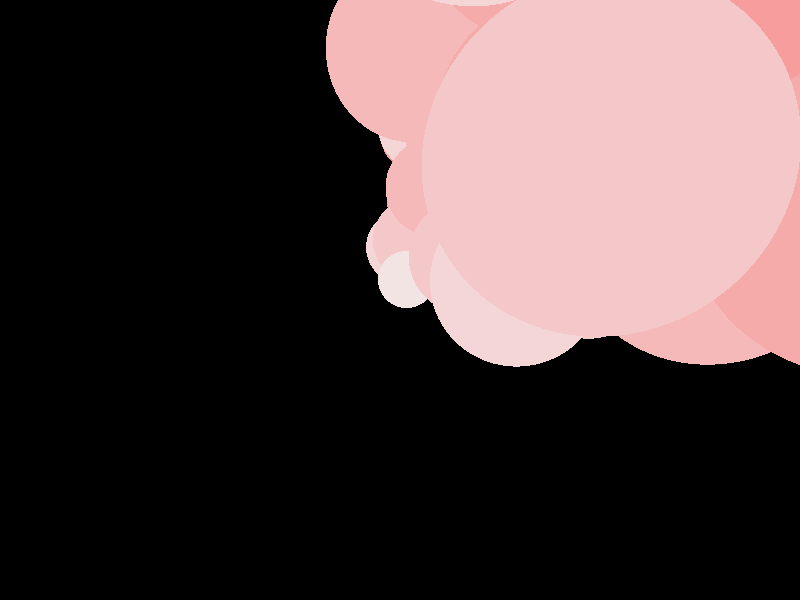 
sphere{<104.2039,148.0000,144.9922>,41.9934 pigment{rgb<0.9735,0.5029,0.5029>} finish{reflection 0.1 specular 0.3 ambient 0.42}}
 //particle 1
sphere{<112.3333,238.9961,150.0353>,45.9381 pigment{rgb<0.9706,0.5588,0.5588>} finish{reflection 0.1 specular 0.3 ambient 0.42}}
 //particle 2
sphere{<71.3804,365.9922,68.8588>,51.4024 pigment{rgb<0.9676,0.6147,0.6147>} finish{reflection 0.1 specular 0.3 ambient 0.42}}
 //particle 3
sphere{<128.0000,214.8863,1.9922>,33.8050 pigment{rgb<0.9529,0.8941,0.8941>} finish{reflection 0.1 specular 0.3 ambient 0.42}}
 //particle 4
sphere{<187.1098,366.9020,105.0039>,44.2389 pigment{rgb<0.9676,0.6147,0.6147>} finish{reflection 0.1 specular 0.3 ambient 0.42}}
 //particle 5
sphere{<116.0000,516.9961,2.0000>,39.5961 pigment{rgb<0.9676,0.6147,0.6147>} finish{reflection 0.1 specular 0.3 ambient 0.42}}
 //particle 6
sphere{<135.0588,432.5490,82.4078>,43.3238 pigment{rgb<0.9706,0.5588,0.5588>} finish{reflection 0.1 specular 0.3 ambient 0.42}}
 //particle 7
sphere{<114.1333,650.9961,1.9961>,38.0315 pigment{rgb<0.9559,0.8382,0.8382>} finish{reflection 0.1 specular 0.3 ambient 0.42}}
 //particle 8
sphere{<63.0000,517.0000,203.9412>,44.6776 pigment{rgb<0.9676,0.6147,0.6147>} finish{reflection 0.1 specular 0.3 ambient 0.42}}
 //particle 9
sphere{<81.0078,676.9922,91.0039>,42.9308 pigment{rgb<0.9706,0.5588,0.5588>} finish{reflection 0.1 specular 0.3 ambient 0.42}}
 //particle 10
sphere{<223.9922,455.0078,113.9882>,51.6143 pigment{rgb<0.9706,0.5588,0.5588>} finish{reflection 0.1 specular 0.3 ambient 0.42}}
 //particle 11
sphere{<5.9843,871.0078,158.9647>,43.8856 pigment{rgb<0.9618,0.7265,0.7265>} finish{reflection 0.1 specular 0.3 ambient 0.42}}
 //particle 12
sphere{<178.0078,703.0392,2.0000>,37.3299 pigment{rgb<0.9647,0.6706,0.6706>} finish{reflection 0.1 specular 0.3 ambient 0.42}}
 //particle 13
sphere{<217.9961,821.0039,259.1294>,41.4508 pigment{rgb<0.9706,0.5588,0.5588>} finish{reflection 0.1 specular 0.3 ambient 0.42}}
 //particle 14
sphere{<128.9922,929.0784,70.0000>,45.1322 pigment{rgb<0.9735,0.5029,0.5029>} finish{reflection 0.1 specular 0.3 ambient 0.42}}
 //particle 15
sphere{<144.8745,1023.0039,168.0392>,43.7499 pigment{rgb<0.9618,0.7265,0.7265>} finish{reflection 0.1 specular 0.3 ambient 0.42}}
 //particle 16
sphere{<251.8941,104.0000,84.3412>,42.8286 pigment{rgb<0.9618,0.7265,0.7265>} finish{reflection 0.1 specular 0.3 ambient 0.42}}
 //particle 17
sphere{<250.7333,17.9333,218.0000>,43.2145 pigment{rgb<0.9676,0.6147,0.6147>} finish{reflection 0.1 specular 0.3 ambient 0.42}}
 //particle 18
sphere{<454.0314,201.0078,111.9961>,48.0927 pigment{rgb<0.9676,0.6147,0.6147>} finish{reflection 0.1 specular 0.3 ambient 0.42}}
 //particle 19
sphere{<342.2392,9.9961,243.0000>,47.3844 pigment{rgb<0.9588,0.7824,0.7824>} finish{reflection 0.1 specular 0.3 ambient 0.42}}
 //particle 20
sphere{<243.0235,458.9922,1.9922>,38.3989 pigment{rgb<0.9706,0.5588,0.5588>} finish{reflection 0.1 specular 0.3 ambient 0.42}}
 //particle 21
sphere{<361.0000,452.9882,248.9804>,48.7799 pigment{rgb<0.9735,0.5029,0.5029>} finish{reflection 0.1 specular 0.3 ambient 0.42}}
 //particle 22
sphere{<284.9961,597.1137,66.9765>,41.9427 pigment{rgb<0.9765,0.4471,0.4471>} finish{reflection 0.1 specular 0.3 ambient 0.42}}
 //particle 23
sphere{<352.0000,560.0549,107.9961>,41.9885 pigment{rgb<0.9706,0.5588,0.5588>} finish{reflection 0.1 specular 0.3 ambient 0.42}}
 //particle 24
sphere{<311.0078,774.0000,77.9843>,42.9136 pigment{rgb<0.9647,0.6706,0.6706>} finish{reflection 0.1 specular 0.3 ambient 0.42}}
 //particle 25
sphere{<288.9922,896.0000,1.9725>,38.3937 pigment{rgb<0.9647,0.6706,0.6706>} finish{reflection 0.1 specular 0.3 ambient 0.42}}
 //particle 26
sphere{<316.9451,1008.0000,118.9765>,47.6753 pigment{rgb<0.9618,0.7265,0.7265>} finish{reflection 0.1 specular 0.3 ambient 0.42}}
 //particle 27
sphere{<355.0118,926.1921,134.8353>,44.0683 pigment{rgb<0.9706,0.5588,0.5588>} finish{reflection 0.1 specular 0.3 ambient 0.42}}
 //particle 28
sphere{<450.0000,80.9804,75.0000>,43.1908 pigment{rgb<0.9618,0.7265,0.7265>} finish{reflection 0.1 specular 0.3 ambient 0.42}}
 //particle 29
sphere{<529.6706,246.0039,81.9922>,42.3246 pigment{rgb<0.9765,0.4471,0.4471>} finish{reflection 0.1 specular 0.3 ambient 0.42}}
 //particle 30
sphere{<616.0000,134.0275,3.0000>,41.1683 pigment{rgb<0.9588,0.7824,0.7824>} finish{reflection 0.1 specular 0.3 ambient 0.42}}
 //particle 31
sphere{<581.0000,50.9961,176.7177>,43.2608 pigment{rgb<0.9676,0.6147,0.6147>} finish{reflection 0.1 specular 0.3 ambient 0.42}}
 //particle 32
sphere{<574.0078,187.9882,153.9804>,39.8948 pigment{rgb<0.9618,0.7265,0.7265>} finish{reflection 0.1 specular 0.3 ambient 0.42}}
 //particle 33
sphere{<494.3922,568.7726,7.9961>,48.0858 pigment{rgb<0.9588,0.7824,0.7824>} finish{reflection 0.1 specular 0.3 ambient 0.42}}
 //particle 34
sphere{<642.9922,561.9255,250.9804>,42.1477 pigment{rgb<0.9765,0.4471,0.4471>} finish{reflection 0.1 specular 0.3 ambient 0.42}}
 //particle 35
sphere{<596.0000,601.9882,175.9608>,42.0126 pigment{rgb<0.9735,0.5029,0.5029>} finish{reflection 0.1 specular 0.3 ambient 0.42}}
 //particle 36
sphere{<470.0000,779.0000,141.9725>,44.0091 pigment{rgb<0.9647,0.6706,0.6706>} finish{reflection 0.1 specular 0.3 ambient 0.42}}
 //particle 37
sphere{<708.0078,765.6000,1.9961>,36.7984 pigment{rgb<0.9676,0.6147,0.6147>} finish{reflection 0.1 specular 0.3 ambient 0.42}}
 //particle 38
sphere{<577.0039,959.0275,116.9255>,54.9330 pigment{rgb<0.9618,0.7265,0.7265>} finish{reflection 0.1 specular 0.3 ambient 0.42}}
 //particle 39
sphere{<739.8314,185.0235,2.0000>,37.6059 pigment{rgb<0.9588,0.7824,0.7824>} finish{reflection 0.1 specular 0.3 ambient 0.42}}
 //particle 40
sphere{<838.9922,72.4314,101.9961>,42.0465 pigment{rgb<0.9706,0.5588,0.5588>} finish{reflection 0.1 specular 0.3 ambient 0.42}}
 //particle 41
sphere{<874.9843,193.0000,177.9882>,42.0903 pigment{rgb<0.9706,0.5588,0.5588>} finish{reflection 0.1 specular 0.3 ambient 0.42}}
 //particle 42
sphere{<861.0000,373.0078,2.0000>,40.9214 pigment{rgb<0.9588,0.7824,0.7824>} finish{reflection 0.1 specular 0.3 ambient 0.42}}
 //particle 43
sphere{<806.9961,312.0941,119.0000>,45.6525 pigment{rgb<0.9618,0.7265,0.7265>} finish{reflection 0.1 specular 0.3 ambient 0.42}}
 //particle 44
sphere{<705.0078,507.9765,1.9843>,34.0401 pigment{rgb<0.9529,0.8941,0.8941>} finish{reflection 0.1 specular 0.3 ambient 0.42}}
 //particle 45
sphere{<786.9529,640.9686,88.0000>,45.9236 pigment{rgb<0.9676,0.6147,0.6147>} finish{reflection 0.1 specular 0.3 ambient 0.42}}
 //particle 46
sphere{<831.9137,536.9922,2.0000>,40.1429 pigment{rgb<0.9500,0.9500,0.9500>} finish{reflection 0.1 specular 0.3 ambient 0.42}}
 //particle 47
sphere{<773.0039,516.4196,141.9922>,43.0160 pigment{rgb<0.9735,0.5029,0.5029>} finish{reflection 0.1 specular 0.3 ambient 0.42}}
 //particle 48
sphere{<900.9882,780.5804,156.0000>,44.8709 pigment{rgb<0.9647,0.6706,0.6706>} finish{reflection 0.1 specular 0.3 ambient 0.42}}
 //particle 49
sphere{<764.0314,869.9961,147.9922>,43.2245 pigment{rgb<0.9618,0.7265,0.7265>} finish{reflection 0.1 specular 0.3 ambient 0.42}}
 //particle 50
sphere{<999.0000,75.9922,14.8510>,37.9800 pigment{rgb<0.9529,0.8941,0.8941>} finish{reflection 0.1 specular 0.3 ambient 0.42}}
 //particle 51
sphere{<965.0000,11.9961,222.8392>,43.7374 pigment{rgb<0.9588,0.7824,0.7824>} finish{reflection 0.1 specular 0.3 ambient 0.42}}
 //particle 52
sphere{<1022.0000,227.0118,96.8392>,49.5614 pigment{rgb<0.9588,0.7824,0.7824>} finish{reflection 0.1 specular 0.3 ambient 0.42}}
 //particle 53
sphere{<966.9804,348.0157,201.9922>,41.6002 pigment{rgb<0.9735,0.5029,0.5029>} finish{reflection 0.1 specular 0.3 ambient 0.42}}
 //particle 54
sphere{<998.0902,519.0000,10.9882>,42.7111 pigment{rgb<0.9559,0.8382,0.8382>} finish{reflection 0.1 specular 0.3 ambient 0.42}}
 //particle 55
sphere{<954.0000,660.9961,110.9882>,46.2791 pigment{rgb<0.9706,0.5588,0.5588>} finish{reflection 0.1 specular 0.3 ambient 0.42}}
 //particle 56
sphere{<1004.0000,666.9882,235.9765>,48.6934 pigment{rgb<0.9676,0.6147,0.6147>} finish{reflection 0.1 specular 0.3 ambient 0.42}}
 //particle 57
sphere{<964.1490,687.0314,2.0000>,43.8681 pigment{rgb<0.9588,0.7824,0.7824>} finish{reflection 0.1 specular 0.3 ambient 0.42}}
 //particle 58
sphere{<913.9961,853.9804,97.9843>,42.9972 pigment{rgb<0.9676,0.6147,0.6147>} finish{reflection 0.1 specular 0.3 ambient 0.42}}
 //particle 59
sphere{<1010.0039,746.7804,88.9922>,43.9253 pigment{rgb<0.9559,0.8382,0.8382>} finish{reflection 0.1 specular 0.3 ambient 0.42}}
 //particle 60
sphere{<998.0078,889.0980,17.9961>,45.0593 pigment{rgb<0.9559,0.8382,0.8382>} finish{reflection 0.1 specular 0.3 ambient 0.42}}
 //particle 61
sphere{<882.0000,912.7922,211.9843>,45.7922 pigment{rgb<0.9735,0.5029,0.5029>} finish{reflection 0.1 specular 0.3 ambient 0.42}}
 //particle 62
sphere{<1018.0078,874.0157,240.0000>,45.3483 pigment{rgb<0.9618,0.7265,0.7265>} finish{reflection 0.1 specular 0.3 ambient 0.42}}
 //particle 63
sphere{<1023.0000,962.9647,240.9961>,33.8429 pigment{rgb<0.9706,0.5588,0.5588>} finish{reflection 0.1 specular 0.3 ambient 0.42}}
 //particle 64
sphere{<239.8275,1023.0000,162.9569>,36.1435 pigment{rgb<0.9618,0.7265,0.7265>} finish{reflection 0.1 specular 0.3 ambient 0.42}}
 //particle 65
sphere{<65.9922,83.9529,273.9882>,49.1587 pigment{rgb<0.9647,0.6706,0.6706>} finish{reflection 0.1 specular 0.3 ambient 0.42}}
 //particle 66
sphere{<47.0039,253.0000,212.3098>,42.7354 pigment{rgb<0.9706,0.5588,0.5588>} finish{reflection 0.1 specular 0.3 ambient 0.42}}
 //particle 67
sphere{<199.8314,53.0039,280.0000>,46.0009 pigment{rgb<0.9765,0.4471,0.4471>} finish{reflection 0.1 specular 0.3 ambient 0.42}}
 //particle 68
sphere{<90.3333,87.0039,362.0000>,38.2325 pigment{rgb<0.9647,0.6706,0.6706>} finish{reflection 0.1 specular 0.3 ambient 0.42}}
 //particle 69
sphere{<13.9961,195.0000,373.9333>,42.2289 pigment{rgb<0.9676,0.6147,0.6147>} finish{reflection 0.1 specular 0.3 ambient 0.42}}
 //particle 70
sphere{<46.0039,30.0000,414.2314>,39.9822 pigment{rgb<0.9588,0.7824,0.7824>} finish{reflection 0.1 specular 0.3 ambient 0.42}}
 //particle 71
sphere{<200.0118,151.9373,345.9804>,43.8909 pigment{rgb<0.9706,0.5588,0.5588>} finish{reflection 0.1 specular 0.3 ambient 0.42}}
 //particle 72
sphere{<64.9686,398.0000,237.2314>,44.5617 pigment{rgb<0.9735,0.5029,0.5029>} finish{reflection 0.1 specular 0.3 ambient 0.42}}
 //particle 73
sphere{<215.9961,263.0353,233.9961>,47.5348 pigment{rgb<0.9706,0.5588,0.5588>} finish{reflection 0.1 specular 0.3 ambient 0.42}}
 //particle 74
sphere{<91.0000,249.5529,330.9961>,42.5467 pigment{rgb<0.9735,0.5029,0.5029>} finish{reflection 0.1 specular 0.3 ambient 0.42}}
 //particle 75
sphere{<159.0078,260.2588,412.0000>,43.0638 pigment{rgb<0.9618,0.7265,0.7265>} finish{reflection 0.1 specular 0.3 ambient 0.42}}
 //particle 76
sphere{<213.1882,627.0078,191.0000>,39.5290 pigment{rgb<0.9706,0.5588,0.5588>} finish{reflection 0.1 specular 0.3 ambient 0.42}}
 //particle 77
sphere{<35.9765,566.0157,369.9961>,45.9753 pigment{rgb<0.9647,0.6706,0.6706>} finish{reflection 0.1 specular 0.3 ambient 0.42}}
 //particle 78
sphere{<58.0000,649.4157,340.0000>,44.7002 pigment{rgb<0.9676,0.6147,0.6147>} finish{reflection 0.1 specular 0.3 ambient 0.42}}
 //particle 79
sphere{<202.0118,628.0039,373.9529>,43.7225 pigment{rgb<0.9706,0.5588,0.5588>} finish{reflection 0.1 specular 0.3 ambient 0.42}}
 //particle 80
sphere{<75.0000,827.9882,299.9804>,44.4027 pigment{rgb<0.9765,0.4471,0.4471>} finish{reflection 0.1 specular 0.3 ambient 0.42}}
 //particle 81
sphere{<207.0000,740.0157,259.0667>,42.5253 pigment{rgb<0.9765,0.4471,0.4471>} finish{reflection 0.1 specular 0.3 ambient 0.42}}
 //particle 82
sphere{<92.0000,781.9412,377.0000>,43.0130 pigment{rgb<0.9676,0.6147,0.6147>} finish{reflection 0.1 specular 0.3 ambient 0.42}}
 //particle 83
sphere{<226.2941,780.0196,342.9961>,45.6002 pigment{rgb<0.9735,0.5029,0.5029>} finish{reflection 0.1 specular 0.3 ambient 0.42}}
 //particle 84
sphere{<76.9804,873.0196,223.0000>,46.8800 pigment{rgb<0.9706,0.5588,0.5588>} finish{reflection 0.1 specular 0.3 ambient 0.42}}
 //particle 85
sphere{<31.9765,941.0000,349.7177>,47.7486 pigment{rgb<0.9647,0.6706,0.6706>} finish{reflection 0.1 specular 0.3 ambient 0.42}}
 //particle 86
sphere{<282.0000,165.0039,301.0275>,42.5773 pigment{rgb<0.9647,0.6706,0.6706>} finish{reflection 0.1 specular 0.3 ambient 0.42}}
 //particle 87
sphere{<272.7569,4.9804,314.9961>,41.5434 pigment{rgb<0.9618,0.7265,0.7265>} finish{reflection 0.1 specular 0.3 ambient 0.42}}
 //particle 88
sphere{<459.0157,121.0549,239.0039>,44.0372 pigment{rgb<0.9676,0.6147,0.6147>} finish{reflection 0.1 specular 0.3 ambient 0.42}}
 //particle 89
sphere{<442.9961,2.0000,312.2980>,38.2814 pigment{rgb<0.9529,0.8941,0.8941>} finish{reflection 0.1 specular 0.3 ambient 0.42}}
 //particle 90
sphere{<257.0000,83.0235,343.7098>,40.8089 pigment{rgb<0.9765,0.4471,0.4471>} finish{reflection 0.1 specular 0.3 ambient 0.42}}
 //particle 91
sphere{<342.9961,85.0078,341.8039>,43.0982 pigment{rgb<0.9676,0.6147,0.6147>} finish{reflection 0.1 specular 0.3 ambient 0.42}}
 //particle 92
sphere{<366.7333,170.3569,348.9020>,42.1493 pigment{rgb<0.9706,0.5588,0.5588>} finish{reflection 0.1 specular 0.3 ambient 0.42}}
 //particle 93
sphere{<260.0078,425.0118,229.0980>,43.5691 pigment{rgb<0.9676,0.6147,0.6147>} finish{reflection 0.1 specular 0.3 ambient 0.42}}
 //particle 94
sphere{<337.0078,280.0000,216.8471>,43.3376 pigment{rgb<0.9647,0.6706,0.6706>} finish{reflection 0.1 specular 0.3 ambient 0.42}}
 //particle 95
sphere{<295.9686,235.1961,459.0000>,50.2607 pigment{rgb<0.9794,0.3912,0.3912>} finish{reflection 0.1 specular 0.3 ambient 0.42}}
 //particle 96
sphere{<271.9373,353.9725,375.9961>,40.5435 pigment{rgb<0.9735,0.5029,0.5029>} finish{reflection 0.1 specular 0.3 ambient 0.42}}
 //particle 97
sphere{<321.7216,315.0000,431.0235>,40.8545 pigment{rgb<0.9706,0.5588,0.5588>} finish{reflection 0.1 specular 0.3 ambient 0.42}}
 //particle 98
sphere{<353.5922,391.1373,380.4980>,51.6625 pigment{rgb<0.9735,0.5029,0.5029>} finish{reflection 0.1 specular 0.3 ambient 0.42}}
 //particle 99
sphere{<327.7333,472.0000,334.4510>,41.4315 pigment{rgb<0.9735,0.5029,0.5029>} finish{reflection 0.1 specular 0.3 ambient 0.42}}
 //particle 100
sphere{<292.9843,507.9804,242.0000>,39.9983 pigment{rgb<0.9765,0.4471,0.4471>} finish{reflection 0.1 specular 0.3 ambient 0.42}}
 //particle 101
sphere{<420.8039,703.2118,369.0000>,42.1999 pigment{rgb<0.9735,0.5029,0.5029>} finish{reflection 0.1 specular 0.3 ambient 0.42}}
 //particle 102
sphere{<214.0196,529.0000,372.0588>,50.7110 pigment{rgb<0.9735,0.5029,0.5029>} finish{reflection 0.1 specular 0.3 ambient 0.42}}
 //particle 103
sphere{<262.0000,685.9804,409.9020>,43.5827 pigment{rgb<0.9706,0.5588,0.5588>} finish{reflection 0.1 specular 0.3 ambient 0.42}}
 //particle 104
sphere{<269.9725,688.0000,223.0000>,40.1571 pigment{rgb<0.9647,0.6706,0.6706>} finish{reflection 0.1 specular 0.3 ambient 0.42}}
 //particle 105
sphere{<409.9804,878.0039,208.9725>,40.9023 pigment{rgb<0.9676,0.6147,0.6147>} finish{reflection 0.1 specular 0.3 ambient 0.42}}
 //particle 106
sphere{<306.0235,772.0314,384.0000>,51.5807 pigment{rgb<0.9735,0.5029,0.5029>} finish{reflection 0.1 specular 0.3 ambient 0.42}}
 //particle 107
sphere{<335.0432,880.0039,347.0000>,44.7582 pigment{rgb<0.9706,0.5588,0.5588>} finish{reflection 0.1 specular 0.3 ambient 0.42}}
 //particle 108
sphere{<273.0196,941.6549,373.0000>,42.7407 pigment{rgb<0.9735,0.5029,0.5029>} finish{reflection 0.1 specular 0.3 ambient 0.42}}
 //particle 109
sphere{<415.9882,963.9216,187.0000>,41.6058 pigment{rgb<0.9647,0.6706,0.6706>} finish{reflection 0.1 specular 0.3 ambient 0.42}}
 //particle 110
sphere{<382.0000,958.9412,357.0039>,43.9731 pigment{rgb<0.9706,0.5588,0.5588>} finish{reflection 0.1 specular 0.3 ambient 0.42}}
 //particle 111
sphere{<551.9882,118.3647,251.0000>,42.4627 pigment{rgb<0.9676,0.6147,0.6147>} finish{reflection 0.1 specular 0.3 ambient 0.42}}
 //particle 112
sphere{<517.9764,190.0000,303.9922>,43.4831 pigment{rgb<0.9735,0.5029,0.5029>} finish{reflection 0.1 specular 0.3 ambient 0.42}}
 //particle 113
sphere{<574.9177,197.4392,245.0000>,36.7602 pigment{rgb<0.9647,0.6706,0.6706>} finish{reflection 0.1 specular 0.3 ambient 0.42}}
 //particle 114
sphere{<676.0000,35.9765,341.7961>,43.2438 pigment{rgb<0.9647,0.6706,0.6706>} finish{reflection 0.1 specular 0.3 ambient 0.42}}
 //particle 115
sphere{<591.0863,50.6745,356.8196>,42.0988 pigment{rgb<0.9765,0.4471,0.4471>} finish{reflection 0.1 specular 0.3 ambient 0.42}}
 //particle 116
sphere{<524.0078,22.9922,302.4000>,43.6577 pigment{rgb<0.9647,0.6706,0.6706>} finish{reflection 0.1 specular 0.3 ambient 0.42}}
 //particle 117
sphere{<702.4392,214.6392,342.0000>,43.3704 pigment{rgb<0.9735,0.5029,0.5029>} finish{reflection 0.1 specular 0.3 ambient 0.42}}
 //particle 118
sphere{<525.0039,272.0627,261.9843>,43.1117 pigment{rgb<0.9706,0.5588,0.5588>} finish{reflection 0.1 specular 0.3 ambient 0.42}}
 //particle 119
sphere{<476.3765,408.7451,366.8510>,45.0326 pigment{rgb<0.9647,0.6706,0.6706>} finish{reflection 0.1 specular 0.3 ambient 0.42}}
 //particle 120
sphere{<579.0000,518.0039,199.9843>,41.9049 pigment{rgb<0.9765,0.4471,0.4471>} finish{reflection 0.1 specular 0.3 ambient 0.42}}
 //particle 121
sphere{<478.9961,636.0471,353.0000>,46.7110 pigment{rgb<0.9794,0.3912,0.3912>} finish{reflection 0.1 specular 0.3 ambient 0.42}}
 //particle 122
sphere{<543.0118,512.0000,389.0784>,43.3982 pigment{rgb<0.9706,0.5588,0.5588>} finish{reflection 0.1 specular 0.3 ambient 0.42}}
 //particle 123
sphere{<570.2039,740.0000,330.9922>,41.6646 pigment{rgb<0.9676,0.6147,0.6147>} finish{reflection 0.1 specular 0.3 ambient 0.42}}
 //particle 124
sphere{<545.0000,883.9725,280.0000>,40.3010 pigment{rgb<0.9765,0.4471,0.4471>} finish{reflection 0.1 specular 0.3 ambient 0.42}}
 //particle 125
sphere{<659.0000,764.2432,318.0000>,41.5925 pigment{rgb<0.9676,0.6147,0.6147>} finish{reflection 0.1 specular 0.3 ambient 0.42}}
 //particle 126
sphere{<505.0510,757.0000,468.8745>,42.9859 pigment{rgb<0.9676,0.6147,0.6147>} finish{reflection 0.1 specular 0.3 ambient 0.42}}
 //particle 127
sphere{<595.4902,820.9922,348.3451>,40.3905 pigment{rgb<0.9676,0.6147,0.6147>} finish{reflection 0.1 specular 0.3 ambient 0.42}}
 //particle 128
sphere{<483.7843,933.6353,242.9922>,42.6320 pigment{rgb<0.9706,0.5588,0.5588>} finish{reflection 0.1 specular 0.3 ambient 0.42}}
 //particle 129
sphere{<626.7961,895.0078,266.9843>,41.2058 pigment{rgb<0.9735,0.5029,0.5029>} finish{reflection 0.1 specular 0.3 ambient 0.42}}
 //particle 130
sphere{<572.8431,978.0039,370.9765>,42.9158 pigment{rgb<0.9647,0.6706,0.6706>} finish{reflection 0.1 specular 0.3 ambient 0.42}}
 //particle 131
sphere{<794.0000,6.9804,389.0157>,42.5761 pigment{rgb<0.9618,0.7265,0.7265>} finish{reflection 0.1 specular 0.3 ambient 0.42}}
 //particle 132
sphere{<652.3961,188.0039,269.8000>,42.1904 pigment{rgb<0.9706,0.5588,0.5588>} finish{reflection 0.1 specular 0.3 ambient 0.42}}
 //particle 133
sphere{<710.0118,31.9882,425.9804>,45.4291 pigment{rgb<0.9618,0.7265,0.7265>} finish{reflection 0.1 specular 0.3 ambient 0.42}}
 //particle 134
sphere{<784.8666,233.0039,321.0157>,46.2561 pigment{rgb<0.9618,0.7265,0.7265>} finish{reflection 0.1 specular 0.3 ambient 0.42}}
 //particle 135
sphere{<861.0157,1.9882,321.9961>,38.1501 pigment{rgb<0.9588,0.7824,0.7824>} finish{reflection 0.1 specular 0.3 ambient 0.42}}
 //particle 136
sphere{<808.9804,355.7686,200.0000>,49.2970 pigment{rgb<0.9735,0.5029,0.5029>} finish{reflection 0.1 specular 0.3 ambient 0.42}}
 //particle 137
sphere{<686.0000,420.0235,235.7647>,41.1093 pigment{rgb<0.9676,0.6147,0.6147>} finish{reflection 0.1 specular 0.3 ambient 0.42}}
 //particle 138
sphere{<884.0196,341.5765,235.9804>,41.5319 pigment{rgb<0.9735,0.5029,0.5029>} finish{reflection 0.1 specular 0.3 ambient 0.42}}
 //particle 139
sphere{<700.9922,359.0314,409.9882>,45.4063 pigment{rgb<0.9735,0.5029,0.5029>} finish{reflection 0.1 specular 0.3 ambient 0.42}}
 //particle 140
sphere{<860.5176,420.5137,385.9922>,44.9442 pigment{rgb<0.9647,0.6706,0.6706>} finish{reflection 0.1 specular 0.3 ambient 0.42}}
 //particle 141
sphere{<762.2667,516.9961,234.9843>,45.8458 pigment{rgb<0.9676,0.6147,0.6147>} finish{reflection 0.1 specular 0.3 ambient 0.42}}
 //particle 142
sphere{<824.9843,590.0118,269.2588>,44.2956 pigment{rgb<0.9735,0.5029,0.5029>} finish{reflection 0.1 specular 0.3 ambient 0.42}}
 //particle 143
sphere{<764.8902,551.0196,312.0039>,40.4899 pigment{rgb<0.9706,0.5588,0.5588>} finish{reflection 0.1 specular 0.3 ambient 0.42}}
 //particle 144
sphere{<866.0275,553.0000,338.9804>,43.1263 pigment{rgb<0.9706,0.5588,0.5588>} finish{reflection 0.1 specular 0.3 ambient 0.42}}
 //particle 145
sphere{<705.0000,718.2471,250.9882>,48.5863 pigment{rgb<0.9765,0.4471,0.4471>} finish{reflection 0.1 specular 0.3 ambient 0.42}}
 //particle 146
sphere{<673.3608,849.0000,318.0275>,42.7750 pigment{rgb<0.9706,0.5588,0.5588>} finish{reflection 0.1 specular 0.3 ambient 0.42}}
 //particle 147
sphere{<749.6824,808.0157,217.0000>,52.7194 pigment{rgb<0.9765,0.4471,0.4471>} finish{reflection 0.1 specular 0.3 ambient 0.42}}
 //particle 148
sphere{<887.6824,706.0118,202.9961>,43.7022 pigment{rgb<0.9676,0.6147,0.6147>} finish{reflection 0.1 specular 0.3 ambient 0.42}}
 //particle 149
sphere{<739.0078,709.0000,330.0392>,41.8307 pigment{rgb<0.9647,0.6706,0.6706>} finish{reflection 0.1 specular 0.3 ambient 0.42}}
 //particle 150
sphere{<664.0902,912.0039,432.0196>,42.0662 pigment{rgb<0.9735,0.5029,0.5029>} finish{reflection 0.1 specular 0.3 ambient 0.42}}
 //particle 151
sphere{<908.0000,708.0000,327.9961>,43.7104 pigment{rgb<0.9647,0.6706,0.6706>} finish{reflection 0.1 specular 0.3 ambient 0.42}}
 //particle 152
sphere{<797.9961,838.0039,337.9568>,42.6137 pigment{rgb<0.9676,0.6147,0.6147>} finish{reflection 0.1 specular 0.3 ambient 0.42}}
 //particle 153
sphere{<709.0078,930.9764,247.6863>,51.4119 pigment{rgb<0.9676,0.6147,0.6147>} finish{reflection 0.1 specular 0.3 ambient 0.42}}
 //particle 154
sphere{<918.9529,974.0157,332.0000>,42.8683 pigment{rgb<0.9706,0.5588,0.5588>} finish{reflection 0.1 specular 0.3 ambient 0.42}}
 //particle 155
sphere{<1012.0039,258.3177,218.9882>,44.0767 pigment{rgb<0.9588,0.7824,0.7824>} finish{reflection 0.1 specular 0.3 ambient 0.42}}
 //particle 156
sphere{<910.0000,43.6431,384.0000>,42.4095 pigment{rgb<0.9706,0.5588,0.5588>} finish{reflection 0.1 specular 0.3 ambient 0.42}}
 //particle 157
sphere{<964.2823,189.0000,392.9882>,44.1090 pigment{rgb<0.9676,0.6147,0.6147>} finish{reflection 0.1 specular 0.3 ambient 0.42}}
 //particle 158
sphere{<915.0078,253.0235,232.9922>,42.4106 pigment{rgb<0.9647,0.6706,0.6706>} finish{reflection 0.1 specular 0.3 ambient 0.42}}
 //particle 159
sphere{<936.5765,406.9882,262.9961>,43.9066 pigment{rgb<0.9676,0.6147,0.6147>} finish{reflection 0.1 specular 0.3 ambient 0.42}}
 //particle 160
sphere{<1023.0000,286.0745,290.0000>,33.1212 pigment{rgb<0.9559,0.8382,0.8382>} finish{reflection 0.1 specular 0.3 ambient 0.42}}
 //particle 161
sphere{<1023.0000,431.0039,266.7804>,37.5420 pigment{rgb<0.9647,0.6706,0.6706>} finish{reflection 0.1 specular 0.3 ambient 0.42}}
 //particle 162
sphere{<978.0078,576.0000,251.0000>,50.3278 pigment{rgb<0.9735,0.5029,0.5029>} finish{reflection 0.1 specular 0.3 ambient 0.42}}
 //particle 163
sphere{<991.0196,438.2314,350.0000>,45.3581 pigment{rgb<0.9618,0.7265,0.7265>} finish{reflection 0.1 specular 0.3 ambient 0.42}}
 //particle 164
sphere{<959.8981,661.0000,426.9843>,50.0139 pigment{rgb<0.9706,0.5588,0.5588>} finish{reflection 0.1 specular 0.3 ambient 0.42}}
 //particle 165
sphere{<954.0000,744.0706,256.9922>,45.1075 pigment{rgb<0.9706,0.5588,0.5588>} finish{reflection 0.1 specular 0.3 ambient 0.42}}
 //particle 166
sphere{<996.0039,819.9177,402.0000>,41.6825 pigment{rgb<0.9647,0.6706,0.6706>} finish{reflection 0.1 specular 0.3 ambient 0.42}}
 //particle 167
sphere{<904.0000,1004.0745,235.9961>,41.5133 pigment{rgb<0.9706,0.5588,0.5588>} finish{reflection 0.1 specular 0.3 ambient 0.42}}
 //particle 168
sphere{<1021.0000,987.5608,357.0000>,35.3606 pigment{rgb<0.9618,0.7265,0.7265>} finish{reflection 0.1 specular 0.3 ambient 0.42}}
 //particle 169
sphere{<71.4824,69.6902,491.0039>,42.6782 pigment{rgb<0.9706,0.5588,0.5588>} finish{reflection 0.1 specular 0.3 ambient 0.42}}
 //particle 170
sphere{<118.2784,138.0118,489.4980>,43.6984 pigment{rgb<0.9735,0.5029,0.5029>} finish{reflection 0.1 specular 0.3 ambient 0.42}}
 //particle 171
sphere{<85.9686,215.0549,496.0000>,43.5929 pigment{rgb<0.9676,0.6147,0.6147>} finish{reflection 0.1 specular 0.3 ambient 0.42}}
 //particle 172
sphere{<89.9961,11.9961,568.9882>,44.1142 pigment{rgb<0.9676,0.6147,0.6147>} finish{reflection 0.1 specular 0.3 ambient 0.42}}
 //particle 173
sphere{<147.0039,179.5608,573.0078>,42.3326 pigment{rgb<0.9676,0.6147,0.6147>} finish{reflection 0.1 specular 0.3 ambient 0.42}}
 //particle 174
sphere{<140.9922,432.0078,516.9843>,48.5581 pigment{rgb<0.9735,0.5029,0.5029>} finish{reflection 0.1 specular 0.3 ambient 0.42}}
 //particle 175
sphere{<210.0000,302.1176,470.0941>,41.2163 pigment{rgb<0.9618,0.7265,0.7265>} finish{reflection 0.1 specular 0.3 ambient 0.42}}
 //particle 176
sphere{<65.7020,213.1020,683.0000>,46.3305 pigment{rgb<0.9706,0.5588,0.5588>} finish{reflection 0.1 specular 0.3 ambient 0.42}}
 //particle 177
sphere{<92.0000,339.3843,577.0706>,40.9780 pigment{rgb<0.9676,0.6147,0.6147>} finish{reflection 0.1 specular 0.3 ambient 0.42}}
 //particle 178
sphere{<237.9961,241.0706,538.9922>,40.4792 pigment{rgb<0.9794,0.3912,0.3912>} finish{reflection 0.1 specular 0.3 ambient 0.42}}
 //particle 179
sphere{<243.0000,341.9765,647.8157>,44.2182 pigment{rgb<0.9647,0.6706,0.6706>} finish{reflection 0.1 specular 0.3 ambient 0.42}}
 //particle 180
sphere{<226.5490,404.0000,534.0039>,41.4622 pigment{rgb<0.9735,0.5029,0.5029>} finish{reflection 0.1 specular 0.3 ambient 0.42}}
 //particle 181
sphere{<100.0000,510.7921,458.0235>,45.0812 pigment{rgb<0.9706,0.5588,0.5588>} finish{reflection 0.1 specular 0.3 ambient 0.42}}
 //particle 182
sphere{<135.4745,599.7765,593.5451>,52.1331 pigment{rgb<0.9765,0.4471,0.4471>} finish{reflection 0.1 specular 0.3 ambient 0.42}}
 //particle 183
sphere{<239.4824,651.8823,494.8275>,46.2359 pigment{rgb<0.9765,0.4471,0.4471>} finish{reflection 0.1 specular 0.3 ambient 0.42}}
 //particle 184
sphere{<90.0000,746.2745,464.5333>,46.6098 pigment{rgb<0.9676,0.6147,0.6147>} finish{reflection 0.1 specular 0.3 ambient 0.42}}
 //particle 185
sphere{<69.9922,830.0392,469.0432>,42.1154 pigment{rgb<0.9765,0.4471,0.4471>} finish{reflection 0.1 specular 0.3 ambient 0.42}}
 //particle 186
sphere{<177.0510,689.0000,439.9961>,42.3506 pigment{rgb<0.9706,0.5588,0.5588>} finish{reflection 0.1 specular 0.3 ambient 0.42}}
 //particle 187
sphere{<148.4941,915.0000,574.8588>,38.6930 pigment{rgb<0.9706,0.5588,0.5588>} finish{reflection 0.1 specular 0.3 ambient 0.42}}
 //particle 188
sphere{<60.6588,777.6431,546.0000>,43.7914 pigment{rgb<0.9706,0.5588,0.5588>} finish{reflection 0.1 specular 0.3 ambient 0.42}}
 //particle 189
sphere{<256.9882,713.3019,558.0863>,47.6012 pigment{rgb<0.9676,0.6147,0.6147>} finish{reflection 0.1 specular 0.3 ambient 0.42}}
 //particle 190
sphere{<128.9922,976.0118,438.9529>,47.9800 pigment{rgb<0.9618,0.7265,0.7265>} finish{reflection 0.1 specular 0.3 ambient 0.42}}
 //particle 191
sphere{<45.0235,940.0157,616.0000>,56.0865 pigment{rgb<0.9676,0.6147,0.6147>} finish{reflection 0.1 specular 0.3 ambient 0.42}}
 //particle 192
sphere{<229.0196,35.0000,479.7372>,44.6551 pigment{rgb<0.9706,0.5588,0.5588>} finish{reflection 0.1 specular 0.3 ambient 0.42}}
 //particle 193
sphere{<296.9804,47.9843,419.0471>,49.8515 pigment{rgb<0.9618,0.7265,0.7265>} finish{reflection 0.1 specular 0.3 ambient 0.42}}
 //particle 194
sphere{<441.4863,17.0000,464.0078>,44.7598 pigment{rgb<0.9706,0.5588,0.5588>} finish{reflection 0.1 specular 0.3 ambient 0.42}}
 //particle 195
sphere{<349.9961,159.3137,488.9922>,44.6118 pigment{rgb<0.9735,0.5029,0.5029>} finish{reflection 0.1 specular 0.3 ambient 0.42}}
 //particle 196
sphere{<227.5020,57.3059,570.9961>,42.4645 pigment{rgb<0.9706,0.5588,0.5588>} finish{reflection 0.1 specular 0.3 ambient 0.42}}
 //particle 197
sphere{<325.0471,185.9843,609.5137>,47.7567 pigment{rgb<0.9706,0.5588,0.5588>} finish{reflection 0.1 specular 0.3 ambient 0.42}}
 //particle 198
sphere{<445.1530,79.6078,614.9373>,43.9647 pigment{rgb<0.9647,0.6706,0.6706>} finish{reflection 0.1 specular 0.3 ambient 0.42}}
 //particle 199
sphere{<349.0000,111.1020,659.9647>,46.9297 pigment{rgb<0.9735,0.5029,0.5029>} finish{reflection 0.1 specular 0.3 ambient 0.42}}
 //particle 200
sphere{<346.2549,398.6157,473.9961>,48.0019 pigment{rgb<0.9618,0.7265,0.7265>} finish{reflection 0.1 specular 0.3 ambient 0.42}}
 //particle 201
sphere{<343.5255,355.9961,653.9647>,45.3303 pigment{rgb<0.9647,0.6706,0.6706>} finish{reflection 0.1 specular 0.3 ambient 0.42}}
 //particle 202
sphere{<295.8196,352.0235,575.3843>,43.9410 pigment{rgb<0.9765,0.4471,0.4471>} finish{reflection 0.1 specular 0.3 ambient 0.42}}
 //particle 203
sphere{<323.9843,491.0118,427.9804>,42.8166 pigment{rgb<0.9618,0.7265,0.7265>} finish{reflection 0.1 specular 0.3 ambient 0.42}}
 //particle 204
sphere{<390.0000,568.9608,557.3137>,45.1675 pigment{rgb<0.9706,0.5588,0.5588>} finish{reflection 0.1 specular 0.3 ambient 0.42}}
 //particle 205
sphere{<279.9961,502.0039,626.9373>,43.7422 pigment{rgb<0.9647,0.6706,0.6706>} finish{reflection 0.1 specular 0.3 ambient 0.42}}
 //particle 206
sphere{<351.0000,870.9922,558.1490>,40.6510 pigment{rgb<0.9735,0.5029,0.5029>} finish{reflection 0.1 specular 0.3 ambient 0.42}}
 //particle 207
sphere{<439.0039,707.6588,525.2549>,54.0502 pigment{rgb<0.9706,0.5588,0.5588>} finish{reflection 0.1 specular 0.3 ambient 0.42}}
 //particle 208
sphere{<224.0000,928.0392,443.5176>,47.1723 pigment{rgb<0.9735,0.5029,0.5029>} finish{reflection 0.1 specular 0.3 ambient 0.42}}
 //particle 209
sphere{<444.0000,947.0000,434.6039>,41.7471 pigment{rgb<0.9706,0.5588,0.5588>} finish{reflection 0.1 specular 0.3 ambient 0.42}}
 //particle 210
sphere{<230.3333,938.0000,592.3647>,43.9000 pigment{rgb<0.9618,0.7265,0.7265>} finish{reflection 0.1 specular 0.3 ambient 0.42}}
 //particle 211
sphere{<436.4627,992.0000,606.7020>,47.6269 pigment{rgb<0.9647,0.6706,0.6706>} finish{reflection 0.1 specular 0.3 ambient 0.42}}
 //particle 212
sphere{<510.9922,72.9922,485.6784>,43.4341 pigment{rgb<0.9676,0.6147,0.6147>} finish{reflection 0.1 specular 0.3 ambient 0.42}}
 //particle 213
sphere{<536.0196,172.0157,479.0039>,42.3580 pigment{rgb<0.9676,0.6147,0.6147>} finish{reflection 0.1 specular 0.3 ambient 0.42}}
 //particle 214
sphere{<588.4824,21.0000,446.9961>,45.8637 pigment{rgb<0.9588,0.7824,0.7824>} finish{reflection 0.1 specular 0.3 ambient 0.42}}
 //particle 215
sphere{<702.0000,75.0235,579.9961>,42.2777 pigment{rgb<0.9706,0.5588,0.5588>} finish{reflection 0.1 specular 0.3 ambient 0.42}}
 //particle 216
sphere{<616.0078,139.0000,479.5255>,43.4985 pigment{rgb<0.9735,0.5029,0.5029>} finish{reflection 0.1 specular 0.3 ambient 0.42}}
 //particle 217
sphere{<554.0000,36.9804,575.0196>,42.5976 pigment{rgb<0.9647,0.6706,0.6706>} finish{reflection 0.1 specular 0.3 ambient 0.42}}
 //particle 218
sphere{<599.6000,184.7098,619.0000>,42.8008 pigment{rgb<0.9735,0.5029,0.5029>} finish{reflection 0.1 specular 0.3 ambient 0.42}}
 //particle 219
sphere{<563.7529,341.0000,504.9882>,42.6576 pigment{rgb<0.9735,0.5029,0.5029>} finish{reflection 0.1 specular 0.3 ambient 0.42}}
 //particle 220
sphere{<525.0039,449.1098,492.8627>,42.0744 pigment{rgb<0.9735,0.5029,0.5029>} finish{reflection 0.1 specular 0.3 ambient 0.42}}
 //particle 221
sphere{<650.9020,290.0078,463.8706>,44.2107 pigment{rgb<0.9647,0.6706,0.6706>} finish{reflection 0.1 specular 0.3 ambient 0.42}}
 //particle 222
sphere{<622.0941,376.4000,448.6510>,41.7240 pigment{rgb<0.9706,0.5588,0.5588>} finish{reflection 0.1 specular 0.3 ambient 0.42}}
 //particle 223
sphere{<576.0000,272.9961,592.9098>,44.8130 pigment{rgb<0.9706,0.5588,0.5588>} finish{reflection 0.1 specular 0.3 ambient 0.42}}
 //particle 224
sphere{<529.0000,387.8784,567.4235>,42.6859 pigment{rgb<0.9765,0.4471,0.4471>} finish{reflection 0.1 specular 0.3 ambient 0.42}}
 //particle 225
sphere{<526.0236,597.9961,414.6353>,42.1769 pigment{rgb<0.9706,0.5588,0.5588>} finish{reflection 0.1 specular 0.3 ambient 0.42}}
 //particle 226
sphere{<474.0000,530.9922,562.2745>,50.0299 pigment{rgb<0.9735,0.5029,0.5029>} finish{reflection 0.1 specular 0.3 ambient 0.42}}
 //particle 227
sphere{<642.9922,595.0000,686.9608>,45.0182 pigment{rgb<0.9735,0.5029,0.5029>} finish{reflection 0.1 specular 0.3 ambient 0.42}}
 //particle 228
sphere{<585.7411,779.0706,443.7921>,45.4690 pigment{rgb<0.9676,0.6147,0.6147>} finish{reflection 0.1 specular 0.3 ambient 0.42}}
 //particle 229
sphere{<480.7647,881.5922,544.0196>,42.1380 pigment{rgb<0.9706,0.5588,0.5588>} finish{reflection 0.1 specular 0.3 ambient 0.42}}
 //particle 230
sphere{<539.0236,805.0078,609.9686>,58.0857 pigment{rgb<0.9706,0.5588,0.5588>} finish{reflection 0.1 specular 0.3 ambient 0.42}}
 //particle 231
sphere{<653.0314,760.5412,605.9804>,42.5203 pigment{rgb<0.9676,0.6147,0.6147>} finish{reflection 0.1 specular 0.3 ambient 0.42}}
 //particle 232
sphere{<606.0000,957.9294,479.0039>,44.7207 pigment{rgb<0.9735,0.5029,0.5029>} finish{reflection 0.1 specular 0.3 ambient 0.42}}
 //particle 233
sphere{<494.6314,983.0039,683.6706>,45.3585 pigment{rgb<0.9618,0.7265,0.7265>} finish{reflection 0.1 specular 0.3 ambient 0.42}}
 //particle 234
sphere{<661.0000,965.0118,633.4353>,43.7581 pigment{rgb<0.9618,0.7265,0.7265>} finish{reflection 0.1 specular 0.3 ambient 0.42}}
 //particle 235
sphere{<759.9568,131.7726,542.4980>,47.1334 pigment{rgb<0.9706,0.5588,0.5588>} finish{reflection 0.1 specular 0.3 ambient 0.42}}
 //particle 236
sphere{<809.7020,11.9961,612.0000>,45.2780 pigment{rgb<0.9588,0.7824,0.7824>} finish{reflection 0.1 specular 0.3 ambient 0.42}}
 //particle 237
sphere{<631.7059,42.5137,614.9922>,45.9370 pigment{rgb<0.9706,0.5588,0.5588>} finish{reflection 0.1 specular 0.3 ambient 0.42}}
 //particle 238
sphere{<762.0000,321.9568,464.8000>,46.0894 pigment{rgb<0.9706,0.5588,0.5588>} finish{reflection 0.1 specular 0.3 ambient 0.42}}
 //particle 239
sphere{<866.0157,387.0000,472.4745>,43.0395 pigment{rgb<0.9706,0.5588,0.5588>} finish{reflection 0.1 specular 0.3 ambient 0.42}}
 //particle 240
sphere{<723.8823,321.6000,617.4824>,42.8481 pigment{rgb<0.9706,0.5588,0.5588>} finish{reflection 0.1 specular 0.3 ambient 0.42}}
 //particle 241
sphere{<949.9686,301.9843,706.9177>,52.7766 pigment{rgb<0.9794,0.3912,0.3912>} finish{reflection 0.1 specular 0.3 ambient 0.42}}
 //particle 242
sphere{<867.9725,445.7255,661.6588>,45.6065 pigment{rgb<0.9735,0.5029,0.5029>} finish{reflection 0.1 specular 0.3 ambient 0.42}}
 //particle 243
sphere{<813.0000,482.4353,592.7059>,44.3482 pigment{rgb<0.9735,0.5029,0.5029>} finish{reflection 0.1 specular 0.3 ambient 0.42}}
 //particle 244
sphere{<723.5215,604.2471,456.8941>,43.3422 pigment{rgb<0.9706,0.5588,0.5588>} finish{reflection 0.1 specular 0.3 ambient 0.42}}
 //particle 245
sphere{<913.9882,674.0275,498.3804>,44.3463 pigment{rgb<0.9706,0.5588,0.5588>} finish{reflection 0.1 specular 0.3 ambient 0.42}}
 //particle 246
sphere{<725.9137,614.6549,660.8392>,43.9686 pigment{rgb<0.9706,0.5588,0.5588>} finish{reflection 0.1 specular 0.3 ambient 0.42}}
 //particle 247
sphere{<671.6510,754.0000,505.6745>,44.1230 pigment{rgb<0.9676,0.6147,0.6147>} finish{reflection 0.1 specular 0.3 ambient 0.42}}
 //particle 248
sphere{<734.9764,870.5961,486.9961>,53.4378 pigment{rgb<0.9765,0.4471,0.4471>} finish{reflection 0.1 specular 0.3 ambient 0.42}}
 //particle 249
sphere{<870.1334,707.5255,421.4471>,44.7545 pigment{rgb<0.9647,0.6706,0.6706>} finish{reflection 0.1 specular 0.3 ambient 0.42}}
 //particle 250
sphere{<829.4196,880.0745,486.9804>,50.0687 pigment{rgb<0.9706,0.5588,0.5588>} finish{reflection 0.1 specular 0.3 ambient 0.42}}
 //particle 251
sphere{<785.0157,722.1843,559.9451>,43.9237 pigment{rgb<0.9735,0.5029,0.5029>} finish{reflection 0.1 specular 0.3 ambient 0.42}}
 //particle 252
sphere{<906.7647,893.1882,649.4706>,43.9648 pigment{rgb<0.9706,0.5588,0.5588>} finish{reflection 0.1 specular 0.3 ambient 0.42}}
 //particle 253
sphere{<689.0000,988.6706,480.9804>,45.1053 pigment{rgb<0.9706,0.5588,0.5588>} finish{reflection 0.1 specular 0.3 ambient 0.42}}
 //particle 254
sphere{<861.7647,967.9804,523.2863>,42.6253 pigment{rgb<0.9735,0.5029,0.5029>} finish{reflection 0.1 specular 0.3 ambient 0.42}}
 //particle 255
sphere{<945.9961,93.0157,531.9490>,43.4982 pigment{rgb<0.9588,0.7824,0.7824>} finish{reflection 0.1 specular 0.3 ambient 0.42}}
 //particle 256
sphere{<945.9843,11.0000,462.0000>,43.0427 pigment{rgb<0.9618,0.7265,0.7265>} finish{reflection 0.1 specular 0.3 ambient 0.42}}
 //particle 257
sphere{<1018.0000,135.9961,505.7726>,45.6101 pigment{rgb<0.9588,0.7824,0.7824>} finish{reflection 0.1 specular 0.3 ambient 0.42}}
 //particle 258
sphere{<966.9882,2.0000,557.1804>,36.1408 pigment{rgb<0.9588,0.7824,0.7824>} finish{reflection 0.1 specular 0.3 ambient 0.42}}
 //particle 259
sphere{<1001.8470,124.9922,670.5333>,42.6566 pigment{rgb<0.9647,0.6706,0.6706>} finish{reflection 0.1 specular 0.3 ambient 0.42}}
 //particle 260
sphere{<985.0000,244.9098,561.0000>,52.5965 pigment{rgb<0.9676,0.6147,0.6147>} finish{reflection 0.1 specular 0.3 ambient 0.42}}
 //particle 261
sphere{<940.5020,369.9882,445.2510>,38.1471 pigment{rgb<0.9676,0.6147,0.6147>} finish{reflection 0.1 specular 0.3 ambient 0.42}}
 //particle 262
sphere{<923.3726,256.9490,628.3726>,42.6807 pigment{rgb<0.9735,0.5029,0.5029>} finish{reflection 0.1 specular 0.3 ambient 0.42}}
 //particle 263
sphere{<1006.0000,470.9686,557.0000>,47.3957 pigment{rgb<0.9588,0.7824,0.7824>} finish{reflection 0.1 specular 0.3 ambient 0.42}}
 //particle 264
sphere{<993.0000,551.0118,591.9216>,43.1303 pigment{rgb<0.9676,0.6147,0.6147>} finish{reflection 0.1 specular 0.3 ambient 0.42}}
 //particle 265
sphere{<1001.0157,724.8863,483.9922>,43.2275 pigment{rgb<0.9676,0.6147,0.6147>} finish{reflection 0.1 specular 0.3 ambient 0.42}}
 //particle 266
sphere{<966.0314,913.5961,491.9961>,43.1638 pigment{rgb<0.9706,0.5588,0.5588>} finish{reflection 0.1 specular 0.3 ambient 0.42}}
 //particle 267
sphere{<944.0039,1005.0000,476.9373>,47.0539 pigment{rgb<0.9618,0.7265,0.7265>} finish{reflection 0.1 specular 0.3 ambient 0.42}}
 //particle 268
sphere{<1002.0118,974.0196,542.9647>,40.4833 pigment{rgb<0.9618,0.7265,0.7265>} finish{reflection 0.1 specular 0.3 ambient 0.42}}
 //particle 269
sphere{<997.0039,935.0039,625.9059>,42.6796 pigment{rgb<0.9647,0.6706,0.6706>} finish{reflection 0.1 specular 0.3 ambient 0.42}}
 //particle 270
sphere{<134.4196,96.2000,784.1451>,44.4308 pigment{rgb<0.9706,0.5588,0.5588>} finish{reflection 0.1 specular 0.3 ambient 0.42}}
 //particle 271
sphere{<21.0000,210.7451,768.0000>,45.6054 pigment{rgb<0.9676,0.6147,0.6147>} finish{reflection 0.1 specular 0.3 ambient 0.42}}
 //particle 272
sphere{<89.9686,29.9843,659.9922>,43.7470 pigment{rgb<0.9647,0.6706,0.6706>} finish{reflection 0.1 specular 0.3 ambient 0.42}}
 //particle 273
sphere{<155.0000,64.9922,708.9922>,41.7435 pigment{rgb<0.9706,0.5588,0.5588>} finish{reflection 0.1 specular 0.3 ambient 0.42}}
 //particle 274
sphere{<174.9961,2.0000,813.8118>,35.5905 pigment{rgb<0.9588,0.7824,0.7824>} finish{reflection 0.1 specular 0.3 ambient 0.42}}
 //particle 275
sphere{<91.1765,262.8549,775.6549>,41.6949 pigment{rgb<0.9735,0.5029,0.5029>} finish{reflection 0.1 specular 0.3 ambient 0.42}}
 //particle 276
sphere{<119.5333,382.4588,672.5215>,44.4558 pigment{rgb<0.9765,0.4471,0.4471>} finish{reflection 0.1 specular 0.3 ambient 0.42}}
 //particle 277
sphere{<88.2588,478.5020,769.9529>,44.7549 pigment{rgb<0.9824,0.3353,0.3353>} finish{reflection 0.1 specular 0.3 ambient 0.42}}
 //particle 278
sphere{<71.0196,535.9725,695.9843>,48.6975 pigment{rgb<0.9824,0.3353,0.3353>} finish{reflection 0.1 specular 0.3 ambient 0.42}}
 //particle 279
sphere{<134.8863,667.0667,760.0000>,45.0396 pigment{rgb<0.9676,0.6147,0.6147>} finish{reflection 0.1 specular 0.3 ambient 0.42}}
 //particle 280
sphere{<44.9843,750.6667,689.7137>,42.4656 pigment{rgb<0.9588,0.7824,0.7824>} finish{reflection 0.1 specular 0.3 ambient 0.42}}
 //particle 281
sphere{<145.5647,876.6588,727.4117>,44.2082 pigment{rgb<0.9706,0.5588,0.5588>} finish{reflection 0.1 specular 0.3 ambient 0.42}}
 //particle 282
sphere{<122.0941,801.4706,767.6000>,43.5516 pigment{rgb<0.9735,0.5029,0.5029>} finish{reflection 0.1 specular 0.3 ambient 0.42}}
 //particle 283
sphere{<9.4078,996.0000,696.0000>,33.9172 pigment{rgb<0.9588,0.7824,0.7824>} finish{reflection 0.1 specular 0.3 ambient 0.42}}
 //particle 284
sphere{<98.4941,947.5451,819.0510>,43.0611 pigment{rgb<0.9618,0.7265,0.7265>} finish{reflection 0.1 specular 0.3 ambient 0.42}}
 //particle 285
sphere{<296.6863,58.0000,709.5608>,41.3588 pigment{rgb<0.9735,0.5029,0.5029>} finish{reflection 0.1 specular 0.3 ambient 0.42}}
 //particle 286
sphere{<309.1725,118.9843,774.5294>,44.1780 pigment{rgb<0.9735,0.5029,0.5029>} finish{reflection 0.1 specular 0.3 ambient 0.42}}
 //particle 287
sphere{<226.5686,41.6902,658.0078>,44.9271 pigment{rgb<0.9735,0.5029,0.5029>} finish{reflection 0.1 specular 0.3 ambient 0.42}}
 //particle 288
sphere{<263.9843,249.0157,788.4863>,43.4565 pigment{rgb<0.9676,0.6147,0.6147>} finish{reflection 0.1 specular 0.3 ambient 0.42}}
 //particle 289
sphere{<273.2902,370.7177,767.7098>,43.8028 pigment{rgb<0.9647,0.6706,0.6706>} finish{reflection 0.1 specular 0.3 ambient 0.42}}
 //particle 290
sphere{<232.6784,449.9804,767.9529>,43.7289 pigment{rgb<0.9676,0.6147,0.6147>} finish{reflection 0.1 specular 0.3 ambient 0.42}}
 //particle 291
sphere{<472.8000,275.0000,841.2510>,50.4692 pigment{rgb<0.9588,0.7824,0.7824>} finish{reflection 0.1 specular 0.3 ambient 0.42}}
 //particle 292
sphere{<402.6745,363.6628,837.0000>,47.1143 pigment{rgb<0.9647,0.6706,0.6706>} finish{reflection 0.1 specular 0.3 ambient 0.42}}
 //particle 293
sphere{<278.2000,591.0000,777.0823>,45.2564 pigment{rgb<0.9706,0.5588,0.5588>} finish{reflection 0.1 specular 0.3 ambient 0.42}}
 //particle 294
sphere{<433.3608,573.5137,634.0118>,43.5852 pigment{rgb<0.9735,0.5029,0.5029>} finish{reflection 0.1 specular 0.3 ambient 0.42}}
 //particle 295
sphere{<430.1059,567.0510,780.4667>,44.4335 pigment{rgb<0.9706,0.5588,0.5588>} finish{reflection 0.1 specular 0.3 ambient 0.42}}
 //particle 296
sphere{<234.4235,726.5686,690.7608>,44.7739 pigment{rgb<0.9765,0.4471,0.4471>} finish{reflection 0.1 specular 0.3 ambient 0.42}}
 //particle 297
sphere{<261.8706,809.0549,657.1647>,45.3870 pigment{rgb<0.9794,0.3912,0.3912>} finish{reflection 0.1 specular 0.3 ambient 0.42}}
 //particle 298
sphere{<431.4941,921.0236,690.5294>,51.1698 pigment{rgb<0.9735,0.5029,0.5029>} finish{reflection 0.1 specular 0.3 ambient 0.42}}
 //particle 299
sphere{<224.7020,669.4392,773.3019>,45.4197 pigment{rgb<0.9706,0.5588,0.5588>} finish{reflection 0.1 specular 0.3 ambient 0.42}}
 //particle 300
sphere{<332.5569,760.0078,833.0039>,43.0990 pigment{rgb<0.9588,0.7824,0.7824>} finish{reflection 0.1 specular 0.3 ambient 0.42}}
 //particle 301
sphere{<454.3177,689.4745,772.4078>,45.3256 pigment{rgb<0.9647,0.6706,0.6706>} finish{reflection 0.1 specular 0.3 ambient 0.42}}
 //particle 302
sphere{<451.8039,862.1882,759.7804>,44.0927 pigment{rgb<0.9765,0.4471,0.4471>} finish{reflection 0.1 specular 0.3 ambient 0.42}}
 //particle 303
sphere{<236.9922,985.9529,703.0000>,44.8107 pigment{rgb<0.9676,0.6147,0.6147>} finish{reflection 0.1 specular 0.3 ambient 0.42}}
 //particle 304
sphere{<299.2274,986.5765,769.9922>,43.9804 pigment{rgb<0.9588,0.7824,0.7824>} finish{reflection 0.1 specular 0.3 ambient 0.42}}
 //particle 305
sphere{<447.6980,959.7216,776.4549>,44.0883 pigment{rgb<0.9647,0.6706,0.6706>} finish{reflection 0.1 specular 0.3 ambient 0.42}}
 //particle 306
sphere{<453.8118,4.9490,700.5451>,43.0768 pigment{rgb<0.9647,0.6706,0.6706>} finish{reflection 0.1 specular 0.3 ambient 0.42}}
 //particle 307
sphere{<550.5843,168.2314,700.3490>,43.8177 pigment{rgb<0.9676,0.6147,0.6147>} finish{reflection 0.1 specular 0.3 ambient 0.42}}
 //particle 308
sphere{<469.1373,31.0039,788.2706>,41.5115 pigment{rgb<0.9647,0.6706,0.6706>} finish{reflection 0.1 specular 0.3 ambient 0.42}}
 //particle 309
sphere{<679.9294,62.0902,690.7608>,41.8721 pigment{rgb<0.9735,0.5029,0.5029>} finish{reflection 0.1 specular 0.3 ambient 0.42}}
 //particle 310
sphere{<666.6274,207.8471,674.5883>,44.5219 pigment{rgb<0.9735,0.5029,0.5029>} finish{reflection 0.1 specular 0.3 ambient 0.42}}
 //particle 311
sphere{<550.8784,51.3216,771.9725>,45.4667 pigment{rgb<0.9735,0.5029,0.5029>} finish{reflection 0.1 specular 0.3 ambient 0.42}}
 //particle 312
sphere{<560.0078,134.9961,790.4824>,41.0137 pigment{rgb<0.9676,0.6147,0.6147>} finish{reflection 0.1 specular 0.3 ambient 0.42}}
 //particle 313
sphere{<638.0236,2.0000,763.9490>,41.9770 pigment{rgb<0.9588,0.7824,0.7824>} finish{reflection 0.1 specular 0.3 ambient 0.42}}
 //particle 314
sphere{<591.2157,248.1529,678.9922>,44.7375 pigment{rgb<0.9676,0.6147,0.6147>} finish{reflection 0.1 specular 0.3 ambient 0.42}}
 //particle 315
sphere{<528.4078,368.4980,761.6313>,47.2029 pigment{rgb<0.9676,0.6147,0.6147>} finish{reflection 0.1 specular 0.3 ambient 0.42}}
 //particle 316
sphere{<614.2667,298.4784,779.2000>,43.9216 pigment{rgb<0.9765,0.4471,0.4471>} finish{reflection 0.1 specular 0.3 ambient 0.42}}
 //particle 317
sphere{<497.8706,221.6510,777.7765>,43.8130 pigment{rgb<0.9676,0.6147,0.6147>} finish{reflection 0.1 specular 0.3 ambient 0.42}}
 //particle 318
sphere{<663.9098,365.0627,763.9098>,44.4725 pigment{rgb<0.9794,0.3912,0.3912>} finish{reflection 0.1 specular 0.3 ambient 0.42}}
 //particle 319
sphere{<488.5647,572.9686,713.9961>,47.1260 pigment{rgb<0.9647,0.6706,0.6706>} finish{reflection 0.1 specular 0.3 ambient 0.42}}
 //particle 320
sphere{<696.0000,638.0039,740.8470>,42.6346 pigment{rgb<0.9765,0.4471,0.4471>} finish{reflection 0.1 specular 0.3 ambient 0.42}}
 //particle 321
sphere{<489.9647,506.0157,776.0471>,43.1357 pigment{rgb<0.9706,0.5588,0.5588>} finish{reflection 0.1 specular 0.3 ambient 0.42}}
 //particle 322
sphere{<559.0392,553.0863,785.0000>,43.5048 pigment{rgb<0.9765,0.4471,0.4471>} finish{reflection 0.1 specular 0.3 ambient 0.42}}
 //particle 323
sphere{<489.8118,804.8000,703.0039>,43.9677 pigment{rgb<0.9706,0.5588,0.5588>} finish{reflection 0.1 specular 0.3 ambient 0.42}}
 //particle 324
sphere{<640.0118,703.1216,753.9451>,42.4033 pigment{rgb<0.9735,0.5029,0.5029>} finish{reflection 0.1 specular 0.3 ambient 0.42}}
 //particle 325
sphere{<663.9922,895.9922,692.0275>,50.7391 pigment{rgb<0.9706,0.5588,0.5588>} finish{reflection 0.1 specular 0.3 ambient 0.42}}
 //particle 326
sphere{<517.3882,916.1647,763.9451>,42.3829 pigment{rgb<0.9735,0.5029,0.5029>} finish{reflection 0.1 specular 0.3 ambient 0.42}}
 //particle 327
sphere{<590.4941,807.9882,834.0000>,42.9767 pigment{rgb<0.9676,0.6147,0.6147>} finish{reflection 0.1 specular 0.3 ambient 0.42}}
 //particle 328
sphere{<704.0000,894.5843,774.0471>,46.5360 pigment{rgb<0.9676,0.6147,0.6147>} finish{reflection 0.1 specular 0.3 ambient 0.42}}
 //particle 329
sphere{<761.5804,28.0000,684.8823>,43.6356 pigment{rgb<0.9706,0.5588,0.5588>} finish{reflection 0.1 specular 0.3 ambient 0.42}}
 //particle 330
sphere{<740.0000,194.2549,733.5412>,54.1503 pigment{rgb<0.9765,0.4471,0.4471>} finish{reflection 0.1 specular 0.3 ambient 0.42}}
 //particle 331
sphere{<918.9725,90.0118,683.9961>,52.7346 pigment{rgb<0.9794,0.3912,0.3912>} finish{reflection 0.1 specular 0.3 ambient 0.42}}
 //particle 332
sphere{<806.7098,89.0039,790.7098>,44.3791 pigment{rgb<0.9676,0.6147,0.6147>} finish{reflection 0.1 specular 0.3 ambient 0.42}}
 //particle 333
sphere{<883.5059,54.0039,767.0118>,42.5418 pigment{rgb<0.9706,0.5588,0.5588>} finish{reflection 0.1 specular 0.3 ambient 0.42}}
 //particle 334
sphere{<658.6667,308.9922,684.7529>,45.7554 pigment{rgb<0.9618,0.7265,0.7265>} finish{reflection 0.1 specular 0.3 ambient 0.42}}
 //particle 335
sphere{<734.8431,409.1490,765.1530>,43.1951 pigment{rgb<0.9706,0.5588,0.5588>} finish{reflection 0.1 specular 0.3 ambient 0.42}}
 //particle 336
sphere{<794.9764,435.0432,701.0000>,43.2641 pigment{rgb<0.9706,0.5588,0.5588>} finish{reflection 0.1 specular 0.3 ambient 0.42}}
 //particle 337
sphere{<878.2589,338.2902,788.7020>,42.0888 pigment{rgb<0.9706,0.5588,0.5588>} finish{reflection 0.1 specular 0.3 ambient 0.42}}
 //particle 338
sphere{<762.1765,512.4314,682.8314>,42.7024 pigment{rgb<0.9706,0.5588,0.5588>} finish{reflection 0.1 specular 0.3 ambient 0.42}}
 //particle 339
sphere{<877.0000,589.9059,710.7804>,45.0772 pigment{rgb<0.9676,0.6147,0.6147>} finish{reflection 0.1 specular 0.3 ambient 0.42}}
 //particle 340
sphere{<780.9451,487.4118,774.0000>,45.0100 pigment{rgb<0.9676,0.6147,0.6147>} finish{reflection 0.1 specular 0.3 ambient 0.42}}
 //particle 341
sphere{<833.4628,560.1882,784.2823>,45.7432 pigment{rgb<0.9706,0.5588,0.5588>} finish{reflection 0.1 specular 0.3 ambient 0.42}}
 //particle 342
sphere{<755.4902,904.8745,704.7882>,44.5388 pigment{rgb<0.9706,0.5588,0.5588>} finish{reflection 0.1 specular 0.3 ambient 0.42}}
 //particle 343
sphere{<803.6431,769.7882,671.2706>,43.3528 pigment{rgb<0.9706,0.5588,0.5588>} finish{reflection 0.1 specular 0.3 ambient 0.42}}
 //particle 344
sphere{<760.4863,814.4117,766.0588>,43.3166 pigment{rgb<0.9706,0.5588,0.5588>} finish{reflection 0.1 specular 0.3 ambient 0.42}}
 //particle 345
sphere{<886.9843,776.9804,794.0118>,58.1122 pigment{rgb<0.9676,0.6147,0.6147>} finish{reflection 0.1 specular 0.3 ambient 0.42}}
 //particle 346
sphere{<750.0236,974.0392,759.9725>,48.1015 pigment{rgb<0.9647,0.6706,0.6706>} finish{reflection 0.1 specular 0.3 ambient 0.42}}
 //particle 347
sphere{<928.4628,938.4431,760.4588>,44.5097 pigment{rgb<0.9676,0.6147,0.6147>} finish{reflection 0.1 specular 0.3 ambient 0.42}}
 //particle 348
sphere{<935.0039,220.9961,770.7333>,43.4185 pigment{rgb<0.9735,0.5029,0.5029>} finish{reflection 0.1 specular 0.3 ambient 0.42}}
 //particle 349
sphere{<960.6000,24.0510,743.8981>,46.5332 pigment{rgb<0.9618,0.7265,0.7265>} finish{reflection 0.1 specular 0.3 ambient 0.42}}
 //particle 350
sphere{<952.9922,85.0824,803.7372>,40.4236 pigment{rgb<0.9735,0.5029,0.5029>} finish{reflection 0.1 specular 0.3 ambient 0.42}}
 //particle 351
sphere{<1023.0000,72.0000,754.2196>,39.6953 pigment{rgb<0.9529,0.8941,0.8941>} finish{reflection 0.1 specular 0.3 ambient 0.42}}
 //particle 352
sphere{<1023.0000,224.9961,764.8314>,42.8048 pigment{rgb<0.9647,0.6706,0.6706>} finish{reflection 0.1 specular 0.3 ambient 0.42}}
 //particle 353
sphere{<995.0000,385.3059,697.0471>,47.3002 pigment{rgb<0.9588,0.7824,0.7824>} finish{reflection 0.1 specular 0.3 ambient 0.42}}
 //particle 354
sphere{<1023.0000,310.6863,769.0549>,41.7944 pigment{rgb<0.9618,0.7265,0.7265>} finish{reflection 0.1 specular 0.3 ambient 0.42}}
 //particle 355
sphere{<1023.0000,435.0353,813.9882>,45.6932 pigment{rgb<0.9588,0.7824,0.7824>} finish{reflection 0.1 specular 0.3 ambient 0.42}}
 //particle 356
sphere{<920.4824,510.4941,677.5098>,41.4558 pigment{rgb<0.9765,0.4471,0.4471>} finish{reflection 0.1 specular 0.3 ambient 0.42}}
 //particle 357
sphere{<982.9961,658.9647,714.0000>,41.9760 pigment{rgb<0.9706,0.5588,0.5588>} finish{reflection 0.1 specular 0.3 ambient 0.42}}
 //particle 358
sphere{<984.0000,576.0196,682.9922>,52.4025 pigment{rgb<0.9706,0.5588,0.5588>} finish{reflection 0.1 specular 0.3 ambient 0.42}}
 //particle 359
sphere{<910.7647,519.0706,768.0471>,44.1588 pigment{rgb<0.9676,0.6147,0.6147>} finish{reflection 0.1 specular 0.3 ambient 0.42}}
 //particle 360
sphere{<944.0118,599.0432,770.7137>,42.9315 pigment{rgb<0.9765,0.4471,0.4471>} finish{reflection 0.1 specular 0.3 ambient 0.42}}
 //particle 361
sphere{<1023.0000,730.9568,691.0236>,44.2312 pigment{rgb<0.9618,0.7265,0.7265>} finish{reflection 0.1 specular 0.3 ambient 0.42}}
 //particle 362
sphere{<993.0275,850.0000,627.9177>,44.0533 pigment{rgb<0.9559,0.8382,0.8382>} finish{reflection 0.1 specular 0.3 ambient 0.42}}
 //particle 363
sphere{<1023.0039,874.4785,838.9922>,40.1441 pigment{rgb<0.9559,0.8382,0.8382>} finish{reflection 0.1 specular 0.3 ambient 0.42}}
 //particle 364
sphere{<93.0000,71.0118,76.9843>,43.6287 pigment{rgb<0.9676,0.6147,0.6147>} finish{reflection 0.1 specular 0.3 ambient 0.42}}
 //particle 365
sphere{<17.9686,107.0000,131.0000>,38.5209 pigment{rgb<0.9559,0.8382,0.8382>} finish{reflection 0.1 specular 0.3 ambient 0.42}}
 //particle 366
sphere{<232.9725,182.9961,112.0000>,47.6578 pigment{rgb<0.9676,0.6147,0.6147>} finish{reflection 0.1 specular 0.3 ambient 0.42}}
 //particle 367
sphere{<202.0039,383.5647,27.9961>,39.0619 pigment{rgb<0.9588,0.7824,0.7824>} finish{reflection 0.1 specular 0.3 ambient 0.42}}
 //particle 368
sphere{<161.0000,347.1216,232.9922>,44.7348 pigment{rgb<0.9676,0.6147,0.6147>} finish{reflection 0.1 specular 0.3 ambient 0.42}}
 //particle 369
sphere{<3.0000,523.0000,106.0157>,38.3242 pigment{rgb<0.9588,0.7824,0.7824>} finish{reflection 0.1 specular 0.3 ambient 0.42}}
 //particle 370
sphere{<229.0353,649.0667,128.0000>,43.8190 pigment{rgb<0.9676,0.6147,0.6147>} finish{reflection 0.1 specular 0.3 ambient 0.42}}
 //particle 371
sphere{<123.7412,787.0000,119.8431>,43.3656 pigment{rgb<0.9676,0.6147,0.6147>} finish{reflection 0.1 specular 0.3 ambient 0.42}}
 //particle 372
sphere{<187.2627,880.0000,95.9882>,42.4992 pigment{rgb<0.9706,0.5588,0.5588>} finish{reflection 0.1 specular 0.3 ambient 0.42}}
 //particle 373
sphere{<82.0353,718.9843,173.0549>,43.7784 pigment{rgb<0.9706,0.5588,0.5588>} finish{reflection 0.1 specular 0.3 ambient 0.42}}
 //particle 374
sphere{<274.0000,928.0510,126.9961>,43.3647 pigment{rgb<0.9706,0.5588,0.5588>} finish{reflection 0.1 specular 0.3 ambient 0.42}}
 //particle 375
sphere{<247.9451,106.9922,186.0000>,45.7083 pigment{rgb<0.9676,0.6147,0.6147>} finish{reflection 0.1 specular 0.3 ambient 0.42}}
 //particle 376
sphere{<291.0039,248.7333,140.9804>,43.6508 pigment{rgb<0.9618,0.7265,0.7265>} finish{reflection 0.1 specular 0.3 ambient 0.42}}
 //particle 377
sphere{<293.9922,29.0000,135.6863>,43.0190 pigment{rgb<0.9647,0.6706,0.6706>} finish{reflection 0.1 specular 0.3 ambient 0.42}}
 //particle 378
sphere{<432.0118,365.0078,92.0000>,45.5887 pigment{rgb<0.9647,0.6706,0.6706>} finish{reflection 0.1 specular 0.3 ambient 0.42}}
 //particle 379
sphere{<350.0039,455.0196,1.9922>,37.4499 pigment{rgb<0.9618,0.7265,0.7265>} finish{reflection 0.1 specular 0.3 ambient 0.42}}
 //particle 380
sphere{<309.0392,686.9804,95.0784>,41.3086 pigment{rgb<0.9735,0.5029,0.5029>} finish{reflection 0.1 specular 0.3 ambient 0.42}}
 //particle 381
sphere{<271.9961,842.0039,101.9843>,42.1249 pigment{rgb<0.9765,0.4471,0.4471>} finish{reflection 0.1 specular 0.3 ambient 0.42}}
 //particle 382
sphere{<417.9882,872.3216,120.9961>,44.4751 pigment{rgb<0.9706,0.5588,0.5588>} finish{reflection 0.1 specular 0.3 ambient 0.42}}
 //particle 383
sphere{<592.0000,80.8000,110.0000>,45.3997 pigment{rgb<0.9647,0.6706,0.6706>} finish{reflection 0.1 specular 0.3 ambient 0.42}}
 //particle 384
sphere{<428.9765,253.1843,205.9922>,47.7357 pigment{rgb<0.9676,0.6147,0.6147>} finish{reflection 0.1 specular 0.3 ambient 0.42}}
 //particle 385
sphere{<638.9686,623.9961,101.9922>,44.6210 pigment{rgb<0.9647,0.6706,0.6706>} finish{reflection 0.1 specular 0.3 ambient 0.42}}
 //particle 386
sphere{<549.0000,725.0078,86.9412>,46.3180 pigment{rgb<0.9676,0.6147,0.6147>} finish{reflection 0.1 specular 0.3 ambient 0.42}}
 //particle 387
sphere{<457.0392,876.9961,23.0275>,43.0558 pigment{rgb<0.9676,0.6147,0.6147>} finish{reflection 0.1 specular 0.3 ambient 0.42}}
 //particle 388
sphere{<674.1177,751.7647,89.0000>,42.9387 pigment{rgb<0.9735,0.5029,0.5029>} finish{reflection 0.1 specular 0.3 ambient 0.42}}
 //particle 389
sphere{<452.0000,729.9882,217.9529>,42.9275 pigment{rgb<0.9706,0.5588,0.5588>} finish{reflection 0.1 specular 0.3 ambient 0.42}}
 //particle 390
sphere{<590.0000,815.9412,251.0039>,42.8173 pigment{rgb<0.9618,0.7265,0.7265>} finish{reflection 0.1 specular 0.3 ambient 0.42}}
 //particle 391
sphere{<479.5059,895.9922,167.0000>,42.6098 pigment{rgb<0.9676,0.6147,0.6147>} finish{reflection 0.1 specular 0.3 ambient 0.42}}
 //particle 392
sphere{<690.8000,899.9804,104.0000>,43.0030 pigment{rgb<0.9735,0.5029,0.5029>} finish{reflection 0.1 specular 0.3 ambient 0.42}}
 //particle 393
sphere{<701.0275,221.9922,120.9922>,45.9651 pigment{rgb<0.9618,0.7265,0.7265>} finish{reflection 0.1 specular 0.3 ambient 0.42}}
 //particle 394
sphere{<872.1843,111.9961,1.9804>,40.7101 pigment{rgb<0.9647,0.6706,0.6706>} finish{reflection 0.1 specular 0.3 ambient 0.42}}
 //particle 395
sphere{<837.0078,194.9804,23.0000>,41.7218 pigment{rgb<0.9618,0.7265,0.7265>} finish{reflection 0.1 specular 0.3 ambient 0.42}}
 //particle 396
sphere{<763.8157,70.9922,186.9882>,41.8983 pigment{rgb<0.9735,0.5029,0.5029>} finish{reflection 0.1 specular 0.3 ambient 0.42}}
 //particle 397
sphere{<812.9922,441.0078,105.9765>,47.6359 pigment{rgb<0.9706,0.5588,0.5588>} finish{reflection 0.1 specular 0.3 ambient 0.42}}
 //particle 398
sphere{<681.0078,695.7451,2.0000>,36.2828 pigment{rgb<0.9676,0.6147,0.6147>} finish{reflection 0.1 specular 0.3 ambient 0.42}}
 //particle 399
sphere{<861.0039,514.9608,114.0000>,42.6977 pigment{rgb<0.9647,0.6706,0.6706>} finish{reflection 0.1 specular 0.3 ambient 0.42}}
 //particle 400
sphere{<814.9764,817.6981,1.9961>,37.6266 pigment{rgb<0.9588,0.7824,0.7824>} finish{reflection 0.1 specular 0.3 ambient 0.42}}
 //particle 401
sphere{<708.0039,1012.0039,185.9686>,42.4132 pigment{rgb<0.9559,0.8382,0.8382>} finish{reflection 0.1 specular 0.3 ambient 0.42}}
 //particle 402
sphere{<799.8079,1016.0000,85.0118>,42.3359 pigment{rgb<0.9529,0.8941,0.8941>} finish{reflection 0.1 specular 0.3 ambient 0.42}}
 //particle 403
sphere{<983.0510,62.0078,107.0196>,46.3999 pigment{rgb<0.9618,0.7265,0.7265>} finish{reflection 0.1 specular 0.3 ambient 0.42}}
 //particle 404
sphere{<971.1961,94.0000,203.0000>,42.8479 pigment{rgb<0.9706,0.5588,0.5588>} finish{reflection 0.1 specular 0.3 ambient 0.42}}
 //particle 405
sphere{<944.9843,339.9961,64.9647>,38.3354 pigment{rgb<0.9676,0.6147,0.6147>} finish{reflection 0.1 specular 0.3 ambient 0.42}}
 //particle 406
sphere{<985.9686,434.0353,194.9922>,45.1424 pigment{rgb<0.9706,0.5588,0.5588>} finish{reflection 0.1 specular 0.3 ambient 0.42}}
 //particle 407
sphere{<1023.0000,469.0078,84.5098>,36.7171 pigment{rgb<0.9529,0.8941,0.8941>} finish{reflection 0.1 specular 0.3 ambient 0.42}}
 //particle 408
sphere{<907.0275,749.9725,1.9922>,36.0459 pigment{rgb<0.9588,0.7824,0.7824>} finish{reflection 0.1 specular 0.3 ambient 0.42}}
 //particle 409
sphere{<470.9647,583.3451,96.0275>,40.7349 pigment{rgb<0.9647,0.6706,0.6706>} finish{reflection 0.1 specular 0.3 ambient 0.42}}
 //particle 410
sphere{<486.6823,654.9922,260.0000>,50.5082 pigment{rgb<0.9706,0.5588,0.5588>} finish{reflection 0.1 specular 0.3 ambient 0.42}}
 //particle 411
sphere{<1002.0039,835.0236,102.0039>,46.8035 pigment{rgb<0.9559,0.8382,0.8382>} finish{reflection 0.1 specular 0.3 ambient 0.42}}
 //particle 412
sphere{<99.0353,171.0745,247.9922>,40.4427 pigment{rgb<0.9706,0.5588,0.5588>} finish{reflection 0.1 specular 0.3 ambient 0.42}}
 //particle 413
sphere{<152.0000,99.5961,193.0039>,43.5415 pigment{rgb<0.9676,0.6147,0.6147>} finish{reflection 0.1 specular 0.3 ambient 0.42}}
 //particle 414
sphere{<47.0431,130.0078,432.5569>,45.9225 pigment{rgb<0.9618,0.7265,0.7265>} finish{reflection 0.1 specular 0.3 ambient 0.42}}
 //particle 415
sphere{<100.9961,205.9961,421.0000>,44.7054 pigment{rgb<0.9735,0.5029,0.5029>} finish{reflection 0.1 specular 0.3 ambient 0.42}}
 //particle 416
sphere{<61.9961,9.9922,324.9451>,45.7563 pigment{rgb<0.9559,0.8382,0.8382>} finish{reflection 0.1 specular 0.3 ambient 0.42}}
 //particle 417
sphere{<223.0039,108.0667,424.9882>,41.4265 pigment{rgb<0.9706,0.5588,0.5588>} finish{reflection 0.1 specular 0.3 ambient 0.42}}
 //particle 418
sphere{<125.0000,382.0000,307.7608>,43.7919 pigment{rgb<0.9735,0.5029,0.5029>} finish{reflection 0.1 specular 0.3 ambient 0.42}}
 //particle 419
sphere{<44.5608,407.2549,333.9922>,44.2067 pigment{rgb<0.9647,0.6706,0.6706>} finish{reflection 0.1 specular 0.3 ambient 0.42}}
 //particle 420
sphere{<52.9961,668.0118,232.0039>,45.9034 pigment{rgb<0.9676,0.6147,0.6147>} finish{reflection 0.1 specular 0.3 ambient 0.42}}
 //particle 421
sphere{<210.0196,510.0039,215.9725>,45.0097 pigment{rgb<0.9647,0.6706,0.6706>} finish{reflection 0.1 specular 0.3 ambient 0.42}}
 //particle 422
sphere{<106.9843,594.9843,422.0118>,43.7606 pigment{rgb<0.9706,0.5588,0.5588>} finish{reflection 0.1 specular 0.3 ambient 0.42}}
 //particle 423
sphere{<113.0000,782.9764,222.0431>,43.7773 pigment{rgb<0.9647,0.6706,0.6706>} finish{reflection 0.1 specular 0.3 ambient 0.42}}
 //particle 424
sphere{<177.9961,937.9608,322.0000>,39.3469 pigment{rgb<0.9676,0.6147,0.6147>} finish{reflection 0.1 specular 0.3 ambient 0.42}}
 //particle 425
sphere{<73.6745,731.0078,316.9961>,48.4366 pigment{rgb<0.9676,0.6147,0.6147>} finish{reflection 0.1 specular 0.3 ambient 0.42}}
 //particle 426
sphere{<231.2902,814.3137,449.0078>,43.0100 pigment{rgb<0.9647,0.6706,0.6706>} finish{reflection 0.1 specular 0.3 ambient 0.42}}
 //particle 427
sphere{<348.9608,84.0000,189.9882>,44.7511 pigment{rgb<0.9676,0.6147,0.6147>} finish{reflection 0.1 specular 0.3 ambient 0.42}}
 //particle 428
sphere{<308.5882,14.0000,500.0314>,45.6083 pigment{rgb<0.9618,0.7265,0.7265>} finish{reflection 0.1 specular 0.3 ambient 0.42}}
 //particle 429
sphere{<447.0353,146.4902,357.9686>,44.0353 pigment{rgb<0.9706,0.5588,0.5588>} finish{reflection 0.1 specular 0.3 ambient 0.42}}
 //particle 430
sphere{<404.3294,189.0275,429.8353>,43.0468 pigment{rgb<0.9706,0.5588,0.5588>} finish{reflection 0.1 specular 0.3 ambient 0.42}}
 //particle 431
sphere{<242.7765,276.9765,391.0000>,43.1557 pigment{rgb<0.9765,0.4471,0.4471>} finish{reflection 0.1 specular 0.3 ambient 0.42}}
 //particle 432
sphere{<213.0078,395.0000,311.1020>,41.1826 pigment{rgb<0.9618,0.7265,0.7265>} finish{reflection 0.1 specular 0.3 ambient 0.42}}
 //particle 433
sphere{<324.1216,312.0078,321.0000>,41.4622 pigment{rgb<0.9676,0.6147,0.6147>} finish{reflection 0.1 specular 0.3 ambient 0.42}}
 //particle 434
sphere{<415.7490,326.0039,240.4941>,44.0015 pigment{rgb<0.9647,0.6706,0.6706>} finish{reflection 0.1 specular 0.3 ambient 0.42}}
 //particle 435
sphere{<484.0196,377.9922,490.9608>,43.1022 pigment{rgb<0.9706,0.5588,0.5588>} finish{reflection 0.1 specular 0.3 ambient 0.42}}
 //particle 436
sphere{<201.6118,573.0000,280.9961>,48.7953 pigment{rgb<0.9588,0.7824,0.7824>} finish{reflection 0.1 specular 0.3 ambient 0.42}}
 //particle 437
sphere{<326.9882,648.7568,297.0000>,45.3746 pigment{rgb<0.9706,0.5588,0.5588>} finish{reflection 0.1 specular 0.3 ambient 0.42}}
 //particle 438
sphere{<445.0000,552.0549,268.9608>,43.0430 pigment{rgb<0.9706,0.5588,0.5588>} finish{reflection 0.1 specular 0.3 ambient 0.42}}
 //particle 439
sphere{<297.6588,607.9882,378.0000>,51.9097 pigment{rgb<0.9676,0.6147,0.6147>} finish{reflection 0.1 specular 0.3 ambient 0.42}}
 //particle 440
sphere{<456.0588,555.0471,385.9451>,43.5056 pigment{rgb<0.9735,0.5029,0.5029>} finish{reflection 0.1 specular 0.3 ambient 0.42}}
 //particle 441
sphere{<399.0000,627.9961,400.0314>,44.8005 pigment{rgb<0.9765,0.4471,0.4471>} finish{reflection 0.1 specular 0.3 ambient 0.42}}
 //particle 442
sphere{<345.0432,750.3608,238.0000>,44.2801 pigment{rgb<0.9676,0.6147,0.6147>} finish{reflection 0.1 specular 0.3 ambient 0.42}}
 //particle 443
sphere{<321.4039,876.0000,231.4078>,43.5528 pigment{rgb<0.9647,0.6706,0.6706>} finish{reflection 0.1 specular 0.3 ambient 0.42}}
 //particle 444
sphere{<323.0000,837.5765,447.4078>,43.0784 pigment{rgb<0.9706,0.5588,0.5588>} finish{reflection 0.1 specular 0.3 ambient 0.42}}
 //particle 445
sphere{<462.0353,776.2628,383.2588>,45.3449 pigment{rgb<0.9706,0.5588,0.5588>} finish{reflection 0.1 specular 0.3 ambient 0.42}}
 //particle 446
sphere{<315.4745,968.0196,297.9961>,41.0506 pigment{rgb<0.9735,0.5029,0.5029>} finish{reflection 0.1 specular 0.3 ambient 0.42}}
 //particle 447
sphere{<338.5059,917.0039,431.9882>,43.6600 pigment{rgb<0.9794,0.3912,0.3912>} finish{reflection 0.1 specular 0.3 ambient 0.42}}
 //particle 448
sphere{<698.2549,107.5137,222.5059>,43.0328 pigment{rgb<0.9676,0.6147,0.6147>} finish{reflection 0.1 specular 0.3 ambient 0.42}}
 //particle 449
sphere{<561.9764,102.3255,424.9922>,40.1987 pigment{rgb<0.9706,0.5588,0.5588>} finish{reflection 0.1 specular 0.3 ambient 0.42}}
 //particle 450
sphere{<566.6981,247.9294,341.9020>,44.5324 pigment{rgb<0.9618,0.7265,0.7265>} finish{reflection 0.1 specular 0.3 ambient 0.42}}
 //particle 451
sphere{<463.4902,261.0745,321.8510>,46.3773 pigment{rgb<0.9647,0.6706,0.6706>} finish{reflection 0.1 specular 0.3 ambient 0.42}}
 //particle 452
sphere{<485.5686,348.0706,297.4353>,49.0120 pigment{rgb<0.9735,0.5029,0.5029>} finish{reflection 0.1 specular 0.3 ambient 0.42}}
 //particle 453
sphere{<542.4392,425.7686,317.0000>,44.5892 pigment{rgb<0.9559,0.8382,0.8382>} finish{reflection 0.1 specular 0.3 ambient 0.42}}
 //particle 454
sphere{<629.5490,514.0039,363.9961>,43.5035 pigment{rgb<0.9647,0.6706,0.6706>} finish{reflection 0.1 specular 0.3 ambient 0.42}}
 //particle 455
sphere{<482.1843,487.0000,334.9961>,44.2271 pigment{rgb<0.9647,0.6706,0.6706>} finish{reflection 0.1 specular 0.3 ambient 0.42}}
 //particle 456
sphere{<472.0000,645.4667,468.9647>,42.5359 pigment{rgb<0.9706,0.5588,0.5588>} finish{reflection 0.1 specular 0.3 ambient 0.42}}
 //particle 457
sphere{<630.0275,722.4117,393.0000>,45.5293 pigment{rgb<0.9676,0.6147,0.6147>} finish{reflection 0.1 specular 0.3 ambient 0.42}}
 //particle 458
sphere{<584.0157,883.2902,445.0000>,43.1175 pigment{rgb<0.9765,0.4471,0.4471>} finish{reflection 0.1 specular 0.3 ambient 0.42}}
 //particle 459
sphere{<563.9177,958.7490,242.9922>,43.5999 pigment{rgb<0.9676,0.6147,0.6147>} finish{reflection 0.1 specular 0.3 ambient 0.42}}
 //particle 460
sphere{<479.0471,975.0000,359.9843>,43.3629 pigment{rgb<0.9647,0.6706,0.6706>} finish{reflection 0.1 specular 0.3 ambient 0.42}}
 //particle 461
sphere{<653.5451,962.5215,305.0078>,43.2484 pigment{rgb<0.9647,0.6706,0.6706>} finish{reflection 0.1 specular 0.3 ambient 0.42}}
 //particle 462
sphere{<606.9568,31.0000,265.2039>,42.6146 pigment{rgb<0.9647,0.6706,0.6706>} finish{reflection 0.1 specular 0.3 ambient 0.42}}
 //particle 463
sphere{<762.9843,87.1725,370.0000>,42.9649 pigment{rgb<0.9676,0.6147,0.6147>} finish{reflection 0.1 specular 0.3 ambient 0.42}}
 //particle 464
sphere{<664.0353,338.0000,257.9177>,42.1896 pigment{rgb<0.9647,0.6706,0.6706>} finish{reflection 0.1 specular 0.3 ambient 0.42}}
 //particle 465
sphere{<690.0039,399.9922,323.7882>,40.6378 pigment{rgb<0.9676,0.6147,0.6147>} finish{reflection 0.1 specular 0.3 ambient 0.42}}
 //particle 466
sphere{<830.9843,258.9765,218.9961>,45.4206 pigment{rgb<0.9706,0.5588,0.5588>} finish{reflection 0.1 specular 0.3 ambient 0.42}}
 //particle 467
sphere{<714.9961,312.0000,332.9843>,43.6538 pigment{rgb<0.9676,0.6147,0.6147>} finish{reflection 0.1 specular 0.3 ambient 0.42}}
 //particle 468
sphere{<894.6313,298.0314,331.0000>,41.6913 pigment{rgb<0.9647,0.6706,0.6706>} finish{reflection 0.1 specular 0.3 ambient 0.42}}
 //particle 469
sphere{<771.9922,381.6549,348.0039>,46.0284 pigment{rgb<0.9647,0.6706,0.6706>} finish{reflection 0.1 specular 0.3 ambient 0.42}}
 //particle 470
sphere{<686.5176,498.2274,288.0039>,45.9844 pigment{rgb<0.9676,0.6147,0.6147>} finish{reflection 0.1 specular 0.3 ambient 0.42}}
 //particle 471
sphere{<741.2078,632.9961,249.9843>,49.5734 pigment{rgb<0.9647,0.6706,0.6706>} finish{reflection 0.1 specular 0.3 ambient 0.42}}
 //particle 472
sphere{<897.5137,529.9922,259.7843>,45.6345 pigment{rgb<0.9765,0.4471,0.4471>} finish{reflection 0.1 specular 0.3 ambient 0.42}}
 //particle 473
sphere{<826.5726,649.9686,202.0000>,44.5847 pigment{rgb<0.9676,0.6147,0.6147>} finish{reflection 0.1 specular 0.3 ambient 0.42}}
 //particle 474
sphere{<707.6274,642.0078,375.1176>,43.6754 pigment{rgb<0.9706,0.5588,0.5588>} finish{reflection 0.1 specular 0.3 ambient 0.42}}
 //particle 475
sphere{<935.0000,569.1765,431.9882>,41.2675 pigment{rgb<0.9647,0.6706,0.6706>} finish{reflection 0.1 specular 0.3 ambient 0.42}}
 //particle 476
sphere{<782.1647,571.5176,403.9922>,43.1621 pigment{rgb<0.9676,0.6147,0.6147>} finish{reflection 0.1 specular 0.3 ambient 0.42}}
 //particle 477
sphere{<790.4588,726.0000,216.9922>,41.9933 pigment{rgb<0.9618,0.7265,0.7265>} finish{reflection 0.1 specular 0.3 ambient 0.42}}
 //particle 478
sphere{<794.0157,920.9882,307.2588>,42.8222 pigment{rgb<0.9676,0.6147,0.6147>} finish{reflection 0.1 specular 0.3 ambient 0.42}}
 //particle 479
sphere{<865.7372,769.9333,252.0000>,45.2243 pigment{rgb<0.9676,0.6147,0.6147>} finish{reflection 0.1 specular 0.3 ambient 0.42}}
 //particle 480
sphere{<877.3530,907.9961,303.9843>,40.6488 pigment{rgb<0.9735,0.5029,0.5029>} finish{reflection 0.1 specular 0.3 ambient 0.42}}
 //particle 481
sphere{<708.0000,714.5883,423.9412>,43.5510 pigment{rgb<0.9647,0.6706,0.6706>} finish{reflection 0.1 specular 0.3 ambient 0.42}}
 //particle 482
sphere{<669.9961,803.8431,429.0000>,48.3194 pigment{rgb<0.9676,0.6147,0.6147>} finish{reflection 0.1 specular 0.3 ambient 0.42}}
 //particle 483
sphere{<794.0000,734.0196,405.9961>,44.8098 pigment{rgb<0.9706,0.5588,0.5588>} finish{reflection 0.1 specular 0.3 ambient 0.42}}
 //particle 484
sphere{<738.4628,967.0000,339.9961>,46.3926 pigment{rgb<0.9676,0.6147,0.6147>} finish{reflection 0.1 specular 0.3 ambient 0.42}}
 //particle 485
sphere{<902.4392,126.9882,349.9922>,42.4102 pigment{rgb<0.9647,0.6706,0.6706>} finish{reflection 0.1 specular 0.3 ambient 0.42}}
 //particle 486
sphere{<1023.0000,132.0118,357.9765>,41.0817 pigment{rgb<0.9529,0.8941,0.8941>} finish{reflection 0.1 specular 0.3 ambient 0.42}}
 //particle 487
sphere{<983.0039,286.0196,365.9804>,43.1719 pigment{rgb<0.9647,0.6706,0.6706>} finish{reflection 0.1 specular 0.3 ambient 0.42}}
 //particle 488
sphere{<950.3137,544.0000,330.1333>,40.7163 pigment{rgb<0.9676,0.6147,0.6147>} finish{reflection 0.1 specular 0.3 ambient 0.42}}
 //particle 489
sphere{<1023.0078,507.9568,208.0039>,42.3028 pigment{rgb<0.9647,0.6706,0.6706>} finish{reflection 0.1 specular 0.3 ambient 0.42}}
 //particle 490
sphere{<982.0039,669.0157,334.0314>,43.0507 pigment{rgb<0.9676,0.6147,0.6147>} finish{reflection 0.1 specular 0.3 ambient 0.42}}
 //particle 491
sphere{<947.4902,781.0000,332.0392>,41.5980 pigment{rgb<0.9735,0.5029,0.5029>} finish{reflection 0.1 specular 0.3 ambient 0.42}}
 //particle 492
sphere{<1014.0236,732.9647,391.9882>,41.6923 pigment{rgb<0.9647,0.6706,0.6706>} finish{reflection 0.1 specular 0.3 ambient 0.42}}
 //particle 493
sphere{<1010.0000,902.0039,319.9373>,42.0748 pigment{rgb<0.9676,0.6147,0.6147>} finish{reflection 0.1 specular 0.3 ambient 0.42}}
 //particle 494
sphere{<32.0000,104.9961,560.1843>,45.4287 pigment{rgb<0.9618,0.7265,0.7265>} finish{reflection 0.1 specular 0.3 ambient 0.42}}
 //particle 495
sphere{<133.9765,17.0000,430.7686>,44.6934 pigment{rgb<0.9588,0.7824,0.7824>} finish{reflection 0.1 specular 0.3 ambient 0.42}}
 //particle 496
sphere{<56.0118,325.9922,478.0000>,37.7145 pigment{rgb<0.9618,0.7265,0.7265>} finish{reflection 0.1 specular 0.3 ambient 0.42}}
 //particle 497
sphere{<62.0588,485.4431,539.0000>,43.0533 pigment{rgb<0.9765,0.4471,0.4471>} finish{reflection 0.1 specular 0.3 ambient 0.42}}
 //particle 498
sphere{<91.9961,297.0000,691.5961>,43.8224 pigment{rgb<0.9765,0.4471,0.4471>} finish{reflection 0.1 specular 0.3 ambient 0.42}}
 //particle 499
sphere{<250.0000,221.0353,633.9922>,46.2863 pigment{rgb<0.9676,0.6147,0.6147>} finish{reflection 0.1 specular 0.3 ambient 0.42}}
 //particle 500
sphere{<212.0118,322.5137,566.0000>,42.0044 pigment{rgb<0.9765,0.4471,0.4471>} finish{reflection 0.1 specular 0.3 ambient 0.42}}
 //particle 501
sphere{<47.0314,650.9843,499.9725>,36.5928 pigment{rgb<0.9676,0.6147,0.6147>} finish{reflection 0.1 specular 0.3 ambient 0.42}}
 //particle 502
sphere{<181.3216,532.0000,485.0118>,43.0859 pigment{rgb<0.9647,0.6706,0.6706>} finish{reflection 0.1 specular 0.3 ambient 0.42}}
 //particle 503
sphere{<105.3137,518.4196,613.0000>,42.8961 pigment{rgb<0.9794,0.3912,0.3912>} finish{reflection 0.1 specular 0.3 ambient 0.42}}
 //particle 504
sphere{<236.3686,574.3451,639.0118>,45.7747 pigment{rgb<0.9706,0.5588,0.5588>} finish{reflection 0.1 specular 0.3 ambient 0.42}}
 //particle 505
sphere{<33.9961,683.1216,577.8392>,45.5616 pigment{rgb<0.9647,0.6706,0.6706>} finish{reflection 0.1 specular 0.3 ambient 0.42}}
 //particle 506
sphere{<48.9804,918.9922,448.9961>,48.5019 pigment{rgb<0.9618,0.7265,0.7265>} finish{reflection 0.1 specular 0.3 ambient 0.42}}
 //particle 507
sphere{<103.4980,864.8941,636.0980>,52.3485 pigment{rgb<0.9765,0.4471,0.4471>} finish{reflection 0.1 specular 0.3 ambient 0.42}}
 //particle 508
sphere{<113.1059,709.0588,549.0000>,45.4450 pigment{rgb<0.9706,0.5588,0.5588>} finish{reflection 0.1 specular 0.3 ambient 0.42}}
 //particle 509
sphere{<136.9843,1001.0157,583.9882>,41.8428 pigment{rgb<0.9647,0.6706,0.6706>} finish{reflection 0.1 specular 0.3 ambient 0.42}}
 //particle 510
sphere{<92.5098,949.0157,723.0000>,40.6979 pigment{rgb<0.9647,0.6706,0.6706>} finish{reflection 0.1 specular 0.3 ambient 0.42}}
 //particle 511
sphere{<300.0235,96.6392,528.1647>,43.2225 pigment{rgb<0.9706,0.5588,0.5588>} finish{reflection 0.1 specular 0.3 ambient 0.42}}
 //particle 512
sphere{<265.0000,171.7216,501.9882>,42.8234 pigment{rgb<0.9735,0.5029,0.5029>} finish{reflection 0.1 specular 0.3 ambient 0.42}}
 //particle 513
sphere{<316.0000,249.5333,544.0627>,38.9926 pigment{rgb<0.9735,0.5029,0.5029>} finish{reflection 0.1 specular 0.3 ambient 0.42}}
 //particle 514
sphere{<223.9412,392.9451,448.0000>,42.8489 pigment{rgb<0.9706,0.5588,0.5588>} finish{reflection 0.1 specular 0.3 ambient 0.42}}
 //particle 515
sphere{<423.7804,324.9922,511.0000>,41.6410 pigment{rgb<0.9735,0.5029,0.5029>} finish{reflection 0.1 specular 0.3 ambient 0.42}}
 //particle 516
sphere{<316.1530,433.1647,547.5608>,49.6735 pigment{rgb<0.9706,0.5588,0.5588>} finish{reflection 0.1 specular 0.3 ambient 0.42}}
 //particle 517
sphere{<456.9882,238.2784,593.8039>,43.1484 pigment{rgb<0.9676,0.6147,0.6147>} finish{reflection 0.1 specular 0.3 ambient 0.42}}
 //particle 518
sphere{<412.0118,436.0000,697.4549>,43.3626 pigment{rgb<0.9647,0.6706,0.6706>} finish{reflection 0.1 specular 0.3 ambient 0.42}}
 //particle 519
sphere{<223.9882,585.0000,552.7922>,43.7731 pigment{rgb<0.9676,0.6147,0.6147>} finish{reflection 0.1 specular 0.3 ambient 0.42}}
 //particle 520
sphere{<303.9961,557.0196,585.0667>,41.5638 pigment{rgb<0.9676,0.6147,0.6147>} finish{reflection 0.1 specular 0.3 ambient 0.42}}
 //particle 521
sphere{<432.3569,565.0000,480.0000>,46.0235 pigment{rgb<0.9706,0.5588,0.5588>} finish{reflection 0.1 specular 0.3 ambient 0.42}}
 //particle 522
sphere{<321.7961,615.4863,645.8275>,44.6837 pigment{rgb<0.9647,0.6706,0.6706>} finish{reflection 0.1 specular 0.3 ambient 0.42}}
 //particle 523
sphere{<381.0000,796.4628,525.2118>,44.7869 pigment{rgb<0.9647,0.6706,0.6706>} finish{reflection 0.1 specular 0.3 ambient 0.42}}
 //particle 524
sphere{<376.3451,686.2432,671.6392>,43.6040 pigment{rgb<0.9735,0.5029,0.5029>} finish{reflection 0.1 specular 0.3 ambient 0.42}}
 //particle 525
sphere{<266.3098,863.9882,582.9961>,44.1902 pigment{rgb<0.9735,0.5029,0.5029>} finish{reflection 0.1 specular 0.3 ambient 0.42}}
 //particle 526
sphere{<394.2196,734.3137,594.0275>,45.6941 pigment{rgb<0.9706,0.5588,0.5588>} finish{reflection 0.1 specular 0.3 ambient 0.42}}
 //particle 527
sphere{<325.0000,950.0078,557.9373>,42.7107 pigment{rgb<0.9706,0.5588,0.5588>} finish{reflection 0.1 specular 0.3 ambient 0.42}}
 //particle 528
sphere{<442.2039,107.9961,520.0000>,43.9436 pigment{rgb<0.9676,0.6147,0.6147>} finish{reflection 0.1 specular 0.3 ambient 0.42}}
 //particle 529
sphere{<475.3255,239.6628,411.2628>,45.7792 pigment{rgb<0.9647,0.6706,0.6706>} finish{reflection 0.1 specular 0.3 ambient 0.42}}
 //particle 530
sphere{<471.6353,21.9961,554.9843>,42.1807 pigment{rgb<0.9735,0.5029,0.5029>} finish{reflection 0.1 specular 0.3 ambient 0.42}}
 //particle 531
sphere{<647.0627,37.0000,517.0000>,46.3221 pigment{rgb<0.9618,0.7265,0.7265>} finish{reflection 0.1 specular 0.3 ambient 0.42}}
 //particle 532
sphere{<685.4471,180.9922,522.9843>,42.0728 pigment{rgb<0.9735,0.5029,0.5029>} finish{reflection 0.1 specular 0.3 ambient 0.42}}
 //particle 533
sphere{<513.0823,73.1922,686.3608>,49.4402 pigment{rgb<0.9735,0.5029,0.5029>} finish{reflection 0.1 specular 0.3 ambient 0.42}}
 //particle 534
sphere{<631.4588,126.2314,567.4000>,42.7087 pigment{rgb<0.9706,0.5588,0.5588>} finish{reflection 0.1 specular 0.3 ambient 0.42}}
 //particle 535
sphere{<634.3687,321.3922,542.2549>,41.8800 pigment{rgb<0.9706,0.5588,0.5588>} finish{reflection 0.1 specular 0.3 ambient 0.42}}
 //particle 536
sphere{<673.0000,450.3882,499.0784>,43.2349 pigment{rgb<0.9706,0.5588,0.5588>} finish{reflection 0.1 specular 0.3 ambient 0.42}}
 //particle 537
sphere{<554.5176,426.9843,646.9961>,43.9814 pigment{rgb<0.9735,0.5029,0.5029>} finish{reflection 0.1 specular 0.3 ambient 0.42}}
 //particle 538
sphere{<537.7529,536.9529,490.0000>,52.7221 pigment{rgb<0.9765,0.4471,0.4471>} finish{reflection 0.1 specular 0.3 ambient 0.42}}
 //particle 539
sphere{<658.9922,640.9882,527.7059>,42.1189 pigment{rgb<0.9647,0.6706,0.6706>} finish{reflection 0.1 specular 0.3 ambient 0.42}}
 //particle 540
sphere{<653.0000,642.9686,449.9765>,43.4672 pigment{rgb<0.9618,0.7265,0.7265>} finish{reflection 0.1 specular 0.3 ambient 0.42}}
 //particle 541
sphere{<518.0078,701.8157,533.0275>,42.2808 pigment{rgb<0.9676,0.6147,0.6147>} finish{reflection 0.1 specular 0.3 ambient 0.42}}
 //particle 542
sphere{<665.9922,918.6470,547.5255>,45.5923 pigment{rgb<0.9794,0.3912,0.3912>} finish{reflection 0.1 specular 0.3 ambient 0.42}}
 //particle 543
sphere{<497.0745,724.9922,611.0000>,42.3161 pigment{rgb<0.9706,0.5588,0.5588>} finish{reflection 0.1 specular 0.3 ambient 0.42}}
 //particle 544
sphere{<590.6627,901.0039,626.9216>,45.8047 pigment{rgb<0.9647,0.6706,0.6706>} finish{reflection 0.1 specular 0.3 ambient 0.42}}
 //particle 545
sphere{<589.0863,966.0784,570.0000>,40.3082 pigment{rgb<0.9647,0.6706,0.6706>} finish{reflection 0.1 specular 0.3 ambient 0.42}}
 //particle 546
sphere{<773.9647,66.8627,480.9843>,44.5255 pigment{rgb<0.9647,0.6706,0.6706>} finish{reflection 0.1 specular 0.3 ambient 0.42}}
 //particle 547
sphere{<679.0000,208.9647,428.0000>,42.2296 pigment{rgb<0.9706,0.5588,0.5588>} finish{reflection 0.1 specular 0.3 ambient 0.42}}
 //particle 548
sphere{<737.9686,7.0000,539.9020>,44.1668 pigment{rgb<0.9588,0.7824,0.7824>} finish{reflection 0.1 specular 0.3 ambient 0.42}}
 //particle 549
sphere{<778.0353,95.6431,622.0039>,43.1634 pigment{rgb<0.9706,0.5588,0.5588>} finish{reflection 0.1 specular 0.3 ambient 0.42}}
 //particle 550
sphere{<843.5333,150.3686,602.2275>,42.6385 pigment{rgb<0.9676,0.6147,0.6147>} finish{reflection 0.1 specular 0.3 ambient 0.42}}
 //particle 551
sphere{<677.3922,481.9882,583.9922>,41.5541 pigment{rgb<0.9676,0.6147,0.6147>} finish{reflection 0.1 specular 0.3 ambient 0.42}}
 //particle 552
sphere{<877.0000,256.3804,552.6863>,41.9893 pigment{rgb<0.9735,0.5029,0.5029>} finish{reflection 0.1 specular 0.3 ambient 0.42}}
 //particle 553
sphere{<819.0078,395.8863,606.8981>,42.2034 pigment{rgb<0.9676,0.6147,0.6147>} finish{reflection 0.1 specular 0.3 ambient 0.42}}
 //particle 554
sphere{<762.6588,260.5647,670.8941>,48.7121 pigment{rgb<0.9735,0.5029,0.5029>} finish{reflection 0.1 specular 0.3 ambient 0.42}}
 //particle 555
sphere{<761.2432,642.2784,583.6510>,44.0733 pigment{rgb<0.9735,0.5029,0.5029>} finish{reflection 0.1 specular 0.3 ambient 0.42}}
 //particle 556
sphere{<895.8588,606.4902,591.0823>,42.1068 pigment{rgb<0.9676,0.6147,0.6147>} finish{reflection 0.1 specular 0.3 ambient 0.42}}
 //particle 557
sphere{<715.0000,802.0157,546.9137>,42.8768 pigment{rgb<0.9676,0.6147,0.6147>} finish{reflection 0.1 specular 0.3 ambient 0.42}}
 //particle 558
sphere{<863.5922,799.9882,441.9608>,43.4028 pigment{rgb<0.9647,0.6706,0.6706>} finish{reflection 0.1 specular 0.3 ambient 0.42}}
 //particle 559
sphere{<738.9764,757.4510,618.9373>,42.9858 pigment{rgb<0.9735,0.5029,0.5029>} finish{reflection 0.1 specular 0.3 ambient 0.42}}
 //particle 560
sphere{<846.3255,713.4745,621.7177>,43.0067 pigment{rgb<0.9735,0.5029,0.5029>} finish{reflection 0.1 specular 0.3 ambient 0.42}}
 //particle 561
sphere{<774.3804,849.3098,591.3608>,45.9004 pigment{rgb<0.9676,0.6147,0.6147>} finish{reflection 0.1 specular 0.3 ambient 0.42}}
 //particle 562
sphere{<796.0118,1008.0039,568.0314>,42.3917 pigment{rgb<0.9647,0.6706,0.6706>} finish{reflection 0.1 specular 0.3 ambient 0.42}}
 //particle 563
sphere{<835.0000,942.4863,620.3059>,40.7861 pigment{rgb<0.9765,0.4471,0.4471>} finish{reflection 0.1 specular 0.3 ambient 0.42}}
 //particle 564
sphere{<904.0000,95.8824,572.6784>,47.0299 pigment{rgb<0.9706,0.5588,0.5588>} finish{reflection 0.1 specular 0.3 ambient 0.42}}
 //particle 565
sphere{<877.4902,187.9961,448.0235>,40.9693 pigment{rgb<0.9588,0.7824,0.7824>} finish{reflection 0.1 specular 0.3 ambient 0.42}}
 //particle 566
sphere{<891.0432,20.0000,528.9961>,42.5056 pigment{rgb<0.9676,0.6147,0.6147>} finish{reflection 0.1 specular 0.3 ambient 0.42}}
 //particle 567
sphere{<1023.0078,233.0196,461.0000>,38.6728 pigment{rgb<0.9588,0.7824,0.7824>} finish{reflection 0.1 specular 0.3 ambient 0.42}}
 //particle 568
sphere{<978.0000,65.0000,612.1843>,45.9526 pigment{rgb<0.9706,0.5588,0.5588>} finish{reflection 0.1 specular 0.3 ambient 0.42}}
 //particle 569
sphere{<900.2157,302.6000,479.9843>,47.5801 pigment{rgb<0.9676,0.6147,0.6147>} finish{reflection 0.1 specular 0.3 ambient 0.42}}
 //particle 570
sphere{<965.0118,440.0000,485.2000>,43.7626 pigment{rgb<0.9647,0.6706,0.6706>} finish{reflection 0.1 specular 0.3 ambient 0.42}}
 //particle 571
sphere{<994.0000,305.0784,479.9686>,42.1105 pigment{rgb<0.9676,0.6147,0.6147>} finish{reflection 0.1 specular 0.3 ambient 0.42}}
 //particle 572
sphere{<929.2863,347.0314,608.3333>,45.6697 pigment{rgb<0.9618,0.7265,0.7265>} finish{reflection 0.1 specular 0.3 ambient 0.42}}
 //particle 573
sphere{<1020.0078,377.0823,527.0000>,42.2158 pigment{rgb<0.9618,0.7265,0.7265>} finish{reflection 0.1 specular 0.3 ambient 0.42}}
 //particle 574
sphere{<1023.0000,499.9961,408.9529>,40.3935 pigment{rgb<0.9559,0.8382,0.8382>} finish{reflection 0.1 specular 0.3 ambient 0.42}}
 //particle 575
sphere{<1008.9177,490.6941,663.5215>,45.2537 pigment{rgb<0.9647,0.6706,0.6706>} finish{reflection 0.1 specular 0.3 ambient 0.42}}
 //particle 576
sphere{<927.0000,869.7451,414.9922>,44.7367 pigment{rgb<0.9647,0.6706,0.6706>} finish{reflection 0.1 specular 0.3 ambient 0.42}}
 //particle 577
sphere{<922.2353,704.2589,580.2706>,46.4464 pigment{rgb<0.9676,0.6147,0.6147>} finish{reflection 0.1 specular 0.3 ambient 0.42}}
 //particle 578
sphere{<915.8863,963.5059,592.2275>,43.7042 pigment{rgb<0.9676,0.6147,0.6147>} finish{reflection 0.1 specular 0.3 ambient 0.42}}
 //particle 579
sphere{<74.9608,37.3137,762.0118>,41.9649 pigment{rgb<0.9618,0.7265,0.7265>} finish{reflection 0.1 specular 0.3 ambient 0.42}}
 //particle 580
sphere{<105.9137,178.3922,762.3059>,43.6222 pigment{rgb<0.9794,0.3912,0.3912>} finish{reflection 0.1 specular 0.3 ambient 0.42}}
 //particle 581
sphere{<227.2314,94.8941,738.6784>,43.0583 pigment{rgb<0.9676,0.6147,0.6147>} finish{reflection 0.1 specular 0.3 ambient 0.42}}
 //particle 582
sphere{<259.0000,113.5294,842.0078>,45.0048 pigment{rgb<0.9588,0.7824,0.7824>} finish{reflection 0.1 specular 0.3 ambient 0.42}}
 //particle 583
sphere{<213.8667,2.0000,746.0000>,40.3694 pigment{rgb<0.9647,0.6706,0.6706>} finish{reflection 0.1 specular 0.3 ambient 0.42}}
 //particle 584
sphere{<75.1255,395.4706,750.0000>,43.3390 pigment{rgb<0.9794,0.3912,0.3912>} finish{reflection 0.1 specular 0.3 ambient 0.42}}
 //particle 585
sphere{<50.0039,446.9725,677.4588>,42.4510 pigment{rgb<0.9765,0.4471,0.4471>} finish{reflection 0.1 specular 0.3 ambient 0.42}}
 //particle 586
sphere{<240.4784,293.4941,683.0000>,44.3821 pigment{rgb<0.9706,0.5588,0.5588>} finish{reflection 0.1 specular 0.3 ambient 0.42}}
 //particle 587
sphere{<27.0000,658.0039,681.9922>,48.4590 pigment{rgb<0.9647,0.6706,0.6706>} finish{reflection 0.1 specular 0.3 ambient 0.42}}
 //particle 588
sphere{<213.8196,598.0902,720.1647>,40.8628 pigment{rgb<0.9676,0.6147,0.6147>} finish{reflection 0.1 specular 0.3 ambient 0.42}}
 //particle 589
sphere{<127.1333,600.7647,830.0039>,49.5631 pigment{rgb<0.9647,0.6706,0.6706>} finish{reflection 0.1 specular 0.3 ambient 0.42}}
 //particle 590
sphere{<56.9922,828.1843,712.4588>,40.7464 pigment{rgb<0.9706,0.5588,0.5588>} finish{reflection 0.1 specular 0.3 ambient 0.42}}
 //particle 591
sphere{<177.3137,666.3647,679.9020>,43.0410 pigment{rgb<0.9706,0.5588,0.5588>} finish{reflection 0.1 specular 0.3 ambient 0.42}}
 //particle 592
sphere{<226.3333,875.9843,698.0236>,42.4055 pigment{rgb<0.9735,0.5029,0.5029>} finish{reflection 0.1 specular 0.3 ambient 0.42}}
 //particle 593
sphere{<79.7529,677.3294,835.0000>,42.1943 pigment{rgb<0.9588,0.7824,0.7824>} finish{reflection 0.1 specular 0.3 ambient 0.42}}
 //particle 594
sphere{<2.0000,848.8392,837.7843>,49.8620 pigment{rgb<0.9588,0.7824,0.7824>} finish{reflection 0.1 specular 0.3 ambient 0.42}}
 //particle 595
sphere{<161.7333,772.3882,834.4274>,43.3166 pigment{rgb<0.9647,0.6706,0.6706>} finish{reflection 0.1 specular 0.3 ambient 0.42}}
 //particle 596
sphere{<230.6196,924.2706,767.0118>,43.7159 pigment{rgb<0.9676,0.6147,0.6147>} finish{reflection 0.1 specular 0.3 ambient 0.42}}
 //particle 597
sphere{<8.9961,956.9177,783.9961>,45.9465 pigment{rgb<0.9588,0.7824,0.7824>} finish{reflection 0.1 specular 0.3 ambient 0.42}}
 //particle 598
sphere{<179.4000,929.6588,834.0706>,42.4731 pigment{rgb<0.9618,0.7265,0.7265>} finish{reflection 0.1 specular 0.3 ambient 0.42}}
 //particle 599
sphere{<371.4196,28.9843,683.8902>,41.5276 pigment{rgb<0.9735,0.5029,0.5029>} finish{reflection 0.1 specular 0.3 ambient 0.42}}
 //particle 600
sphere{<379.5451,63.5059,769.9608>,43.2737 pigment{rgb<0.9706,0.5588,0.5588>} finish{reflection 0.1 specular 0.3 ambient 0.42}}
 //particle 601
sphere{<370.6823,189.0863,687.4980>,43.0722 pigment{rgb<0.9706,0.5588,0.5588>} finish{reflection 0.1 specular 0.3 ambient 0.42}}
 //particle 602
sphere{<343.8157,450.7804,839.0039>,43.3823 pigment{rgb<0.9618,0.7265,0.7265>} finish{reflection 0.1 specular 0.3 ambient 0.42}}
 //particle 603
sphere{<387.0000,282.0549,678.0078>,42.3057 pigment{rgb<0.9706,0.5588,0.5588>} finish{reflection 0.1 specular 0.3 ambient 0.42}}
 //particle 604
sphere{<400.5176,355.8824,720.0667>,42.7438 pigment{rgb<0.9706,0.5588,0.5588>} finish{reflection 0.1 specular 0.3 ambient 0.42}}
 //particle 605
sphere{<362.9137,492.4235,765.6510>,44.0031 pigment{rgb<0.9647,0.6706,0.6706>} finish{reflection 0.1 specular 0.3 ambient 0.42}}
 //particle 606
sphere{<353.4667,635.5412,777.0432>,44.6569 pigment{rgb<0.9676,0.6147,0.6147>} finish{reflection 0.1 specular 0.3 ambient 0.42}}
 //particle 607
sphere{<337.9020,775.2667,691.0000>,41.8517 pigment{rgb<0.9647,0.6706,0.6706>} finish{reflection 0.1 specular 0.3 ambient 0.42}}
 //particle 608
sphere{<299.0000,922.0000,713.0000>,43.7906 pigment{rgb<0.9706,0.5588,0.5588>} finish{reflection 0.1 specular 0.3 ambient 0.42}}
 //particle 609
sphere{<368.6157,718.0275,756.0000>,42.9832 pigment{rgb<0.9676,0.6147,0.6147>} finish{reflection 0.1 specular 0.3 ambient 0.42}}
 //particle 610
sphere{<355.3647,813.7765,773.3961>,43.0299 pigment{rgb<0.9706,0.5588,0.5588>} finish{reflection 0.1 specular 0.3 ambient 0.42}}
 //particle 611
sphere{<431.8353,775.5333,757.8118>,42.5166 pigment{rgb<0.9706,0.5588,0.5588>} finish{reflection 0.1 specular 0.3 ambient 0.42}}
 //particle 612
sphere{<356.0000,947.7647,640.9804>,42.6414 pigment{rgb<0.9676,0.6147,0.6147>} finish{reflection 0.1 specular 0.3 ambient 0.42}}
 //particle 613
sphere{<386.7333,949.2196,835.0000>,44.1387 pigment{rgb<0.9588,0.7824,0.7824>} finish{reflection 0.1 specular 0.3 ambient 0.42}}
 //particle 614
sphere{<460.2667,177.0039,709.3647>,42.1363 pigment{rgb<0.9706,0.5588,0.5588>} finish{reflection 0.1 specular 0.3 ambient 0.42}}
 //particle 615
sphere{<545.0745,2.0000,839.0941>,39.3202 pigment{rgb<0.9588,0.7824,0.7824>} finish{reflection 0.1 specular 0.3 ambient 0.42}}
 //particle 616
sphere{<663.0510,165.1451,767.1961>,43.5440 pigment{rgb<0.9706,0.5588,0.5588>} finish{reflection 0.1 specular 0.3 ambient 0.42}}
 //particle 617
sphere{<414.8157,108.7726,840.0118>,40.0869 pigment{rgb<0.9676,0.6147,0.6147>} finish{reflection 0.1 specular 0.3 ambient 0.42}}
 //particle 618
sphere{<509.7177,238.9216,665.6667>,44.0481 pigment{rgb<0.9676,0.6147,0.6147>} finish{reflection 0.1 specular 0.3 ambient 0.42}}
 //particle 619
sphere{<509.7765,445.0000,717.4902>,44.4167 pigment{rgb<0.9735,0.5029,0.5029>} finish{reflection 0.1 specular 0.3 ambient 0.42}}
 //particle 620
sphere{<540.4353,335.0039,644.0000>,41.8984 pigment{rgb<0.9735,0.5029,0.5029>} finish{reflection 0.1 specular 0.3 ambient 0.42}}
 //particle 621
sphere{<556.0000,294.2235,839.2628>,42.1528 pigment{rgb<0.9647,0.6706,0.6706>} finish{reflection 0.1 specular 0.3 ambient 0.42}}
 //particle 622
sphere{<573.0706,440.1647,779.6588>,43.5071 pigment{rgb<0.9735,0.5029,0.5029>} finish{reflection 0.1 specular 0.3 ambient 0.42}}
 //particle 623
sphere{<684.9529,413.0039,839.0039>,57.5863 pigment{rgb<0.9706,0.5588,0.5588>} finish{reflection 0.1 specular 0.3 ambient 0.42}}
 //particle 624
sphere{<630.6118,563.6078,837.0039>,41.1691 pigment{rgb<0.9706,0.5588,0.5588>} finish{reflection 0.1 specular 0.3 ambient 0.42}}
 //particle 625
sphere{<570.6706,621.7020,837.0000>,43.0441 pigment{rgb<0.9676,0.6147,0.6147>} finish{reflection 0.1 specular 0.3 ambient 0.42}}
 //particle 626
sphere{<499.6235,685.0039,700.8863>,38.1286 pigment{rgb<0.9706,0.5588,0.5588>} finish{reflection 0.1 specular 0.3 ambient 0.42}}
 //particle 627
sphere{<549.0000,865.0000,700.0000>,45.0762 pigment{rgb<0.9735,0.5029,0.5029>} finish{reflection 0.1 specular 0.3 ambient 0.42}}
 //particle 628
sphere{<560.4941,744.5137,681.4941>,44.2292 pigment{rgb<0.9706,0.5588,0.5588>} finish{reflection 0.1 specular 0.3 ambient 0.42}}
 //particle 629
sphere{<557.7568,702.6627,841.6745>,37.3704 pigment{rgb<0.9559,0.8382,0.8382>} finish{reflection 0.1 specular 0.3 ambient 0.42}}
 //particle 630
sphere{<633.9686,734.0196,835.0000>,43.5955 pigment{rgb<0.9647,0.6706,0.6706>} finish{reflection 0.1 specular 0.3 ambient 0.42}}
 //particle 631
sphere{<509.0432,959.9843,835.0039>,45.0191 pigment{rgb<0.9618,0.7265,0.7265>} finish{reflection 0.1 specular 0.3 ambient 0.42}}
 //particle 632
sphere{<597.6274,942.0000,787.0000>,41.0122 pigment{rgb<0.9588,0.7824,0.7824>} finish{reflection 0.1 specular 0.3 ambient 0.42}}
 //particle 633
sphere{<783.9686,172.0039,659.9882>,41.2496 pigment{rgb<0.9706,0.5588,0.5588>} finish{reflection 0.1 specular 0.3 ambient 0.42}}
 //particle 634
sphere{<850.9725,2.0000,692.0510>,37.1450 pigment{rgb<0.9559,0.8382,0.8382>} finish{reflection 0.1 specular 0.3 ambient 0.42}}
 //particle 635
sphere{<894.1098,196.1647,691.7961>,42.5767 pigment{rgb<0.9735,0.5029,0.5029>} finish{reflection 0.1 specular 0.3 ambient 0.42}}
 //particle 636
sphere{<770.3922,25.4745,840.9294>,45.0423 pigment{rgb<0.9618,0.7265,0.7265>} finish{reflection 0.1 specular 0.3 ambient 0.42}}
 //particle 637
sphere{<877.5255,99.0353,837.0000>,44.9275 pigment{rgb<0.9618,0.7265,0.7265>} finish{reflection 0.1 specular 0.3 ambient 0.42}}
 //particle 638
sphere{<724.9451,318.3922,735.5333>,43.1645 pigment{rgb<0.9676,0.6147,0.6147>} finish{reflection 0.1 specular 0.3 ambient 0.42}}
 //particle 639
sphere{<709.4235,385.0745,684.9529>,43.7534 pigment{rgb<0.9706,0.5588,0.5588>} finish{reflection 0.1 specular 0.3 ambient 0.42}}
 //particle 640
sphere{<871.6039,276.5529,725.2471>,45.1077 pigment{rgb<0.9647,0.6706,0.6706>} finish{reflection 0.1 specular 0.3 ambient 0.42}}
 //particle 641
sphere{<743.0432,352.3961,825.0000>,44.0580 pigment{rgb<0.9706,0.5588,0.5588>} finish{reflection 0.1 specular 0.3 ambient 0.42}}
 //particle 642
sphere{<879.6941,435.3843,756.0000>,43.0411 pigment{rgb<0.9647,0.6706,0.6706>} finish{reflection 0.1 specular 0.3 ambient 0.42}}
 //particle 643
sphere{<671.8784,510.9843,673.3255>,50.1752 pigment{rgb<0.9735,0.5029,0.5029>} finish{reflection 0.1 specular 0.3 ambient 0.42}}
 //particle 644
sphere{<789.6784,586.2667,711.9098>,42.4665 pigment{rgb<0.9706,0.5588,0.5588>} finish{reflection 0.1 specular 0.3 ambient 0.42}}
 //particle 645
sphere{<700.6784,514.4431,839.0039>,41.6822 pigment{rgb<0.9618,0.7265,0.7265>} finish{reflection 0.1 specular 0.3 ambient 0.42}}
 //particle 646
sphere{<680.0432,640.5372,831.0039>,54.2258 pigment{rgb<0.9676,0.6147,0.6147>} finish{reflection 0.1 specular 0.3 ambient 0.42}}
 //particle 647
sphere{<771.9412,633.0118,778.0078>,45.2189 pigment{rgb<0.9647,0.6706,0.6706>} finish{reflection 0.1 specular 0.3 ambient 0.42}}
 //particle 648
sphere{<727.4941,710.9961,778.8275>,43.1626 pigment{rgb<0.9765,0.4471,0.4471>} finish{reflection 0.1 specular 0.3 ambient 0.42}}
 //particle 649
sphere{<694.4471,752.5294,705.4902>,42.4931 pigment{rgb<0.9706,0.5588,0.5588>} finish{reflection 0.1 specular 0.3 ambient 0.42}}
 //particle 650
sphere{<876.5020,739.7255,710.9961>,44.9168 pigment{rgb<0.9706,0.5588,0.5588>} finish{reflection 0.1 specular 0.3 ambient 0.42}}
 //particle 651
sphere{<856.7020,935.8981,709.0471>,43.5202 pigment{rgb<0.9676,0.6147,0.6147>} finish{reflection 0.1 specular 0.3 ambient 0.42}}
 //particle 652
sphere{<812.1059,906.0000,837.0039>,36.9377 pigment{rgb<0.9647,0.6706,0.6706>} finish{reflection 0.1 specular 0.3 ambient 0.42}}
 //particle 653
sphere{<790.3687,989.0078,675.0549>,45.9486 pigment{rgb<0.9618,0.7265,0.7265>} finish{reflection 0.1 specular 0.3 ambient 0.42}}
 //particle 654
sphere{<800.3843,992.0078,833.1216>,44.9720 pigment{rgb<0.9588,0.7824,0.7824>} finish{reflection 0.1 specular 0.3 ambient 0.42}}
 //particle 655
sphere{<899.0039,140.0039,763.2275>,41.4238 pigment{rgb<0.9735,0.5029,0.5029>} finish{reflection 0.1 specular 0.3 ambient 0.42}}
 //particle 656
sphere{<984.8823,148.0000,750.5804>,43.4450 pigment{rgb<0.9706,0.5588,0.5588>} finish{reflection 0.1 specular 0.3 ambient 0.42}}
 //particle 657
sphere{<982.9922,214.9608,685.6510>,44.3936 pigment{rgb<0.9706,0.5588,0.5588>} finish{reflection 0.1 specular 0.3 ambient 0.42}}
 //particle 658
sphere{<943.9922,311.9098,840.0118>,43.6690 pigment{rgb<0.9618,0.7265,0.7265>} finish{reflection 0.1 specular 0.3 ambient 0.42}}
 //particle 659
sphere{<996.6745,565.9961,836.5255>,45.1272 pigment{rgb<0.9618,0.7265,0.7265>} finish{reflection 0.1 specular 0.3 ambient 0.42}}
 //particle 660
sphere{<907.7411,663.7059,673.9961>,43.0807 pigment{rgb<0.9706,0.5588,0.5588>} finish{reflection 0.1 specular 0.3 ambient 0.42}}
 //particle 661
sphere{<895.4431,836.7961,720.2863>,46.4573 pigment{rgb<0.9735,0.5029,0.5029>} finish{reflection 0.1 specular 0.3 ambient 0.42}}
 //particle 662
sphere{<982.6549,724.0039,769.0392>,46.9688 pigment{rgb<0.9676,0.6147,0.6147>} finish{reflection 0.1 specular 0.3 ambient 0.42}}
 //particle 663
sphere{<945.6549,983.0039,681.6784>,45.6174 pigment{rgb<0.9618,0.7265,0.7265>} finish{reflection 0.1 specular 0.3 ambient 0.42}}
 //particle 664
sphere{<999.9961,1000.9882,772.8275>,32.3108 pigment{rgb<0.9588,0.7824,0.7824>} finish{reflection 0.1 specular 0.3 ambient 0.42}}
 //particle 665
sphere{<196.9961,72.9765,1.9882>,40.6775 pigment{rgb<0.9559,0.8382,0.8382>} finish{reflection 0.1 specular 0.3 ambient 0.42}}
 //particle 666
sphere{<161.9922,201.8471,81.9961>,50.9334 pigment{rgb<0.9618,0.7265,0.7265>} finish{reflection 0.1 specular 0.3 ambient 0.42}}
 //particle 667
sphere{<214.9686,136.7137,255.9961>,38.9681 pigment{rgb<0.9735,0.5029,0.5029>} finish{reflection 0.1 specular 0.3 ambient 0.42}}
 //particle 668
sphere{<119.0157,24.9961,237.9961>,50.3592 pigment{rgb<0.9618,0.7265,0.7265>} finish{reflection 0.1 specular 0.3 ambient 0.42}}
 //particle 669
sphere{<2.0000,393.9765,1.9961>,29.0770 pigment{rgb<0.9529,0.8941,0.8941>} finish{reflection 0.1 specular 0.3 ambient 0.42}}
 //particle 670
sphere{<94.1686,501.0000,105.9961>,44.5692 pigment{rgb<0.9735,0.5029,0.5029>} finish{reflection 0.1 specular 0.3 ambient 0.42}}
 //particle 671
sphere{<200.5176,794.0000,85.0000>,44.1004 pigment{rgb<0.9676,0.6147,0.6147>} finish{reflection 0.1 specular 0.3 ambient 0.42}}
 //particle 672
sphere{<173.0000,874.6784,254.0000>,42.1625 pigment{rgb<0.9618,0.7265,0.7265>} finish{reflection 0.1 specular 0.3 ambient 0.42}}
 //particle 673
sphere{<373.0000,2.0000,153.9804>,28.0408 pigment{rgb<0.9647,0.6706,0.6706>} finish{reflection 0.1 specular 0.3 ambient 0.42}}
 //particle 674
sphere{<307.9882,454.0078,152.0000>,45.4671 pigment{rgb<0.9735,0.5029,0.5029>} finish{reflection 0.1 specular 0.3 ambient 0.42}}
 //particle 675
sphere{<380.2784,480.3020,113.0392>,43.4582 pigment{rgb<0.9647,0.6706,0.6706>} finish{reflection 0.1 specular 0.3 ambient 0.42}}
 //particle 676
sphere{<212.9725,559.0157,98.9843>,38.2494 pigment{rgb<0.9676,0.6147,0.6147>} finish{reflection 0.1 specular 0.3 ambient 0.42}}
 //particle 677
sphere{<248.9961,806.9882,1.9922>,38.2387 pigment{rgb<0.9676,0.6147,0.6147>} finish{reflection 0.1 specular 0.3 ambient 0.42}}
 //particle 678
sphere{<190.0588,784.0353,176.9922>,47.6414 pigment{rgb<0.9765,0.4471,0.4471>} finish{reflection 0.1 specular 0.3 ambient 0.42}}
 //particle 679
sphere{<239.8980,864.0039,170.0039>,54.3045 pigment{rgb<0.9735,0.5029,0.5029>} finish{reflection 0.1 specular 0.3 ambient 0.42}}
 //particle 680
sphere{<348.2471,745.0000,166.0000>,44.3861 pigment{rgb<0.9676,0.6147,0.6147>} finish{reflection 0.1 specular 0.3 ambient 0.42}}
 //particle 681
sphere{<239.0000,1006.0627,85.0000>,43.9118 pigment{rgb<0.9647,0.6706,0.6706>} finish{reflection 0.1 specular 0.3 ambient 0.42}}
 //particle 682
sphere{<416.9843,966.1451,93.0000>,44.7705 pigment{rgb<0.9559,0.8382,0.8382>} finish{reflection 0.1 specular 0.3 ambient 0.42}}
 //particle 683
sphere{<212.9882,985.0039,217.0706>,41.9671 pigment{rgb<0.9706,0.5588,0.5588>} finish{reflection 0.1 specular 0.3 ambient 0.42}}
 //particle 684
sphere{<532.0980,76.9882,30.9961>,41.5764 pigment{rgb<0.9618,0.7265,0.7265>} finish{reflection 0.1 specular 0.3 ambient 0.42}}
 //particle 685
sphere{<664.9882,1.9647,2.0000>,30.5090 pigment{rgb<0.9559,0.8382,0.8382>} finish{reflection 0.1 specular 0.3 ambient 0.42}}
 //particle 686
sphere{<646.9725,207.9647,2.0000>,27.9163 pigment{rgb<0.9588,0.7824,0.7824>} finish{reflection 0.1 specular 0.3 ambient 0.42}}
 //particle 687
sphere{<734.0941,129.0000,117.0000>,36.6757 pigment{rgb<0.9706,0.5588,0.5588>} finish{reflection 0.1 specular 0.3 ambient 0.42}}
 //particle 688
sphere{<530.9961,339.9882,103.9569>,44.5523 pigment{rgb<0.9588,0.7824,0.7824>} finish{reflection 0.1 specular 0.3 ambient 0.42}}
 //particle 689
sphere{<649.9961,325.9765,2.0000>,30.5622 pigment{rgb<0.9559,0.8382,0.8382>} finish{reflection 0.1 specular 0.3 ambient 0.42}}
 //particle 690
sphere{<532.6353,272.9804,170.9961>,44.6831 pigment{rgb<0.9735,0.5029,0.5029>} finish{reflection 0.1 specular 0.3 ambient 0.42}}
 //particle 691
sphere{<564.9961,440.0000,1.7961>,12.3454 pigment{rgb<0.9529,0.8941,0.8941>} finish{reflection 0.1 specular 0.3 ambient 0.42}}
 //particle 692
sphere{<657.6745,560.9059,2.0000>,36.9218 pigment{rgb<0.9559,0.8382,0.8382>} finish{reflection 0.1 specular 0.3 ambient 0.42}}
 //particle 693
sphere{<508.9882,570.8666,201.0000>,46.7832 pigment{rgb<0.9765,0.4471,0.4471>} finish{reflection 0.1 specular 0.3 ambient 0.42}}
 //particle 694
sphere{<685.9961,586.9098,176.9961>,41.5933 pigment{rgb<0.9618,0.7265,0.7265>} finish{reflection 0.1 specular 0.3 ambient 0.42}}
 //particle 695
sphere{<461.9804,716.0039,1.9961>,35.9774 pigment{rgb<0.9559,0.8382,0.8382>} finish{reflection 0.1 specular 0.3 ambient 0.42}}
 //particle 696
sphere{<667.0588,713.0039,171.7490>,44.2196 pigment{rgb<0.9706,0.5588,0.5588>} finish{reflection 0.1 specular 0.3 ambient 0.42}}
 //particle 697
sphere{<636.9882,956.0000,192.7647>,43.7265 pigment{rgb<0.9647,0.6706,0.6706>} finish{reflection 0.1 specular 0.3 ambient 0.42}}
 //particle 698
sphere{<784.0000,219.0196,133.0235>,45.3453 pigment{rgb<0.9706,0.5588,0.5588>} finish{reflection 0.1 specular 0.3 ambient 0.42}}
 //particle 699
sphere{<860.9843,30.0000,234.0784>,47.0059 pigment{rgb<0.9676,0.6147,0.6147>} finish{reflection 0.1 specular 0.3 ambient 0.42}}
 //particle 700
sphere{<714.8902,300.0000,108.9961>,44.7133 pigment{rgb<0.9618,0.7265,0.7265>} finish{reflection 0.1 specular 0.3 ambient 0.42}}
 //particle 701
sphere{<877.1647,451.7059,28.0039>,45.7497 pigment{rgb<0.9647,0.6706,0.6706>} finish{reflection 0.1 specular 0.3 ambient 0.42}}
 //particle 702
sphere{<899.0039,304.5373,157.9882>,44.4252 pigment{rgb<0.9676,0.6147,0.6147>} finish{reflection 0.1 specular 0.3 ambient 0.42}}
 //particle 703
sphere{<657.9961,462.0000,98.9961>,41.7145 pigment{rgb<0.9588,0.7824,0.7824>} finish{reflection 0.1 specular 0.3 ambient 0.42}}
 //particle 704
sphere{<719.0000,573.3530,98.9961>,41.1513 pigment{rgb<0.9618,0.7265,0.7265>} finish{reflection 0.1 specular 0.3 ambient 0.42}}
 //particle 705
sphere{<915.0236,578.9373,126.0118>,44.8940 pigment{rgb<0.9647,0.6706,0.6706>} finish{reflection 0.1 specular 0.3 ambient 0.42}}
 //particle 706
sphere{<743.8353,734.0000,124.0000>,43.0178 pigment{rgb<0.9676,0.6147,0.6147>} finish{reflection 0.1 specular 0.3 ambient 0.42}}
 //particle 707
sphere{<858.0000,681.3019,2.0000>,41.1072 pigment{rgb<0.9500,0.9500,0.9500>} finish{reflection 0.1 specular 0.3 ambient 0.42}}
 //particle 708
sphere{<926.0000,131.2667,262.9961>,43.2125 pigment{rgb<0.9706,0.5588,0.5588>} finish{reflection 0.1 specular 0.3 ambient 0.42}}
 //particle 709
sphere{<943.9177,225.0000,135.0078>,42.6180 pigment{rgb<0.9588,0.7824,0.7824>} finish{reflection 0.1 specular 0.3 ambient 0.42}}
 //particle 710
sphere{<852.9961,247.1216,89.0392>,44.5538 pigment{rgb<0.9706,0.5588,0.5588>} finish{reflection 0.1 specular 0.3 ambient 0.42}}
 //particle 711
sphere{<986.0000,535.9961,113.9804>,39.3614 pigment{rgb<0.9676,0.6147,0.6147>} finish{reflection 0.1 specular 0.3 ambient 0.42}}
 //particle 712
sphere{<1003.0078,921.0000,159.2078>,42.5217 pigment{rgb<0.9618,0.7265,0.7265>} finish{reflection 0.1 specular 0.3 ambient 0.42}}
 //particle 713
sphere{<913.0000,913.0078,1.9882>,38.1766 pigment{rgb<0.9559,0.8382,0.8382>} finish{reflection 0.1 specular 0.3 ambient 0.42}}
 //particle 714
sphere{<32.0000,235.9686,17.9882>,42.4728 pigment{rgb<0.9529,0.8941,0.8941>} finish{reflection 0.1 specular 0.3 ambient 0.42}}
 //particle 715
sphere{<196.1490,266.0039,1.9922>,41.3487 pigment{rgb<0.9500,0.9500,0.9500>} finish{reflection 0.1 specular 0.3 ambient 0.42}}
 //particle 716
sphere{<70.8510,581.9764,122.0000>,41.1322 pigment{rgb<0.9706,0.5588,0.5588>} finish{reflection 0.1 specular 0.3 ambient 0.42}}
 //particle 717
sphere{<92.0196,1008.0039,98.0275>,49.9145 pigment{rgb<0.9676,0.6147,0.6147>} finish{reflection 0.1 specular 0.3 ambient 0.42}}
 //particle 718
sphere{<367.9882,178.8745,1.9961>,39.6904 pigment{rgb<0.9500,0.9500,0.9500>} finish{reflection 0.1 specular 0.3 ambient 0.42}}
 //particle 719
sphere{<240.0078,536.0039,8.9765>,42.2203 pigment{rgb<0.9647,0.6706,0.6706>} finish{reflection 0.1 specular 0.3 ambient 0.42}}
 //particle 720
sphere{<442.9961,637.8275,2.0000>,43.1624 pigment{rgb<0.9588,0.7824,0.7824>} finish{reflection 0.1 specular 0.3 ambient 0.42}}
 //particle 721
sphere{<335.0078,844.0980,148.9843>,45.1503 pigment{rgb<0.9676,0.6147,0.6147>} finish{reflection 0.1 specular 0.3 ambient 0.42}}
 //particle 722
sphere{<545.0039,160.9333,85.0000>,45.2238 pigment{rgb<0.9676,0.6147,0.6147>} finish{reflection 0.1 specular 0.3 ambient 0.42}}
 //particle 723
sphere{<682.0078,65.3098,148.9961>,41.3913 pigment{rgb<0.9706,0.5588,0.5588>} finish{reflection 0.1 specular 0.3 ambient 0.42}}
 //particle 724
sphere{<592.9568,680.9922,158.9961>,43.5425 pigment{rgb<0.9618,0.7265,0.7265>} finish{reflection 0.1 specular 0.3 ambient 0.42}}
 //particle 725
sphere{<767.8863,598.0627,173.0000>,42.0543 pigment{rgb<0.9706,0.5588,0.5588>} finish{reflection 0.1 specular 0.3 ambient 0.42}}
 //particle 726
sphere{<837.0275,727.0000,104.9804>,41.6453 pigment{rgb<0.9706,0.5588,0.5588>} finish{reflection 0.1 specular 0.3 ambient 0.42}}
 //particle 727
sphere{<782.0000,889.0000,86.0235>,43.5511 pigment{rgb<0.9647,0.6706,0.6706>} finish{reflection 0.1 specular 0.3 ambient 0.42}}
 //particle 728
sphere{<762.0236,954.0078,149.9686>,44.4753 pigment{rgb<0.9647,0.6706,0.6706>} finish{reflection 0.1 specular 0.3 ambient 0.42}}
 //particle 729
sphere{<947.0039,132.9961,73.0000>,43.4982 pigment{rgb<0.9618,0.7265,0.7265>} finish{reflection 0.1 specular 0.3 ambient 0.42}}
 //particle 730
sphere{<1010.0039,148.9961,128.0471>,43.3560 pigment{rgb<0.9618,0.7265,0.7265>} finish{reflection 0.1 specular 0.3 ambient 0.42}}
 //particle 731
sphere{<901.0236,307.0039,1.9882>,26.7587 pigment{rgb<0.9559,0.8382,0.8382>} finish{reflection 0.1 specular 0.3 ambient 0.42}}
 //particle 732
sphere{<951.6824,457.3059,98.0039>,43.6033 pigment{rgb<0.9676,0.6147,0.6147>} finish{reflection 0.1 specular 0.3 ambient 0.42}}
 //particle 733
sphere{<917.0118,739.5372,63.0039>,43.3569 pigment{rgb<0.9647,0.6706,0.6706>} finish{reflection 0.1 specular 0.3 ambient 0.42}}
 //particle 734
sphere{<87.9725,170.9255,318.0039>,44.5801 pigment{rgb<0.9735,0.5029,0.5029>} finish{reflection 0.1 specular 0.3 ambient 0.42}}
 //particle 735
sphere{<171.0039,63.0392,366.0000>,41.5731 pigment{rgb<0.9676,0.6147,0.6147>} finish{reflection 0.1 specular 0.3 ambient 0.42}}
 //particle 736
sphere{<19.0000,328.7177,323.9922>,44.9325 pigment{rgb<0.9647,0.6706,0.6706>} finish{reflection 0.1 specular 0.3 ambient 0.42}}
 //particle 737
sphere{<160.9765,302.9686,306.0706>,43.2473 pigment{rgb<0.9735,0.5029,0.5029>} finish{reflection 0.1 specular 0.3 ambient 0.42}}
 //particle 738
sphere{<120.9647,459.8980,251.0000>,46.8254 pigment{rgb<0.9618,0.7265,0.7265>} finish{reflection 0.1 specular 0.3 ambient 0.42}}
 //particle 739
sphere{<124.0000,402.0000,392.0000>,46.8003 pigment{rgb<0.9676,0.6147,0.6147>} finish{reflection 0.1 specular 0.3 ambient 0.42}}
 //particle 740
sphere{<70.9961,519.0157,300.0000>,47.1114 pigment{rgb<0.9676,0.6147,0.6147>} finish{reflection 0.1 specular 0.3 ambient 0.42}}
 //particle 741
sphere{<107.9647,586.7961,233.0000>,45.9858 pigment{rgb<0.9618,0.7265,0.7265>} finish{reflection 0.1 specular 0.3 ambient 0.42}}
 //particle 742
sphere{<131.0000,692.0157,253.9843>,41.7830 pigment{rgb<0.9706,0.5588,0.5588>} finish{reflection 0.1 specular 0.3 ambient 0.42}}
 //particle 743
sphere{<129.0000,604.9843,325.9961>,50.8149 pigment{rgb<0.9647,0.6706,0.6706>} finish{reflection 0.1 specular 0.3 ambient 0.42}}
 //particle 744
sphere{<20.0000,657.2275,416.0784>,42.6696 pigment{rgb<0.9618,0.7265,0.7265>} finish{reflection 0.1 specular 0.3 ambient 0.42}}
 //particle 745
sphere{<160.9725,460.0078,340.9961>,43.0374 pigment{rgb<0.9676,0.6147,0.6147>} finish{reflection 0.1 specular 0.3 ambient 0.42}}
 //particle 746
sphere{<171.1255,708.3882,344.9843>,44.0353 pigment{rgb<0.9676,0.6147,0.6147>} finish{reflection 0.1 specular 0.3 ambient 0.42}}
 //particle 747
sphere{<23.9882,778.0078,222.0039>,45.8408 pigment{rgb<0.9647,0.6706,0.6706>} finish{reflection 0.1 specular 0.3 ambient 0.42}}
 //particle 748
sphere{<77.9961,867.9922,379.9608>,45.9989 pigment{rgb<0.9706,0.5588,0.5588>} finish{reflection 0.1 specular 0.3 ambient 0.42}}
 //particle 749
sphere{<181.0000,853.0314,341.9961>,43.4666 pigment{rgb<0.9706,0.5588,0.5588>} finish{reflection 0.1 specular 0.3 ambient 0.42}}
 //particle 750
sphere{<56.7490,1005.0000,277.9529>,45.0339 pigment{rgb<0.9618,0.7265,0.7265>} finish{reflection 0.1 specular 0.3 ambient 0.42}}
 //particle 751
sphere{<384.0000,125.6431,272.0000>,44.8672 pigment{rgb<0.9706,0.5588,0.5588>} finish{reflection 0.1 specular 0.3 ambient 0.42}}
 //particle 752
sphere{<305.7294,139.0000,409.9922>,48.1553 pigment{rgb<0.9706,0.5588,0.5588>} finish{reflection 0.1 specular 0.3 ambient 0.42}}
 //particle 753
sphere{<475.9882,76.0000,399.3216>,41.6060 pigment{rgb<0.9706,0.5588,0.5588>} finish{reflection 0.1 specular 0.3 ambient 0.42}}
 //particle 754
sphere{<302.9725,221.9843,374.9804>,43.9512 pigment{rgb<0.9706,0.5588,0.5588>} finish{reflection 0.1 specular 0.3 ambient 0.42}}
 //particle 755
sphere{<229.0000,224.0314,301.0000>,42.8747 pigment{rgb<0.9706,0.5588,0.5588>} finish{reflection 0.1 specular 0.3 ambient 0.42}}
 //particle 756
sphere{<347.0000,359.0196,134.9882>,41.4375 pigment{rgb<0.9676,0.6147,0.6147>} finish{reflection 0.1 specular 0.3 ambient 0.42}}
 //particle 757
sphere{<375.0000,258.0039,389.9922>,42.9276 pigment{rgb<0.9735,0.5029,0.5029>} finish{reflection 0.1 specular 0.3 ambient 0.42}}
 //particle 758
sphere{<457.9922,419.0000,256.0118>,40.4719 pigment{rgb<0.9647,0.6706,0.6706>} finish{reflection 0.1 specular 0.3 ambient 0.42}}
 //particle 759
sphere{<260.9294,444.0000,384.0000>,43.8648 pigment{rgb<0.9676,0.6147,0.6147>} finish{reflection 0.1 specular 0.3 ambient 0.42}}
 //particle 760
sphere{<407.0000,329.9843,425.9961>,40.6764 pigment{rgb<0.9735,0.5029,0.5029>} finish{reflection 0.1 specular 0.3 ambient 0.42}}
 //particle 761
sphere{<427.0000,409.0353,435.9882>,42.6866 pigment{rgb<0.9706,0.5588,0.5588>} finish{reflection 0.1 specular 0.3 ambient 0.42}}
 //particle 762
sphere{<361.9725,556.0039,211.9922>,50.5005 pigment{rgb<0.9676,0.6147,0.6147>} finish{reflection 0.1 specular 0.3 ambient 0.42}}
 //particle 763
sphere{<207.0000,652.1059,284.0000>,42.5097 pigment{rgb<0.9706,0.5588,0.5588>} finish{reflection 0.1 specular 0.3 ambient 0.42}}
 //particle 764
sphere{<268.0000,501.0000,449.8000>,47.5945 pigment{rgb<0.9647,0.6706,0.6706>} finish{reflection 0.1 specular 0.3 ambient 0.42}}
 //particle 765
sphere{<391.9765,720.0078,447.9568>,44.2663 pigment{rgb<0.9676,0.6147,0.6147>} finish{reflection 0.1 specular 0.3 ambient 0.42}}
 //particle 766
sphere{<252.4980,904.0000,286.1530>,46.1196 pigment{rgb<0.9676,0.6147,0.6147>} finish{reflection 0.1 specular 0.3 ambient 0.42}}
 //particle 767
sphere{<441.0000,786.8627,276.2823>,40.1991 pigment{rgb<0.9529,0.8941,0.8941>} finish{reflection 0.1 specular 0.3 ambient 0.42}}
 //particle 768
sphere{<319.6078,758.0510,459.0353>,38.3738 pigment{rgb<0.9676,0.6147,0.6147>} finish{reflection 0.1 specular 0.3 ambient 0.42}}
 //particle 769
sphere{<457.4471,880.0196,314.0000>,48.4860 pigment{rgb<0.9706,0.5588,0.5588>} finish{reflection 0.1 specular 0.3 ambient 0.42}}
 //particle 770
sphere{<386.9961,931.5726,285.0000>,40.8263 pigment{rgb<0.9676,0.6147,0.6147>} finish{reflection 0.1 specular 0.3 ambient 0.42}}
 //particle 771
sphere{<373.0902,999.0000,443.9961>,45.5049 pigment{rgb<0.9706,0.5588,0.5588>} finish{reflection 0.1 specular 0.3 ambient 0.42}}
 //particle 772
sphere{<530.0000,103.1608,335.0196>,43.2354 pigment{rgb<0.9735,0.5029,0.5029>} finish{reflection 0.1 specular 0.3 ambient 0.42}}
 //particle 773
sphere{<635.4824,107.9804,286.0000>,43.8584 pigment{rgb<0.9706,0.5588,0.5588>} finish{reflection 0.1 specular 0.3 ambient 0.42}}
 //particle 774
sphere{<709.2235,194.0196,192.0000>,45.7917 pigment{rgb<0.9676,0.6147,0.6147>} finish{reflection 0.1 specular 0.3 ambient 0.42}}
 //particle 775
sphere{<512.0275,1.9961,400.9647>,44.5380 pigment{rgb<0.9647,0.6706,0.6706>} finish{reflection 0.1 specular 0.3 ambient 0.42}}
 //particle 776
sphere{<549.0236,427.0000,213.0196>,46.4498 pigment{rgb<0.9618,0.7265,0.7265>} finish{reflection 0.1 specular 0.3 ambient 0.42}}
 //particle 777
sphere{<555.0314,340.0000,347.0039>,43.0875 pigment{rgb<0.9706,0.5588,0.5588>} finish{reflection 0.1 specular 0.3 ambient 0.42}}
 //particle 778
sphere{<573.0039,514.0039,290.9922>,41.5234 pigment{rgb<0.9735,0.5029,0.5029>} finish{reflection 0.1 specular 0.3 ambient 0.42}}
 //particle 779
sphere{<600.9882,582.9882,351.9961>,42.9248 pigment{rgb<0.9618,0.7265,0.7265>} finish{reflection 0.1 specular 0.3 ambient 0.42}}
 //particle 780
sphere{<646.6000,673.0000,318.9490>,43.7937 pigment{rgb<0.9676,0.6147,0.6147>} finish{reflection 0.1 specular 0.3 ambient 0.42}}
 //particle 781
sphere{<498.0000,830.8784,219.9765>,44.1705 pigment{rgb<0.9647,0.6706,0.6706>} finish{reflection 0.1 specular 0.3 ambient 0.42}}
 //particle 782
sphere{<610.0118,725.0000,244.0078>,39.5124 pigment{rgb<0.9647,0.6706,0.6706>} finish{reflection 0.1 specular 0.3 ambient 0.42}}
 //particle 783
sphere{<664.9137,796.0000,227.9412>,44.2521 pigment{rgb<0.9706,0.5588,0.5588>} finish{reflection 0.1 specular 0.3 ambient 0.42}}
 //particle 784
sphere{<529.0706,904.8549,355.2039>,43.8367 pigment{rgb<0.9706,0.5588,0.5588>} finish{reflection 0.1 specular 0.3 ambient 0.42}}
 //particle 785
sphere{<694.0000,2.0000,261.0510>,40.6914 pigment{rgb<0.9588,0.7824,0.7824>} finish{reflection 0.1 specular 0.3 ambient 0.42}}
 //particle 786
sphere{<873.0000,203.7490,352.0000>,42.0649 pigment{rgb<0.9676,0.6147,0.6147>} finish{reflection 0.1 specular 0.3 ambient 0.42}}
 //particle 787
sphere{<647.9922,98.1098,410.9961>,43.5491 pigment{rgb<0.9676,0.6147,0.6147>} finish{reflection 0.1 specular 0.3 ambient 0.42}}
 //particle 788
sphere{<746.6039,221.5765,483.5725>,43.6434 pigment{rgb<0.9676,0.6147,0.6147>} finish{reflection 0.1 specular 0.3 ambient 0.42}}
 //particle 789
sphere{<839.5372,121.2314,498.9098>,45.8494 pigment{rgb<0.9735,0.5029,0.5029>} finish{reflection 0.1 specular 0.3 ambient 0.42}}
 //particle 790
sphere{<718.9961,260.7451,261.9961>,46.6337 pigment{rgb<0.9618,0.7265,0.7265>} finish{reflection 0.1 specular 0.3 ambient 0.42}}
 //particle 791
sphere{<757.0000,444.7569,287.9922>,42.9335 pigment{rgb<0.9706,0.5588,0.5588>} finish{reflection 0.1 specular 0.3 ambient 0.42}}
 //particle 792
sphere{<741.0078,266.7726,403.9961>,42.6899 pigment{rgb<0.9706,0.5588,0.5588>} finish{reflection 0.1 specular 0.3 ambient 0.42}}
 //particle 793
sphere{<671.0000,446.3372,405.9843>,41.5515 pigment{rgb<0.9647,0.6706,0.6706>} finish{reflection 0.1 specular 0.3 ambient 0.42}}
 //particle 794
sphere{<906.0510,460.6745,322.9922>,42.1487 pigment{rgb<0.9676,0.6147,0.6147>} finish{reflection 0.1 specular 0.3 ambient 0.42}}
 //particle 795
sphere{<784.9725,638.0000,339.9608>,44.6135 pigment{rgb<0.9735,0.5029,0.5029>} finish{reflection 0.1 specular 0.3 ambient 0.42}}
 //particle 796
sphere{<723.9764,511.0118,389.9804>,51.1637 pigment{rgb<0.9706,0.5588,0.5588>} finish{reflection 0.1 specular 0.3 ambient 0.42}}
 //particle 797
sphere{<792.9882,652.9725,433.0000>,43.1088 pigment{rgb<0.9676,0.6147,0.6147>} finish{reflection 0.1 specular 0.3 ambient 0.42}}
 //particle 798
sphere{<857.0000,534.4353,420.0157>,41.4549 pigment{rgb<0.9676,0.6147,0.6147>} finish{reflection 0.1 specular 0.3 ambient 0.42}}
 //particle 799
sphere{<775.9764,757.9882,288.0000>,41.2551 pigment{rgb<0.9647,0.6706,0.6706>} finish{reflection 0.1 specular 0.3 ambient 0.42}}
 //particle 800
sphere{<854.7568,775.8981,335.0039>,48.7506 pigment{rgb<0.9676,0.6147,0.6147>} finish{reflection 0.1 specular 0.3 ambient 0.42}}
 //particle 801
sphere{<781.9961,821.0706,428.9725>,41.7771 pigment{rgb<0.9676,0.6147,0.6147>} finish{reflection 0.1 specular 0.3 ambient 0.42}}
 //particle 802
sphere{<835.0078,896.9961,391.9922>,45.2797 pigment{rgb<0.9676,0.6147,0.6147>} finish{reflection 0.1 specular 0.3 ambient 0.42}}
 //particle 803
sphere{<774.0157,996.0078,243.9961>,44.1089 pigment{rgb<0.9588,0.7824,0.7824>} finish{reflection 0.1 specular 0.3 ambient 0.42}}
 //particle 804
sphere{<744.0000,943.0196,431.9882>,41.9281 pigment{rgb<0.9735,0.5029,0.5029>} finish{reflection 0.1 specular 0.3 ambient 0.42}}
 //particle 805
sphere{<810.0000,991.0000,393.7333>,37.8386 pigment{rgb<0.9559,0.8382,0.8382>} finish{reflection 0.1 specular 0.3 ambient 0.42}}
 //particle 806
sphere{<961.0000,206.9451,300.9922>,45.9930 pigment{rgb<0.9647,0.6706,0.6706>} finish{reflection 0.1 specular 0.3 ambient 0.42}}
 //particle 807
sphere{<1009.0078,82.9490,281.9961>,45.8985 pigment{rgb<0.9588,0.7824,0.7824>} finish{reflection 0.1 specular 0.3 ambient 0.42}}
 //particle 808
sphere{<964.0196,100.9804,427.0157>,46.8496 pigment{rgb<0.9676,0.6147,0.6147>} finish{reflection 0.1 specular 0.3 ambient 0.42}}
 //particle 809
sphere{<835.0157,1.9961,468.9882>,39.0940 pigment{rgb<0.9559,0.8382,0.8382>} finish{reflection 0.1 specular 0.3 ambient 0.42}}
 //particle 810
sphere{<1012.0000,20.0275,399.9961>,27.6955 pigment{rgb<0.9559,0.8382,0.8382>} finish{reflection 0.1 specular 0.3 ambient 0.42}}
 //particle 811
sphere{<996.0039,361.6118,310.0157>,42.3130 pigment{rgb<0.9735,0.5029,0.5029>} finish{reflection 0.1 specular 0.3 ambient 0.42}}
 //particle 812
sphere{<894.9961,634.9764,375.0157>,50.2652 pigment{rgb<0.9765,0.4471,0.4471>} finish{reflection 0.1 specular 0.3 ambient 0.42}}
 //particle 813
sphere{<1006.0000,593.0157,379.9922>,43.1850 pigment{rgb<0.9618,0.7265,0.7265>} finish{reflection 0.1 specular 0.3 ambient 0.42}}
 //particle 814
sphere{<935.4039,480.7490,405.9961>,47.2354 pigment{rgb<0.9618,0.7265,0.7265>} finish{reflection 0.1 specular 0.3 ambient 0.42}}
 //particle 815
sphere{<1007.0157,796.0000,205.0627>,42.8992 pigment{rgb<0.9588,0.7824,0.7824>} finish{reflection 0.1 specular 0.3 ambient 0.42}}
 //particle 816
sphere{<922.9843,840.2275,259.0000>,44.8415 pigment{rgb<0.9647,0.6706,0.6706>} finish{reflection 0.1 specular 0.3 ambient 0.42}}
 //particle 817
sphere{<936.1137,759.9804,430.9961>,42.2645 pigment{rgb<0.9706,0.5588,0.5588>} finish{reflection 0.1 specular 0.3 ambient 0.42}}
 //particle 818
sphere{<906.3098,852.0196,364.0000>,46.1259 pigment{rgb<0.9588,0.7824,0.7824>} finish{reflection 0.1 specular 0.3 ambient 0.42}}
 //particle 819
sphere{<1019.0039,822.0000,300.0432>,42.6211 pigment{rgb<0.9647,0.6706,0.6706>} finish{reflection 0.1 specular 0.3 ambient 0.42}}
 //particle 820
sphere{<954.9725,930.0039,263.8549>,43.8044 pigment{rgb<0.9676,0.6147,0.6147>} finish{reflection 0.1 specular 0.3 ambient 0.42}}
 //particle 821
sphere{<891.0000,1007.0353,385.0000>,45.7257 pigment{rgb<0.9588,0.7824,0.7824>} finish{reflection 0.1 specular 0.3 ambient 0.42}}
 //particle 822
sphere{<1023.0000,892.0196,423.4667>,43.7967 pigment{rgb<0.9676,0.6147,0.6147>} finish{reflection 0.1 specular 0.3 ambient 0.42}}
 //particle 823
sphere{<122.0000,97.1137,573.0000>,45.8448 pigment{rgb<0.9706,0.5588,0.5588>} finish{reflection 0.1 specular 0.3 ambient 0.42}}
 //particle 824
sphere{<177.0353,200.9882,489.0000>,42.1848 pigment{rgb<0.9735,0.5029,0.5029>} finish{reflection 0.1 specular 0.3 ambient 0.42}}
 //particle 825
sphere{<177.0667,2.0000,581.9764>,32.3484 pigment{rgb<0.9588,0.7824,0.7824>} finish{reflection 0.1 specular 0.3 ambient 0.42}}
 //particle 826
sphere{<180.1647,122.0039,641.9451>,45.6460 pigment{rgb<0.9647,0.6706,0.6706>} finish{reflection 0.1 specular 0.3 ambient 0.42}}
 //particle 827
sphere{<33.9765,269.0039,541.9804>,43.5711 pigment{rgb<0.9647,0.6706,0.6706>} finish{reflection 0.1 specular 0.3 ambient 0.42}}
 //particle 828
sphere{<54.8471,403.7882,504.4980>,47.0693 pigment{rgb<0.9647,0.6706,0.6706>} finish{reflection 0.1 specular 0.3 ambient 0.42}}
 //particle 829
sphere{<152.0000,266.8588,543.1530>,42.1588 pigment{rgb<0.9647,0.6706,0.6706>} finish{reflection 0.1 specular 0.3 ambient 0.42}}
 //particle 830
sphere{<135.1137,335.0000,456.9804>,44.8433 pigment{rgb<0.9706,0.5588,0.5588>} finish{reflection 0.1 specular 0.3 ambient 0.42}}
 //particle 831
sphere{<81.8588,422.6471,598.9686>,39.2432 pigment{rgb<0.9647,0.6706,0.6706>} finish{reflection 0.1 specular 0.3 ambient 0.42}}
 //particle 832
sphere{<217.0000,464.0000,675.0000>,41.2976 pigment{rgb<0.9706,0.5588,0.5588>} finish{reflection 0.1 specular 0.3 ambient 0.42}}
 //particle 833
sphere{<85.6941,572.4353,526.9961>,46.9955 pigment{rgb<0.9824,0.3353,0.3353>} finish{reflection 0.1 specular 0.3 ambient 0.42}}
 //particle 834
sphere{<251.1098,494.0118,540.9568>,46.6967 pigment{rgb<0.9735,0.5029,0.5029>} finish{reflection 0.1 specular 0.3 ambient 0.42}}
 //particle 835
sphere{<132.9882,642.0157,493.3059>,43.1723 pigment{rgb<0.9706,0.5588,0.5588>} finish{reflection 0.1 specular 0.3 ambient 0.42}}
 //particle 836
sphere{<137.1216,815.1725,556.0000>,43.8191 pigment{rgb<0.9735,0.5029,0.5029>} finish{reflection 0.1 specular 0.3 ambient 0.42}}
 //particle 837
sphere{<74.5333,876.4314,556.9922>,46.1099 pigment{rgb<0.9676,0.6147,0.6147>} finish{reflection 0.1 specular 0.3 ambient 0.42}}
 //particle 838
sphere{<201.2863,873.0745,519.7216>,46.7772 pigment{rgb<0.9706,0.5588,0.5588>} finish{reflection 0.1 specular 0.3 ambient 0.42}}
 //particle 839
sphere{<243.0157,658.0039,629.6000>,43.1295 pigment{rgb<0.9706,0.5588,0.5588>} finish{reflection 0.1 specular 0.3 ambient 0.42}}
 //particle 840
sphere{<91.0000,951.0078,516.1569>,43.4935 pigment{rgb<0.9647,0.6706,0.6706>} finish{reflection 0.1 specular 0.3 ambient 0.42}}
 //particle 841
sphere{<180.0039,969.0000,514.0078>,45.6617 pigment{rgb<0.9676,0.6147,0.6147>} finish{reflection 0.1 specular 0.3 ambient 0.42}}
 //particle 842
sphere{<165.0000,938.0157,665.7255>,62.7313 pigment{rgb<0.9794,0.3912,0.3912>} finish{reflection 0.1 specular 0.3 ambient 0.42}}
 //particle 843
sphere{<245.0235,148.0039,588.0118>,43.5732 pigment{rgb<0.9706,0.5588,0.5588>} finish{reflection 0.1 specular 0.3 ambient 0.42}}
 //particle 844
sphere{<396.0157,32.9961,388.0000>,47.2050 pigment{rgb<0.9676,0.6147,0.6147>} finish{reflection 0.1 specular 0.3 ambient 0.42}}
 //particle 845
sphere{<306.0314,32.0000,606.0314>,47.7457 pigment{rgb<0.9647,0.6706,0.6706>} finish{reflection 0.1 specular 0.3 ambient 0.42}}
 //particle 846
sphere{<344.6078,327.3451,515.0000>,37.8125 pigment{rgb<0.9765,0.4471,0.4471>} finish{reflection 0.1 specular 0.3 ambient 0.42}}
 //particle 847
sphere{<387.9922,290.1294,591.9686>,44.6386 pigment{rgb<0.9706,0.5588,0.5588>} finish{reflection 0.1 specular 0.3 ambient 0.42}}
 //particle 848
sphere{<434.6510,440.2549,581.1019>,43.2681 pigment{rgb<0.9618,0.7265,0.7265>} finish{reflection 0.1 specular 0.3 ambient 0.42}}
 //particle 849
sphere{<330.9882,535.0118,504.1843>,44.8493 pigment{rgb<0.9676,0.6147,0.6147>} finish{reflection 0.1 specular 0.3 ambient 0.42}}
 //particle 850
sphere{<304.6314,637.1059,559.8666>,42.9243 pigment{rgb<0.9706,0.5588,0.5588>} finish{reflection 0.1 specular 0.3 ambient 0.42}}
 //particle 851
sphere{<349.0000,706.9725,526.8353>,42.2271 pigment{rgb<0.9676,0.6147,0.6147>} finish{reflection 0.1 specular 0.3 ambient 0.42}}
 //particle 852
sphere{<457.9882,843.9804,458.9608>,48.3290 pigment{rgb<0.9676,0.6147,0.6147>} finish{reflection 0.1 specular 0.3 ambient 0.42}}
 //particle 853
sphere{<304.8549,721.4628,632.1451>,43.3754 pigment{rgb<0.9706,0.5588,0.5588>} finish{reflection 0.1 specular 0.3 ambient 0.42}}
 //particle 854
sphere{<328.0392,793.0039,599.9922>,43.2275 pigment{rgb<0.9765,0.4471,0.4471>} finish{reflection 0.1 specular 0.3 ambient 0.42}}
 //particle 855
sphere{<418.7451,909.9882,592.0000>,41.7743 pigment{rgb<0.9706,0.5588,0.5588>} finish{reflection 0.1 specular 0.3 ambient 0.42}}
 //particle 856
sphere{<256.4941,1009.0000,540.1882>,46.3408 pigment{rgb<0.9706,0.5588,0.5588>} finish{reflection 0.1 specular 0.3 ambient 0.42}}
 //particle 857
sphere{<419.1333,1022.0078,526.0000>,42.5691 pigment{rgb<0.9618,0.7265,0.7265>} finish{reflection 0.1 specular 0.3 ambient 0.42}}
 //particle 858
sphere{<523.6981,121.4078,556.7137>,44.2958 pigment{rgb<0.9676,0.6147,0.6147>} finish{reflection 0.1 specular 0.3 ambient 0.42}}
 //particle 859
sphere{<460.7372,210.0235,507.2588>,44.5432 pigment{rgb<0.9647,0.6706,0.6706>} finish{reflection 0.1 specular 0.3 ambient 0.42}}
 //particle 860
sphere{<693.1961,102.0039,486.3726>,41.4866 pigment{rgb<0.9706,0.5588,0.5588>} finish{reflection 0.1 specular 0.3 ambient 0.42}}
 //particle 861
sphere{<606.9843,212.9961,530.5569>,44.5671 pigment{rgb<0.9676,0.6147,0.6147>} finish{reflection 0.1 specular 0.3 ambient 0.42}}
 //particle 862
sphere{<625.3843,130.7882,691.8079>,43.5930 pigment{rgb<0.9765,0.4471,0.4471>} finish{reflection 0.1 specular 0.3 ambient 0.42}}
 //particle 863
sphere{<458.0588,491.1961,447.9725>,44.5029 pigment{rgb<0.9676,0.6147,0.6147>} finish{reflection 0.1 specular 0.3 ambient 0.42}}
 //particle 864
sphere{<664.6549,260.0196,605.7568>,42.8454 pigment{rgb<0.9706,0.5588,0.5588>} finish{reflection 0.1 specular 0.3 ambient 0.42}}
 //particle 865
sphere{<597.0471,464.9922,443.0078>,46.1132 pigment{rgb<0.9706,0.5588,0.5588>} finish{reflection 0.1 specular 0.3 ambient 0.42}}
 //particle 866
sphere{<494.9608,311.3569,570.0000>,46.8439 pigment{rgb<0.9676,0.6147,0.6147>} finish{reflection 0.1 specular 0.3 ambient 0.42}}
 //particle 867
sphere{<462.2235,312.1725,670.0000>,42.3196 pigment{rgb<0.9647,0.6706,0.6706>} finish{reflection 0.1 specular 0.3 ambient 0.42}}
 //particle 868
sphere{<689.4902,396.0196,586.0157>,43.6721 pigment{rgb<0.9676,0.6147,0.6147>} finish{reflection 0.1 specular 0.3 ambient 0.42}}
 //particle 869
sphere{<553.4196,571.0000,568.0000>,42.4312 pigment{rgb<0.9706,0.5588,0.5588>} finish{reflection 0.1 specular 0.3 ambient 0.42}}
 //particle 870
sphere{<594.2706,501.6667,618.8549>,42.6512 pigment{rgb<0.9647,0.6706,0.6706>} finish{reflection 0.1 specular 0.3 ambient 0.42}}
 //particle 871
sphere{<596.9137,780.1373,540.9882>,42.4060 pigment{rgb<0.9735,0.5029,0.5029>} finish{reflection 0.1 specular 0.3 ambient 0.42}}
 //particle 872
sphere{<588.0863,892.9882,550.9922>,36.5008 pigment{rgb<0.9735,0.5029,0.5029>} finish{reflection 0.1 specular 0.3 ambient 0.42}}
 //particle 873
sphere{<586.5294,713.2314,598.0039>,41.1950 pigment{rgb<0.9647,0.6706,0.6706>} finish{reflection 0.1 specular 0.3 ambient 0.42}}
 //particle 874
sphere{<673.5098,847.9804,603.3804>,43.4382 pigment{rgb<0.9706,0.5588,0.5588>} finish{reflection 0.1 specular 0.3 ambient 0.42}}
 //particle 875
sphere{<484.9961,960.2000,519.9882>,44.8768 pigment{rgb<0.9676,0.6147,0.6147>} finish{reflection 0.1 specular 0.3 ambient 0.42}}
 //particle 876
sphere{<567.8510,946.3922,700.4510>,40.6836 pigment{rgb<0.9647,0.6706,0.6706>} finish{reflection 0.1 specular 0.3 ambient 0.42}}
 //particle 877
sphere{<736.4667,148.5294,421.4980>,43.8361 pigment{rgb<0.9618,0.7265,0.7265>} finish{reflection 0.1 specular 0.3 ambient 0.42}}
 //particle 878
sphere{<696.2980,133.6118,639.9059>,43.4419 pigment{rgb<0.9706,0.5588,0.5588>} finish{reflection 0.1 specular 0.3 ambient 0.42}}
 //particle 879
sphere{<827.9882,83.2431,702.1451>,44.3087 pigment{rgb<0.9676,0.6147,0.6147>} finish{reflection 0.1 specular 0.3 ambient 0.42}}
 //particle 880
sphere{<904.6549,7.9725,619.0000>,43.8967 pigment{rgb<0.9647,0.6706,0.6706>} finish{reflection 0.1 specular 0.3 ambient 0.42}}
 //particle 881
sphere{<788.1882,270.3020,569.8863>,40.8822 pigment{rgb<0.9676,0.6147,0.6147>} finish{reflection 0.1 specular 0.3 ambient 0.42}}
 //particle 882
sphere{<710.2078,282.0039,532.9098>,45.2021 pigment{rgb<0.9735,0.5029,0.5029>} finish{reflection 0.1 specular 0.3 ambient 0.42}}
 //particle 883
sphere{<826.9216,460.4000,454.8588>,45.2532 pigment{rgb<0.9676,0.6147,0.6147>} finish{reflection 0.1 specular 0.3 ambient 0.42}}
 //particle 884
sphere{<888.6902,421.0196,549.6470>,51.0044 pigment{rgb<0.9588,0.7824,0.7824>} finish{reflection 0.1 specular 0.3 ambient 0.42}}
 //particle 885
sphere{<788.6392,601.0000,511.9294>,42.6899 pigment{rgb<0.9676,0.6147,0.6147>} finish{reflection 0.1 specular 0.3 ambient 0.42}}
 //particle 886
sphere{<742.2667,511.6667,535.0000>,43.0991 pigment{rgb<0.9676,0.6147,0.6147>} finish{reflection 0.1 specular 0.3 ambient 0.42}}
 //particle 887
sphere{<932.5059,767.4000,514.5843>,42.7265 pigment{rgb<0.9706,0.5588,0.5588>} finish{reflection 0.1 specular 0.3 ambient 0.42}}
 //particle 888
sphere{<658.7804,679.8784,667.0078>,42.3941 pigment{rgb<0.9676,0.6147,0.6147>} finish{reflection 0.1 specular 0.3 ambient 0.42}}
 //particle 889
sphere{<823.0000,861.0000,667.0000>,50.2711 pigment{rgb<0.9765,0.4471,0.4471>} finish{reflection 0.1 specular 0.3 ambient 0.42}}
 //particle 890
sphere{<877.9608,794.6274,636.6549>,44.3274 pigment{rgb<0.9735,0.5029,0.5029>} finish{reflection 0.1 specular 0.3 ambient 0.42}}
 //particle 891
sphere{<872.7294,890.0275,564.3726>,43.7048 pigment{rgb<0.9676,0.6147,0.6147>} finish{reflection 0.1 specular 0.3 ambient 0.42}}
 //particle 892
sphere{<787.0118,996.9725,488.9882>,37.9252 pigment{rgb<0.9647,0.6706,0.6706>} finish{reflection 0.1 specular 0.3 ambient 0.42}}
 //particle 893
sphere{<899.9961,177.0000,539.4000>,40.0875 pigment{rgb<0.9735,0.5029,0.5029>} finish{reflection 0.1 specular 0.3 ambient 0.42}}
 //particle 894
sphere{<941.7922,172.0431,614.0000>,44.5902 pigment{rgb<0.9706,0.5588,0.5588>} finish{reflection 0.1 specular 0.3 ambient 0.42}}
 //particle 895
sphere{<1023.0039,160.0118,592.1490>,41.4360 pigment{rgb<0.9618,0.7265,0.7265>} finish{reflection 0.1 specular 0.3 ambient 0.42}}
 //particle 896
sphere{<1008.0118,359.9608,399.0353>,43.4334 pigment{rgb<0.9647,0.6706,0.6706>} finish{reflection 0.1 specular 0.3 ambient 0.42}}
 //particle 897
sphere{<857.5922,313.8235,633.0000>,43.4692 pigment{rgb<0.9706,0.5588,0.5588>} finish{reflection 0.1 specular 0.3 ambient 0.42}}
 //particle 898
sphere{<948.2196,596.0941,521.0078>,44.0434 pigment{rgb<0.9706,0.5588,0.5588>} finish{reflection 0.1 specular 0.3 ambient 0.42}}
 //particle 899
sphere{<1023.0039,639.0157,496.0000>,43.4593 pigment{rgb<0.9559,0.8382,0.8382>} finish{reflection 0.1 specular 0.3 ambient 0.42}}
 //particle 900
sphere{<1007.0000,761.9804,568.1255>,55.0209 pigment{rgb<0.9647,0.6706,0.6706>} finish{reflection 0.1 specular 0.3 ambient 0.42}}
 //particle 901
sphere{<885.0627,941.0000,449.0000>,39.4647 pigment{rgb<0.9735,0.5029,0.5029>} finish{reflection 0.1 specular 0.3 ambient 0.42}}
 //particle 902
sphere{<1023.0039,983.0039,461.9020>,34.2170 pigment{rgb<0.9647,0.6706,0.6706>} finish{reflection 0.1 specular 0.3 ambient 0.42}}
 //particle 903
sphere{<1023.0078,957.0745,695.9804>,31.4945 pigment{rgb<0.9559,0.8382,0.8382>} finish{reflection 0.1 specular 0.3 ambient 0.42}}
 //particle 904
sphere{<27.9961,126.0667,760.0078>,44.6211 pigment{rgb<0.9647,0.6706,0.6706>} finish{reflection 0.1 specular 0.3 ambient 0.42}}
 //particle 905
sphere{<240.9373,213.4078,711.0000>,44.2228 pigment{rgb<0.9676,0.6147,0.6147>} finish{reflection 0.1 specular 0.3 ambient 0.42}}
 //particle 906
sphere{<159.0118,1.9804,668.0000>,28.0240 pigment{rgb<0.9647,0.6706,0.6706>} finish{reflection 0.1 specular 0.3 ambient 0.42}}
 //particle 907
sphere{<105.1961,316.4902,837.0000>,44.4091 pigment{rgb<0.9647,0.6706,0.6706>} finish{reflection 0.1 specular 0.3 ambient 0.42}}
 //particle 908
sphere{<64.4941,607.0941,758.2471>,44.2777 pigment{rgb<0.9676,0.6147,0.6147>} finish{reflection 0.1 specular 0.3 ambient 0.42}}
 //particle 909
sphere{<161.0000,550.0000,673.8431>,41.1824 pigment{rgb<0.9735,0.5029,0.5029>} finish{reflection 0.1 specular 0.3 ambient 0.42}}
 //particle 910
sphere{<72.1961,732.7922,772.2196>,45.1445 pigment{rgb<0.9647,0.6706,0.6706>} finish{reflection 0.1 specular 0.3 ambient 0.42}}
 //particle 911
sphere{<21.0000,905.0157,704.0275>,46.2767 pigment{rgb<0.9647,0.6706,0.6706>} finish{reflection 0.1 specular 0.3 ambient 0.42}}
 //particle 912
sphere{<176.9882,736.6706,623.8314>,40.6209 pigment{rgb<0.9618,0.7265,0.7265>} finish{reflection 0.1 specular 0.3 ambient 0.42}}
 //particle 913
sphere{<266.6314,139.3333,676.3333>,42.7892 pigment{rgb<0.9647,0.6706,0.6706>} finish{reflection 0.1 specular 0.3 ambient 0.42}}
 //particle 914
sphere{<320.0000,200.0000,757.0000>,45.5288 pigment{rgb<0.9735,0.5029,0.5029>} finish{reflection 0.1 specular 0.3 ambient 0.42}}
 //particle 915
sphere{<427.6980,93.0000,701.0980>,40.4689 pigment{rgb<0.9706,0.5588,0.5588>} finish{reflection 0.1 specular 0.3 ambient 0.42}}
 //particle 916
sphere{<328.2667,2.0000,751.0000>,36.3812 pigment{rgb<0.9588,0.7824,0.7824>} finish{reflection 0.1 specular 0.3 ambient 0.42}}
 //particle 917
sphere{<312.6196,280.9961,722.0000>,43.5578 pigment{rgb<0.9676,0.6147,0.6147>} finish{reflection 0.1 specular 0.3 ambient 0.42}}
 //particle 918
sphere{<462.8902,454.1373,838.0000>,43.6053 pigment{rgb<0.9647,0.6706,0.6706>} finish{reflection 0.1 specular 0.3 ambient 0.42}}
 //particle 919
sphere{<395.3137,608.0980,705.4745>,48.4398 pigment{rgb<0.9676,0.6147,0.6147>} finish{reflection 0.1 specular 0.3 ambient 0.42}}
 //particle 920
sphere{<290.9961,662.9804,711.9725>,53.5774 pigment{rgb<0.9765,0.4471,0.4471>} finish{reflection 0.1 specular 0.3 ambient 0.42}}
 //particle 921
sphere{<286.7333,737.8314,763.9764>,41.6389 pigment{rgb<0.9676,0.6147,0.6147>} finish{reflection 0.1 specular 0.3 ambient 0.42}}
 //particle 922
sphere{<440.0471,742.8275,677.9490>,43.5946 pigment{rgb<0.9647,0.6706,0.6706>} finish{reflection 0.1 specular 0.3 ambient 0.42}}
 //particle 923
sphere{<412.9843,820.0667,609.0000>,41.7385 pigment{rgb<0.9706,0.5588,0.5588>} finish{reflection 0.1 specular 0.3 ambient 0.42}}
 //particle 924
sphere{<484.0000,113.0000,764.0000>,40.3253 pigment{rgb<0.9706,0.5588,0.5588>} finish{reflection 0.1 specular 0.3 ambient 0.42}}
 //particle 925
sphere{<461.0118,302.7765,762.0000>,42.2750 pigment{rgb<0.9676,0.6147,0.6147>} finish{reflection 0.1 specular 0.3 ambient 0.42}}
 //particle 926
sphere{<591.8470,215.6235,765.9412>,42.7630 pigment{rgb<0.9706,0.5588,0.5588>} finish{reflection 0.1 specular 0.3 ambient 0.42}}
 //particle 927
sphere{<636.9843,426.7765,673.9294>,43.8510 pigment{rgb<0.9676,0.6147,0.6147>} finish{reflection 0.1 specular 0.3 ambient 0.42}}
 //particle 928
sphere{<568.4078,507.8235,715.8000>,43.2965 pigment{rgb<0.9706,0.5588,0.5588>} finish{reflection 0.1 specular 0.3 ambient 0.42}}
 //particle 929
sphere{<517.4353,740.3373,761.2902>,42.9520 pigment{rgb<0.9706,0.5588,0.5588>} finish{reflection 0.1 specular 0.3 ambient 0.42}}
 //particle 930
sphere{<716.8039,30.9961,770.0196>,42.9309 pigment{rgb<0.9676,0.6147,0.6147>} finish{reflection 0.1 specular 0.3 ambient 0.42}}
 //particle 931
sphere{<830.6981,288.1882,841.0000>,42.1521 pigment{rgb<0.9618,0.7265,0.7265>} finish{reflection 0.1 specular 0.3 ambient 0.42}}
 //particle 932
sphere{<789.7961,346.0000,672.9725>,41.0819 pigment{rgb<0.9676,0.6147,0.6147>} finish{reflection 0.1 specular 0.3 ambient 0.42}}
 //particle 933
sphere{<642.8157,538.1882,757.3726>,44.2587 pigment{rgb<0.9735,0.5029,0.5029>} finish{reflection 0.1 specular 0.3 ambient 0.42}}
 //particle 934
sphere{<840.6431,505.9725,715.6941>,43.3902 pigment{rgb<0.9765,0.4471,0.4471>} finish{reflection 0.1 specular 0.3 ambient 0.42}}
 //particle 935
sphere{<754.2667,691.3412,695.2078>,47.7372 pigment{rgb<0.9647,0.6706,0.6706>} finish{reflection 0.1 specular 0.3 ambient 0.42}}
 //particle 936
sphere{<822.0706,874.3216,771.9804>,47.6062 pigment{rgb<0.9735,0.5029,0.5029>} finish{reflection 0.1 specular 0.3 ambient 0.42}}
 //particle 937
sphere{<914.1569,10.0157,842.4117>,42.9902 pigment{rgb<0.9588,0.7824,0.7824>} finish{reflection 0.1 specular 0.3 ambient 0.42}}
 //particle 938
sphere{<949.6353,166.5098,830.0784>,44.0415 pigment{rgb<0.9647,0.6706,0.6706>} finish{reflection 0.1 specular 0.3 ambient 0.42}}
 //particle 939
sphere{<1003.0353,15.0118,842.9882>,30.9303 pigment{rgb<0.9559,0.8382,0.8382>} finish{reflection 0.1 specular 0.3 ambient 0.42}}
 //particle 940
sphere{<880.9098,364.5216,705.2863>,44.4856 pigment{rgb<0.9647,0.6706,0.6706>} finish{reflection 0.1 specular 0.3 ambient 0.42}}
 //particle 941
sphere{<961.5804,454.9216,742.8275>,42.1742 pigment{rgb<0.9735,0.5029,0.5029>} finish{reflection 0.1 specular 0.3 ambient 0.42}}
 //particle 942
sphere{<1023.0000,351.9529,842.9568>,43.5783 pigment{rgb<0.9618,0.7265,0.7265>} finish{reflection 0.1 specular 0.3 ambient 0.42}}
 //particle 943
sphere{<1023.0000,597.0275,762.0000>,38.5938 pigment{rgb<0.9618,0.7265,0.7265>} finish{reflection 0.1 specular 0.3 ambient 0.42}}
 //particle 944
sphere{<915.5686,706.5020,834.0000>,40.5205 pigment{rgb<0.9588,0.7824,0.7824>} finish{reflection 0.1 specular 0.3 ambient 0.42}}
 //particle 945
sphere{<950.7216,843.4431,788.2863>,45.0948 pigment{rgb<0.9706,0.5588,0.5588>} finish{reflection 0.1 specular 0.3 ambient 0.42}}
 //particle 946
sphere{<27.9059,200.9922,123.0000>,44.6833 pigment{rgb<0.9559,0.8382,0.8382>} finish{reflection 0.1 specular 0.3 ambient 0.42}}
 //particle 947
sphere{<92.0039,288.1059,1.9961>,38.3559 pigment{rgb<0.9559,0.8382,0.8382>} finish{reflection 0.1 specular 0.3 ambient 0.42}}
 //particle 948
sphere{<4.9922,449.0000,194.9765>,42.4648 pigment{rgb<0.9618,0.7265,0.7265>} finish{reflection 0.1 specular 0.3 ambient 0.42}}
 //particle 949
sphere{<244.9922,343.3333,199.0000>,46.1294 pigment{rgb<0.9676,0.6147,0.6147>} finish{reflection 0.1 specular 0.3 ambient 0.42}}
 //particle 950
sphere{<131.0078,647.1530,176.9922>,42.3096 pigment{rgb<0.9794,0.3912,0.3912>} finish{reflection 0.1 specular 0.3 ambient 0.42}}
 //particle 951
sphere{<166.6274,567.0000,160.9765>,44.9998 pigment{rgb<0.9735,0.5029,0.5029>} finish{reflection 0.1 specular 0.3 ambient 0.42}}
 //particle 952
sphere{<166.0000,701.9882,103.9804>,44.3022 pigment{rgb<0.9647,0.6706,0.6706>} finish{reflection 0.1 specular 0.3 ambient 0.42}}
 //particle 953
sphere{<91.0000,928.9804,138.0157>,43.5560 pigment{rgb<0.9706,0.5588,0.5588>} finish{reflection 0.1 specular 0.3 ambient 0.42}}
 //particle 954
sphere{<2.0000,896.6706,1.9804>,28.6942 pigment{rgb<0.9529,0.8941,0.8941>} finish{reflection 0.1 specular 0.3 ambient 0.42}}
 //particle 955
sphere{<164.0000,1018.0039,1.9529>,42.4116 pigment{rgb<0.9529,0.8941,0.8941>} finish{reflection 0.1 specular 0.3 ambient 0.42}}
 //particle 956
sphere{<301.9686,285.9961,36.0039>,45.2618 pigment{rgb<0.9559,0.8382,0.8382>} finish{reflection 0.1 specular 0.3 ambient 0.42}}
 //particle 957
sphere{<435.0000,427.2628,2.0000>,43.2079 pigment{rgb<0.9588,0.7824,0.7824>} finish{reflection 0.1 specular 0.3 ambient 0.42}}
 //particle 958
sphere{<422.9882,686.4863,152.0000>,46.8918 pigment{rgb<0.9647,0.6706,0.6706>} finish{reflection 0.1 specular 0.3 ambient 0.42}}
 //particle 959
sphere{<352.6784,664.0039,205.9843>,50.1915 pigment{rgb<0.9676,0.6147,0.6147>} finish{reflection 0.1 specular 0.3 ambient 0.42}}
 //particle 960
sphere{<426.0000,489.9765,202.0000>,45.5472 pigment{rgb<0.9706,0.5588,0.5588>} finish{reflection 0.1 specular 0.3 ambient 0.42}}
 //particle 961
sphere{<400.0353,818.0039,1.9961>,26.6501 pigment{rgb<0.9588,0.7824,0.7824>} finish{reflection 0.1 specular 0.3 ambient 0.42}}
 //particle 962
sphere{<302.0078,809.9137,287.0039>,43.9806 pigment{rgb<0.9676,0.6147,0.6147>} finish{reflection 0.1 specular 0.3 ambient 0.42}}
 //particle 963
sphere{<364.9647,936.9843,1.9922>,40.7302 pigment{rgb<0.9647,0.6706,0.6706>} finish{reflection 0.1 specular 0.3 ambient 0.42}}
 //particle 964
sphere{<474.0275,215.0078,2.0000>,39.9056 pigment{rgb<0.9676,0.6147,0.6147>} finish{reflection 0.1 specular 0.3 ambient 0.42}}
 //particle 965
sphere{<682.0000,67.0353,50.9765>,41.7266 pigment{rgb<0.9647,0.6706,0.6706>} finish{reflection 0.1 specular 0.3 ambient 0.42}}
 //particle 966
sphere{<661.7529,373.9804,112.0000>,41.6505 pigment{rgb<0.9588,0.7824,0.7824>} finish{reflection 0.1 specular 0.3 ambient 0.42}}
 //particle 967
sphere{<549.0784,557.0000,101.0039>,48.4233 pigment{rgb<0.9706,0.5588,0.5588>} finish{reflection 0.1 specular 0.3 ambient 0.42}}
 //particle 968
sphere{<533.0000,782.9568,159.4902>,42.9419 pigment{rgb<0.9647,0.6706,0.6706>} finish{reflection 0.1 specular 0.3 ambient 0.42}}
 //particle 969
sphere{<781.9333,127.0078,1.9922>,35.0707 pigment{rgb<0.9559,0.8382,0.8382>} finish{reflection 0.1 specular 0.3 ambient 0.42}}
 //particle 970
sphere{<787.0000,182.9804,229.4039>,43.4118 pigment{rgb<0.9647,0.6706,0.6706>} finish{reflection 0.1 specular 0.3 ambient 0.42}}
 //particle 971
sphere{<747.9451,386.9804,113.9961>,44.4281 pigment{rgb<0.9618,0.7265,0.7265>} finish{reflection 0.1 specular 0.3 ambient 0.42}}
 //particle 972
sphere{<868.1765,371.8000,103.9961>,45.3057 pigment{rgb<0.9676,0.6147,0.6147>} finish{reflection 0.1 specular 0.3 ambient 0.42}}
 //particle 973
sphere{<733.0275,490.0118,80.9882>,50.3532 pigment{rgb<0.9588,0.7824,0.7824>} finish{reflection 0.1 specular 0.3 ambient 0.42}}
 //particle 974
sphere{<732.0078,614.0039,6.9255>,44.8206 pigment{rgb<0.9588,0.7824,0.7824>} finish{reflection 0.1 specular 0.3 ambient 0.42}}
 //particle 975
sphere{<749.9961,804.0118,78.0000>,41.3235 pigment{rgb<0.9618,0.7265,0.7265>} finish{reflection 0.1 specular 0.3 ambient 0.42}}
 //particle 976
sphere{<644.0078,828.9568,2.0000>,26.9784 pigment{rgb<0.9559,0.8382,0.8382>} finish{reflection 0.1 specular 0.3 ambient 0.42}}
 //particle 977
sphere{<669.9412,1023.0000,1.9961>,26.7854 pigment{rgb<0.9529,0.8941,0.8941>} finish{reflection 0.1 specular 0.3 ambient 0.42}}
 //particle 978
sphere{<907.0196,211.9922,1.9961>,27.6240 pigment{rgb<0.9500,0.9500,0.9500>} finish{reflection 0.1 specular 0.3 ambient 0.42}}
 //particle 979
sphere{<984.9961,262.4235,12.9961>,44.9463 pigment{rgb<0.9618,0.7265,0.7265>} finish{reflection 0.1 specular 0.3 ambient 0.42}}
 //particle 980
sphere{<1000.0078,383.7804,120.0039>,45.7975 pigment{rgb<0.9676,0.6147,0.6147>} finish{reflection 0.1 specular 0.3 ambient 0.42}}
 //particle 981
sphere{<900.0314,405.9882,170.0196>,43.2089 pigment{rgb<0.9676,0.6147,0.6147>} finish{reflection 0.1 specular 0.3 ambient 0.42}}
 //particle 982
sphere{<913.0039,606.2510,1.9961>,35.3039 pigment{rgb<0.9500,0.9500,0.9500>} finish{reflection 0.1 specular 0.3 ambient 0.42}}
 //particle 983
sphere{<1015.0078,608.0000,2.0000>,35.0012 pigment{rgb<0.9529,0.8941,0.8941>} finish{reflection 0.1 specular 0.3 ambient 0.42}}
 //particle 984
sphere{<938.1294,508.0000,190.9922>,44.5642 pigment{rgb<0.9676,0.6147,0.6147>} finish{reflection 0.1 specular 0.3 ambient 0.42}}
 //particle 985
sphere{<968.9882,722.5686,169.0000>,45.6896 pigment{rgb<0.9676,0.6147,0.6147>} finish{reflection 0.1 specular 0.3 ambient 0.42}}
 //particle 986
sphere{<121.0627,21.0000,154.9843>,41.3956 pigment{rgb<0.9647,0.6706,0.6706>} finish{reflection 0.1 specular 0.3 ambient 0.42}}
 //particle 987
sphere{<202.9686,281.0039,92.9843>,44.5231 pigment{rgb<0.9618,0.7265,0.7265>} finish{reflection 0.1 specular 0.3 ambient 0.42}}
 //particle 988
sphere{<84.0314,429.9647,2.0000>,42.5492 pigment{rgb<0.9647,0.6706,0.6706>} finish{reflection 0.1 specular 0.3 ambient 0.42}}
 //particle 989
sphere{<138.9961,607.1098,88.0000>,43.2495 pigment{rgb<0.9676,0.6147,0.6147>} finish{reflection 0.1 specular 0.3 ambient 0.42}}
 //particle 990
sphere{<74.7098,856.0118,100.0000>,47.7459 pigment{rgb<0.9765,0.4471,0.4471>} finish{reflection 0.1 specular 0.3 ambient 0.42}}
 //particle 991
sphere{<223.0118,960.8745,1.9961>,23.0216 pigment{rgb<0.9588,0.7824,0.7824>} finish{reflection 0.1 specular 0.3 ambient 0.42}}
 //particle 992
sphere{<364.0000,73.9725,109.9843>,40.3933 pigment{rgb<0.9676,0.6147,0.6147>} finish{reflection 0.1 specular 0.3 ambient 0.42}}
 //particle 993
sphere{<409.9490,265.9882,29.9686>,49.2852 pigment{rgb<0.9618,0.7265,0.7265>} finish{reflection 0.1 specular 0.3 ambient 0.42}}
 //particle 994
sphere{<267.0980,336.7333,114.0000>,42.4265 pigment{rgb<0.9676,0.6147,0.6147>} finish{reflection 0.1 specular 0.3 ambient 0.42}}
 //particle 995
sphere{<450.0000,441.0118,122.9647>,43.8589 pigment{rgb<0.9647,0.6706,0.6706>} finish{reflection 0.1 specular 0.3 ambient 0.42}}
 //particle 996
sphere{<294.2549,505.9961,82.0000>,39.5880 pigment{rgb<0.9794,0.3912,0.3912>} finish{reflection 0.1 specular 0.3 ambient 0.42}}
 //particle 997
sphere{<264.0039,537.2745,146.0000>,46.2040 pigment{rgb<0.9706,0.5588,0.5588>} finish{reflection 0.1 specular 0.3 ambient 0.42}}
 //particle 998
sphere{<262.9961,724.5451,1.9922>,31.2687 pigment{rgb<0.9618,0.7265,0.7265>} finish{reflection 0.1 specular 0.3 ambient 0.42}}
 //particle 999
sphere{<278.4275,770.9961,194.0000>,44.4537 pigment{rgb<0.9588,0.7824,0.7824>} finish{reflection 0.1 specular 0.3 ambient 0.42}}
 //particle 1000
sphere{<501.0078,46.0000,124.4549>,45.5053 pigment{rgb<0.9618,0.7265,0.7265>} finish{reflection 0.1 specular 0.3 ambient 0.42}}
 //particle 1001
sphere{<645.9608,145.0078,109.0039>,43.4493 pigment{rgb<0.9706,0.5588,0.5588>} finish{reflection 0.1 specular 0.3 ambient 0.42}}
 //particle 1002
sphere{<579.0196,348.8196,280.0000>,49.6552 pigment{rgb<0.9676,0.6147,0.6147>} finish{reflection 0.1 specular 0.3 ambient 0.42}}
 //particle 1003
sphere{<597.0039,351.1569,169.9961>,47.1337 pigment{rgb<0.9529,0.8941,0.8941>} finish{reflection 0.1 specular 0.3 ambient 0.42}}
 //particle 1004
sphere{<512.9725,388.9725,1.9882>,34.7551 pigment{rgb<0.9529,0.8941,0.8941>} finish{reflection 0.1 specular 0.3 ambient 0.42}}
 //particle 1005
sphere{<748.9882,52.8706,2.0000>,30.0459 pigment{rgb<0.9559,0.8382,0.8382>} finish{reflection 0.1 specular 0.3 ambient 0.42}}
 //particle 1006
sphere{<839.0000,455.0118,192.9412>,40.3385 pigment{rgb<0.9676,0.6147,0.6147>} finish{reflection 0.1 specular 0.3 ambient 0.42}}
 //particle 1007
sphere{<685.9804,502.9922,205.9843>,42.3494 pigment{rgb<0.9676,0.6147,0.6147>} finish{reflection 0.1 specular 0.3 ambient 0.42}}
 //particle 1008
sphere{<869.9882,652.9568,112.0275>,44.8053 pigment{rgb<0.9676,0.6147,0.6147>} finish{reflection 0.1 specular 0.3 ambient 0.42}}
 //particle 1009
sphere{<831.0078,811.0706,64.0039>,46.6616 pigment{rgb<0.9676,0.6147,0.6147>} finish{reflection 0.1 specular 0.3 ambient 0.42}}
 //particle 1010
sphere{<981.9882,173.9961,1.9961>,43.9039 pigment{rgb<0.9500,0.9500,0.9500>} finish{reflection 0.1 specular 0.3 ambient 0.42}}
 //particle 1011
sphere{<888.0000,104.0196,182.5176>,44.2293 pigment{rgb<0.9676,0.6147,0.6147>} finish{reflection 0.1 specular 0.3 ambient 0.42}}
 //particle 1012
sphere{<974.0118,807.0980,25.9922>,41.3557 pigment{rgb<0.9559,0.8382,0.8382>} finish{reflection 0.1 specular 0.3 ambient 0.42}}
 //particle 1013
sphere{<854.0157,926.0196,122.0000>,47.1565 pigment{rgb<0.9676,0.6147,0.6147>} finish{reflection 0.1 specular 0.3 ambient 0.42}}
 //particle 1014
sphere{<966.0000,1023.0117,118.0667>,27.0081 pigment{rgb<0.9559,0.8382,0.8382>} finish{reflection 0.1 specular 0.3 ambient 0.42}}
 //particle 1015
sphere{<139.0000,114.0667,292.9568>,40.7792 pigment{rgb<0.9765,0.4471,0.4471>} finish{reflection 0.1 specular 0.3 ambient 0.42}}
 //particle 1016
sphere{<130.9922,246.0039,241.0902>,42.1679 pigment{rgb<0.9735,0.5029,0.5029>} finish{reflection 0.1 specular 0.3 ambient 0.42}}
 //particle 1017
sphere{<7.0000,129.0196,312.9608>,45.2721 pigment{rgb<0.9618,0.7265,0.7265>} finish{reflection 0.1 specular 0.3 ambient 0.42}}
 //particle 1018
sphere{<2.0000,197.0314,504.9568>,42.4049 pigment{rgb<0.9588,0.7824,0.7824>} finish{reflection 0.1 specular 0.3 ambient 0.42}}
 //particle 1019
sphere{<138.9686,143.0000,420.9961>,37.7512 pigment{rgb<0.9559,0.8382,0.8382>} finish{reflection 0.1 specular 0.3 ambient 0.42}}
 //particle 1020
sphere{<225.0078,191.7098,419.9922>,42.7371 pigment{rgb<0.9706,0.5588,0.5588>} finish{reflection 0.1 specular 0.3 ambient 0.42}}
 //particle 1021
sphere{<8.9961,329.3177,209.0118>,46.7354 pigment{rgb<0.9676,0.6147,0.6147>} finish{reflection 0.1 specular 0.3 ambient 0.42}}
 //particle 1022
sphere{<30.9922,253.9922,431.0235>,44.3792 pigment{rgb<0.9618,0.7265,0.7265>} finish{reflection 0.1 specular 0.3 ambient 0.42}}
 //particle 1023
sphere{<10.0000,475.9373,464.9961>,46.7131 pigment{rgb<0.9618,0.7265,0.7265>} finish{reflection 0.1 specular 0.3 ambient 0.42}}
 //particle 1024
sphere{<185.0275,344.0000,382.2588>,43.4245 pigment{rgb<0.9706,0.5588,0.5588>} finish{reflection 0.1 specular 0.3 ambient 0.42}}
 //particle 1025
sphere{<22.9882,591.1098,284.0000>,45.7228 pigment{rgb<0.9647,0.6706,0.6706>} finish{reflection 0.1 specular 0.3 ambient 0.42}}
 //particle 1026
sphere{<232.0039,477.2549,291.0196>,45.4384 pigment{rgb<0.9676,0.6147,0.6147>} finish{reflection 0.1 specular 0.3 ambient 0.42}}
 //particle 1027
sphere{<186.9098,711.0000,184.2274>,38.9825 pigment{rgb<0.9676,0.6147,0.6147>} finish{reflection 0.1 specular 0.3 ambient 0.42}}
 //particle 1028
sphere{<69.0000,467.1608,392.8039>,45.5024 pigment{rgb<0.9647,0.6706,0.6706>} finish{reflection 0.1 specular 0.3 ambient 0.42}}
 //particle 1029
sphere{<232.0118,584.9882,443.9882>,44.1025 pigment{rgb<0.9676,0.6147,0.6147>} finish{reflection 0.1 specular 0.3 ambient 0.42}}
 //particle 1030
sphere{<2.0000,828.9804,414.5176>,43.3447 pigment{rgb<0.9618,0.7265,0.7265>} finish{reflection 0.1 specular 0.3 ambient 0.42}}
 //particle 1031
sphere{<102.0000,904.0000,300.2039>,42.9788 pigment{rgb<0.9735,0.5029,0.5029>} finish{reflection 0.1 specular 0.3 ambient 0.42}}
 //particle 1032
sphere{<147.5490,784.9961,308.9961>,41.3880 pigment{rgb<0.9765,0.4471,0.4471>} finish{reflection 0.1 specular 0.3 ambient 0.42}}
 //particle 1033
sphere{<127.9686,953.0000,230.5059>,44.9586 pigment{rgb<0.9618,0.7265,0.7265>} finish{reflection 0.1 specular 0.3 ambient 0.42}}
 //particle 1034
sphere{<298.6274,95.0000,252.0039>,50.4336 pigment{rgb<0.9765,0.4471,0.4471>} finish{reflection 0.1 specular 0.3 ambient 0.42}}
 //particle 1035
sphere{<347.2745,194.0078,230.0000>,40.0522 pigment{rgb<0.9588,0.7824,0.7824>} finish{reflection 0.1 specular 0.3 ambient 0.42}}
 //particle 1036
sphere{<220.0000,2.0000,407.0510>,30.3134 pigment{rgb<0.9529,0.8941,0.8941>} finish{reflection 0.1 specular 0.3 ambient 0.42}}
 //particle 1037
sphere{<198.4392,115.4471,509.9922>,43.5240 pigment{rgb<0.9735,0.5029,0.5029>} finish{reflection 0.1 specular 0.3 ambient 0.42}}
 //particle 1038
sphere{<406.0314,105.9961,442.9882>,43.5238 pigment{rgb<0.9676,0.6147,0.6147>} finish{reflection 0.1 specular 0.3 ambient 0.42}}
 //particle 1039
sphere{<329.2941,359.2431,234.9961>,52.3562 pigment{rgb<0.9735,0.5029,0.5029>} finish{reflection 0.1 specular 0.3 ambient 0.42}}
 //particle 1040
sphere{<240.8235,314.0000,290.0000>,42.7013 pigment{rgb<0.9706,0.5588,0.5588>} finish{reflection 0.1 specular 0.3 ambient 0.42}}
 //particle 1041
sphere{<405.7098,323.9843,325.0039>,40.9857 pigment{rgb<0.9676,0.6147,0.6147>} finish{reflection 0.1 specular 0.3 ambient 0.42}}
 //particle 1042
sphere{<366.8078,538.9922,296.0000>,40.1321 pigment{rgb<0.9676,0.6147,0.6147>} finish{reflection 0.1 specular 0.3 ambient 0.42}}
 //particle 1043
sphere{<283.9568,592.0039,245.9922>,44.3050 pigment{rgb<0.9676,0.6147,0.6147>} finish{reflection 0.1 specular 0.3 ambient 0.42}}
 //particle 1044
sphere{<312.7686,613.2078,458.0000>,43.7304 pigment{rgb<0.9676,0.6147,0.6147>} finish{reflection 0.1 specular 0.3 ambient 0.42}}
 //particle 1045
sphere{<410.9961,881.1647,395.9961>,42.8051 pigment{rgb<0.9706,0.5588,0.5588>} finish{reflection 0.1 specular 0.3 ambient 0.42}}
 //particle 1046
sphere{<307.0118,957.0000,196.2235>,44.8641 pigment{rgb<0.9706,0.5588,0.5588>} finish{reflection 0.1 specular 0.3 ambient 0.42}}
 //particle 1047
sphere{<287.9961,1023.0039,380.2823>,42.5348 pigment{rgb<0.9618,0.7265,0.7265>} finish{reflection 0.1 specular 0.3 ambient 0.42}}
 //particle 1048
sphere{<492.8824,196.9647,190.0000>,48.7909 pigment{rgb<0.9706,0.5588,0.5588>} finish{reflection 0.1 specular 0.3 ambient 0.42}}
 //particle 1049
sphere{<726.4157,139.5569,303.0000>,46.1855 pigment{rgb<0.9647,0.6706,0.6706>} finish{reflection 0.1 specular 0.3 ambient 0.42}}
 //particle 1050
sphere{<598.0196,271.7412,224.9922>,43.3165 pigment{rgb<0.9706,0.5588,0.5588>} finish{reflection 0.1 specular 0.3 ambient 0.42}}
 //particle 1051
sphere{<595.9804,210.9922,424.9843>,44.0941 pigment{rgb<0.9706,0.5588,0.5588>} finish{reflection 0.1 specular 0.3 ambient 0.42}}
 //particle 1052
sphere{<518.9843,2.0000,504.0510>,26.0382 pigment{rgb<0.9588,0.7824,0.7824>} finish{reflection 0.1 specular 0.3 ambient 0.42}}
 //particle 1053
sphere{<650.0039,2.0000,337.9098>,38.9512 pigment{rgb<0.9529,0.8941,0.8941>} finish{reflection 0.1 specular 0.3 ambient 0.42}}
 //particle 1054
sphere{<483.0000,325.0118,392.1843>,41.7355 pigment{rgb<0.9618,0.7265,0.7265>} finish{reflection 0.1 specular 0.3 ambient 0.42}}
 //particle 1055
sphere{<615.4000,403.0000,358.7608>,42.3654 pigment{rgb<0.9706,0.5588,0.5588>} finish{reflection 0.1 specular 0.3 ambient 0.42}}
 //particle 1056
sphere{<565.9804,601.9922,250.0314>,44.5091 pigment{rgb<0.9735,0.5029,0.5029>} finish{reflection 0.1 specular 0.3 ambient 0.42}}
 //particle 1057
sphere{<617.0275,443.0118,184.9882>,47.2287 pigment{rgb<0.9676,0.6147,0.6147>} finish{reflection 0.1 specular 0.3 ambient 0.42}}
 //particle 1058
sphere{<513.7765,568.7451,318.7372>,39.8924 pigment{rgb<0.9676,0.6147,0.6147>} finish{reflection 0.1 specular 0.3 ambient 0.42}}
 //particle 1059
sphere{<594.0118,647.9647,408.0196>,45.1128 pigment{rgb<0.9618,0.7265,0.7265>} finish{reflection 0.1 specular 0.3 ambient 0.42}}
 //particle 1060
sphere{<611.0000,562.0039,438.9294>,43.3263 pigment{rgb<0.9735,0.5029,0.5029>} finish{reflection 0.1 specular 0.3 ambient 0.42}}
 //particle 1061
sphere{<535.0000,749.0196,234.0196>,41.8805 pigment{rgb<0.9735,0.5029,0.5029>} finish{reflection 0.1 specular 0.3 ambient 0.42}}
 //particle 1062
sphere{<615.0196,902.0627,350.0000>,43.1461 pigment{rgb<0.9706,0.5588,0.5588>} finish{reflection 0.1 specular 0.3 ambient 0.42}}
 //particle 1063
sphere{<507.9961,697.1019,406.9882>,44.0215 pigment{rgb<0.9647,0.6706,0.6706>} finish{reflection 0.1 specular 0.3 ambient 0.42}}
 //particle 1064
sphere{<438.9529,997.0000,287.9922>,43.4197 pigment{rgb<0.9647,0.6706,0.6706>} finish{reflection 0.1 specular 0.3 ambient 0.42}}
 //particle 1065
sphere{<525.9764,948.3216,440.0000>,37.0262 pigment{rgb<0.9588,0.7824,0.7824>} finish{reflection 0.1 specular 0.3 ambient 0.42}}
 //particle 1066
sphere{<652.5843,995.0000,393.9843>,43.1431 pigment{rgb<0.9647,0.6706,0.6706>} finish{reflection 0.1 specular 0.3 ambient 0.42}}
 //particle 1067
sphere{<821.9961,108.9961,237.7216>,43.0544 pigment{rgb<0.9706,0.5588,0.5588>} finish{reflection 0.1 specular 0.3 ambient 0.42}}
 //particle 1068
sphere{<783.9843,1.9843,318.9961>,28.6381 pigment{rgb<0.9500,0.9500,0.9500>} finish{reflection 0.1 specular 0.3 ambient 0.42}}
 //particle 1069
sphere{<810.4471,151.0706,323.0000>,37.4744 pigment{rgb<0.9706,0.5588,0.5588>} finish{reflection 0.1 specular 0.3 ambient 0.42}}
 //particle 1070
sphere{<708.0000,359.2000,185.9490>,46.0971 pigment{rgb<0.9647,0.6706,0.6706>} finish{reflection 0.1 specular 0.3 ambient 0.42}}
 //particle 1071
sphere{<821.0039,308.8039,278.0078>,43.3517 pigment{rgb<0.9735,0.5029,0.5029>} finish{reflection 0.1 specular 0.3 ambient 0.42}}
 //particle 1072
sphere{<819.0000,270.0000,362.9961>,45.2062 pigment{rgb<0.9676,0.6147,0.6147>} finish{reflection 0.1 specular 0.3 ambient 0.42}}
 //particle 1073
sphere{<852.0157,389.6628,300.8078>,46.8423 pigment{rgb<0.9618,0.7265,0.7265>} finish{reflection 0.1 specular 0.3 ambient 0.42}}
 //particle 1074
sphere{<685.9843,584.0000,321.2353>,40.7009 pigment{rgb<0.9706,0.5588,0.5588>} finish{reflection 0.1 specular 0.3 ambient 0.42}}
 //particle 1075
sphere{<909.2353,625.0706,291.0000>,49.4881 pigment{rgb<0.9647,0.6706,0.6706>} finish{reflection 0.1 specular 0.3 ambient 0.42}}
 //particle 1076
sphere{<691.7294,525.6157,462.0000>,43.8425 pigment{rgb<0.9618,0.7265,0.7265>} finish{reflection 0.1 specular 0.3 ambient 0.42}}
 //particle 1077
sphere{<809.0000,492.0000,362.9843>,43.0100 pigment{rgb<0.9647,0.6706,0.6706>} finish{reflection 0.1 specular 0.3 ambient 0.42}}
 //particle 1078
sphere{<868.2628,600.4392,483.1137>,42.2082 pigment{rgb<0.9618,0.7265,0.7265>} finish{reflection 0.1 specular 0.3 ambient 0.42}}
 //particle 1079
sphere{<728.3373,790.0000,362.3686>,41.3669 pigment{rgb<0.9765,0.4471,0.4471>} finish{reflection 0.1 specular 0.3 ambient 0.42}}
 //particle 1080
sphere{<827.3412,851.0392,244.0000>,49.1549 pigment{rgb<0.9735,0.5029,0.5029>} finish{reflection 0.1 specular 0.3 ambient 0.42}}
 //particle 1081
sphere{<754.6667,761.0000,483.9804>,42.9206 pigment{rgb<0.9706,0.5588,0.5588>} finish{reflection 0.1 specular 0.3 ambient 0.42}}
 //particle 1082
sphere{<725.8941,876.9961,386.7333>,43.7836 pigment{rgb<0.9676,0.6147,0.6147>} finish{reflection 0.1 specular 0.3 ambient 0.42}}
 //particle 1083
sphere{<833.1804,997.0118,309.9961>,44.4619 pigment{rgb<0.9559,0.8382,0.8382>} finish{reflection 0.1 specular 0.3 ambient 0.42}}
 //particle 1084
sphere{<929.9922,50.0549,298.0000>,44.5589 pigment{rgb<0.9647,0.6706,0.6706>} finish{reflection 0.1 specular 0.3 ambient 0.42}}
 //particle 1085
sphere{<982.0118,180.7490,211.9961>,42.8764 pigment{rgb<0.9676,0.6147,0.6147>} finish{reflection 0.1 specular 0.3 ambient 0.42}}
 //particle 1086
sphere{<1023.0078,1.9882,318.9765>,18.0734 pigment{rgb<0.9500,0.9500,0.9500>} finish{reflection 0.1 specular 0.3 ambient 0.42}}
 //particle 1087
sphere{<1023.0000,222.9922,349.9020>,33.6614 pigment{rgb<0.9618,0.7265,0.7265>} finish{reflection 0.1 specular 0.3 ambient 0.42}}
 //particle 1088
sphere{<926.8118,368.5020,365.9961>,44.8033 pigment{rgb<0.9618,0.7265,0.7265>} finish{reflection 0.1 specular 0.3 ambient 0.42}}
 //particle 1089
sphere{<1023.0000,354.0941,227.0000>,33.5027 pigment{rgb<0.9559,0.8382,0.8382>} finish{reflection 0.1 specular 0.3 ambient 0.42}}
 //particle 1090
sphere{<1023.0000,421.9882,437.1608>,24.3014 pigment{rgb<0.9588,0.7824,0.7824>} finish{reflection 0.1 specular 0.3 ambient 0.42}}
 //particle 1091
sphere{<1023.0078,521.0000,328.0000>,40.2046 pigment{rgb<0.9588,0.7824,0.7824>} finish{reflection 0.1 specular 0.3 ambient 0.42}}
 //particle 1092
sphere{<1002.9922,530.0078,486.0000>,39.6580 pigment{rgb<0.9529,0.8941,0.8941>} finish{reflection 0.1 specular 0.3 ambient 0.42}}
 //particle 1093
sphere{<943.3530,856.1882,187.0000>,44.1942 pigment{rgb<0.9647,0.6706,0.6706>} finish{reflection 0.1 specular 0.3 ambient 0.42}}
 //particle 1094
sphere{<1023.0000,741.9922,300.5804>,27.6457 pigment{rgb<0.9559,0.8382,0.8382>} finish{reflection 0.1 specular 0.3 ambient 0.42}}
 //particle 1095
sphere{<957.9922,949.0510,401.0078>,43.1460 pigment{rgb<0.9765,0.4471,0.4471>} finish{reflection 0.1 specular 0.3 ambient 0.42}}
 //particle 1096
sphere{<16.0000,60.9961,610.9961>,43.4312 pigment{rgb<0.9588,0.7824,0.7824>} finish{reflection 0.1 specular 0.3 ambient 0.42}}
 //particle 1097
sphere{<93.3922,121.1098,694.6000>,37.5086 pigment{rgb<0.9559,0.8382,0.8382>} finish{reflection 0.1 specular 0.3 ambient 0.42}}
 //particle 1098
sphere{<268.0000,327.9922,495.9686>,50.0090 pigment{rgb<0.9706,0.5588,0.5588>} finish{reflection 0.1 specular 0.3 ambient 0.42}}
 //particle 1099
sphere{<175.9922,460.0039,436.8627>,44.6580 pigment{rgb<0.9676,0.6147,0.6147>} finish{reflection 0.1 specular 0.3 ambient 0.42}}
 //particle 1100
sphere{<113.0000,246.3059,617.9490>,42.9439 pigment{rgb<0.9676,0.6147,0.6147>} finish{reflection 0.1 specular 0.3 ambient 0.42}}
 //particle 1101
sphere{<32.0000,294.0118,623.2196>,44.0377 pigment{rgb<0.9676,0.6147,0.6147>} finish{reflection 0.1 specular 0.3 ambient 0.42}}
 //particle 1102
sphere{<163.9882,462.0275,612.0157>,37.8982 pigment{rgb<0.9647,0.6706,0.6706>} finish{reflection 0.1 specular 0.3 ambient 0.42}}
 //particle 1103
sphere{<25.0000,577.0980,454.9098>,46.0362 pigment{rgb<0.9676,0.6147,0.6147>} finish{reflection 0.1 specular 0.3 ambient 0.42}}
 //particle 1104
sphere{<163.9882,517.0000,538.2392>,45.9411 pigment{rgb<0.9706,0.5588,0.5588>} finish{reflection 0.1 specular 0.3 ambient 0.42}}
 //particle 1105
sphere{<19.0000,498.0745,615.5647>,42.3730 pigment{rgb<0.9676,0.6147,0.6147>} finish{reflection 0.1 specular 0.3 ambient 0.42}}
 //particle 1106
sphere{<109.6588,615.9922,682.3333>,43.4503 pigment{rgb<0.9765,0.4471,0.4471>} finish{reflection 0.1 specular 0.3 ambient 0.42}}
 //particle 1107
sphere{<3.0000,725.0039,497.1098>,41.6502 pigment{rgb<0.9618,0.7265,0.7265>} finish{reflection 0.1 specular 0.3 ambient 0.42}}
 //particle 1108
sphere{<148.0039,833.1725,466.9922>,41.3886 pigment{rgb<0.9676,0.6147,0.6147>} finish{reflection 0.1 specular 0.3 ambient 0.42}}
 //particle 1109
sphere{<172.7137,752.8470,502.0000>,45.0972 pigment{rgb<0.9706,0.5588,0.5588>} finish{reflection 0.1 specular 0.3 ambient 0.42}}
 //particle 1110
sphere{<99.1333,780.0000,626.0000>,45.4490 pigment{rgb<0.9706,0.5588,0.5588>} finish{reflection 0.1 specular 0.3 ambient 0.42}}
 //particle 1111
sphere{<213.0275,1023.0000,440.0118>,38.4560 pigment{rgb<0.9647,0.6706,0.6706>} finish{reflection 0.1 specular 0.3 ambient 0.42}}
 //particle 1112
sphere{<386.0118,41.9686,528.9882>,44.1297 pigment{rgb<0.9676,0.6147,0.6147>} finish{reflection 0.1 specular 0.3 ambient 0.42}}
 //particle 1113
sphere{<372.8196,118.3843,572.0000>,41.8725 pigment{rgb<0.9765,0.4471,0.4471>} finish{reflection 0.1 specular 0.3 ambient 0.42}}
 //particle 1114
sphere{<408.6823,2.0000,608.9843>,39.5968 pigment{rgb<0.9618,0.7265,0.7265>} finish{reflection 0.1 specular 0.3 ambient 0.42}}
 //particle 1115
sphere{<382.9961,256.0275,481.3372>,42.3024 pigment{rgb<0.9765,0.4471,0.4471>} finish{reflection 0.1 specular 0.3 ambient 0.42}}
 //particle 1116
sphere{<381.9882,375.9961,575.8627>,43.3633 pigment{rgb<0.9676,0.6147,0.6147>} finish{reflection 0.1 specular 0.3 ambient 0.42}}
 //particle 1117
sphere{<311.0314,278.0039,633.9764>,43.0071 pigment{rgb<0.9735,0.5029,0.5029>} finish{reflection 0.1 specular 0.3 ambient 0.42}}
 //particle 1118
sphere{<348.8824,445.5255,632.8863>,42.2310 pigment{rgb<0.9618,0.7265,0.7265>} finish{reflection 0.1 specular 0.3 ambient 0.42}}
 //particle 1119
sphere{<377.1961,514.0000,585.0000>,45.2506 pigment{rgb<0.9618,0.7265,0.7265>} finish{reflection 0.1 specular 0.3 ambient 0.42}}
 //particle 1120
sphere{<463.9922,618.0471,557.0000>,43.8471 pigment{rgb<0.9735,0.5029,0.5029>} finish{reflection 0.1 specular 0.3 ambient 0.42}}
 //particle 1121
sphere{<332.6902,535.9882,688.9764>,46.7335 pigment{rgb<0.9647,0.6706,0.6706>} finish{reflection 0.1 specular 0.3 ambient 0.42}}
 //particle 1122
sphere{<288.0471,805.0000,523.9451>,42.9209 pigment{rgb<0.9676,0.6147,0.6147>} finish{reflection 0.1 specular 0.3 ambient 0.42}}
 //particle 1123
sphere{<466.0275,795.0078,543.9843>,44.8371 pigment{rgb<0.9735,0.5029,0.5029>} finish{reflection 0.1 specular 0.3 ambient 0.42}}
 //particle 1124
sphere{<395.9843,934.0078,512.9922>,44.5928 pigment{rgb<0.9676,0.6147,0.6147>} finish{reflection 0.1 specular 0.3 ambient 0.42}}
 //particle 1125
sphere{<327.9804,868.3530,649.3294>,44.5094 pigment{rgb<0.9706,0.5588,0.5588>} finish{reflection 0.1 specular 0.3 ambient 0.42}}
 //particle 1126
sphere{<450.7490,656.8157,642.9804>,43.2634 pigment{rgb<0.9706,0.5588,0.5588>} finish{reflection 0.1 specular 0.3 ambient 0.42}}
 //particle 1127
sphere{<270.9294,962.0039,630.0000>,44.7735 pigment{rgb<0.9706,0.5588,0.5588>} finish{reflection 0.1 specular 0.3 ambient 0.42}}
 //particle 1128
sphere{<569.0078,101.9961,628.0275>,41.6531 pigment{rgb<0.9735,0.5029,0.5029>} finish{reflection 0.1 specular 0.3 ambient 0.42}}
 //particle 1129
sphere{<500.0627,1.9961,630.9961>,29.6009 pigment{rgb<0.9588,0.7824,0.7824>} finish{reflection 0.1 specular 0.3 ambient 0.42}}
 //particle 1130
sphere{<596.8314,46.1882,694.5215>,41.7990 pigment{rgb<0.9735,0.5029,0.5029>} finish{reflection 0.1 specular 0.3 ambient 0.42}}
 //particle 1131
sphere{<497.3529,289.0039,485.0000>,44.7145 pigment{rgb<0.9735,0.5029,0.5029>} finish{reflection 0.1 specular 0.3 ambient 0.42}}
 //particle 1132
sphere{<600.9961,412.7137,527.9961>,41.5595 pigment{rgb<0.9735,0.5029,0.5029>} finish{reflection 0.1 specular 0.3 ambient 0.42}}
 //particle 1133
sphere{<528.0353,206.0078,567.9843>,43.2784 pigment{rgb<0.9706,0.5588,0.5588>} finish{reflection 0.1 specular 0.3 ambient 0.42}}
 //particle 1134
sphere{<475.3843,398.0039,650.7451>,43.4558 pigment{rgb<0.9706,0.5588,0.5588>} finish{reflection 0.1 specular 0.3 ambient 0.42}}
 //particle 1135
sphere{<592.3765,360.6235,707.6157>,42.5233 pigment{rgb<0.9706,0.5588,0.5588>} finish{reflection 0.1 specular 0.3 ambient 0.42}}
 //particle 1136
sphere{<548.0000,625.0784,496.9020>,44.0318 pigment{rgb<0.9676,0.6147,0.6147>} finish{reflection 0.1 specular 0.3 ambient 0.42}}
 //particle 1137
sphere{<519.4980,552.0353,656.9961>,42.9450 pigment{rgb<0.9676,0.6147,0.6147>} finish{reflection 0.1 specular 0.3 ambient 0.42}}
 //particle 1138
sphere{<530.1569,644.5176,609.8118>,43.4758 pigment{rgb<0.9706,0.5588,0.5588>} finish{reflection 0.1 specular 0.3 ambient 0.42}}
 //particle 1139
sphere{<615.0549,632.9804,605.9255>,43.4224 pigment{rgb<0.9765,0.4471,0.4471>} finish{reflection 0.1 specular 0.3 ambient 0.42}}
 //particle 1140
sphere{<537.9961,833.9922,496.0078>,42.7566 pigment{rgb<0.9794,0.3912,0.3912>} finish{reflection 0.1 specular 0.3 ambient 0.42}}
 //particle 1141
sphere{<484.4392,862.5726,636.9647>,42.4663 pigment{rgb<0.9735,0.5029,0.5029>} finish{reflection 0.1 specular 0.3 ambient 0.42}}
 //particle 1142
sphere{<692.4785,688.3961,587.0157>,43.6109 pigment{rgb<0.9647,0.6706,0.6706>} finish{reflection 0.1 specular 0.3 ambient 0.42}}
 //particle 1143
sphere{<618.0196,814.9804,675.0196>,43.6352 pigment{rgb<0.9559,0.8382,0.8382>} finish{reflection 0.1 specular 0.3 ambient 0.42}}
 //particle 1144
sphere{<547.0118,1020.0039,495.0471>,43.5952 pigment{rgb<0.9588,0.7824,0.7824>} finish{reflection 0.1 specular 0.3 ambient 0.42}}
 //particle 1145
sphere{<508.4510,941.5255,604.0823>,45.0458 pigment{rgb<0.9647,0.6706,0.6706>} finish{reflection 0.1 specular 0.3 ambient 0.42}}
 //particle 1146
sphere{<814.0000,198.5490,532.1765>,42.6884 pigment{rgb<0.9735,0.5029,0.5029>} finish{reflection 0.1 specular 0.3 ambient 0.42}}
 //particle 1147
sphere{<822.6313,261.7137,463.0000>,47.1943 pigment{rgb<0.9706,0.5588,0.5588>} finish{reflection 0.1 specular 0.3 ambient 0.42}}
 //particle 1148
sphere{<745.1647,113.4314,713.9961>,41.4469 pigment{rgb<0.9735,0.5029,0.5029>} finish{reflection 0.1 specular 0.3 ambient 0.42}}
 //particle 1149
sphere{<769.7333,352.0000,549.4941>,40.7570 pigment{rgb<0.9706,0.5588,0.5588>} finish{reflection 0.1 specular 0.3 ambient 0.42}}
 //particle 1150
sphere{<839.0432,230.2039,631.0000>,40.8537 pigment{rgb<0.9735,0.5029,0.5029>} finish{reflection 0.1 specular 0.3 ambient 0.42}}
 //particle 1151
sphere{<689.0667,577.3333,584.4039>,42.9079 pigment{rgb<0.9618,0.7265,0.7265>} finish{reflection 0.1 specular 0.3 ambient 0.42}}
 //particle 1152
sphere{<821.4117,524.2353,510.0823>,43.2591 pigment{rgb<0.9647,0.6706,0.6706>} finish{reflection 0.1 specular 0.3 ambient 0.42}}
 //particle 1153
sphere{<768.7255,557.5176,605.6941>,42.8600 pigment{rgb<0.9706,0.5588,0.5588>} finish{reflection 0.1 specular 0.3 ambient 0.42}}
 //particle 1154
sphere{<738.0000,677.4274,502.9059>,43.9897 pigment{rgb<0.9676,0.6147,0.6147>} finish{reflection 0.1 specular 0.3 ambient 0.42}}
 //particle 1155
sphere{<829.8549,792.3608,566.0000>,45.4474 pigment{rgb<0.9618,0.7265,0.7265>} finish{reflection 0.1 specular 0.3 ambient 0.42}}
 //particle 1156
sphere{<735.2784,823.5137,671.6157>,47.1901 pigment{rgb<0.9706,0.5588,0.5588>} finish{reflection 0.1 specular 0.3 ambient 0.42}}
 //particle 1157
sphere{<817.9608,143.9137,406.7647>,39.5326 pigment{rgb<0.9706,0.5588,0.5588>} finish{reflection 0.1 specular 0.3 ambient 0.42}}
 //particle 1158
sphere{<951.9843,212.9882,484.0078>,43.6826 pigment{rgb<0.9647,0.6706,0.6706>} finish{reflection 0.1 specular 0.3 ambient 0.42}}
 //particle 1159
sphere{<944.0314,445.4196,618.1569>,41.8183 pigment{rgb<0.9706,0.5588,0.5588>} finish{reflection 0.1 specular 0.3 ambient 0.42}}
 //particle 1160
sphere{<910.9843,521.1961,584.0000>,42.8527 pigment{rgb<0.9676,0.6147,0.6147>} finish{reflection 0.1 specular 0.3 ambient 0.42}}
 //particle 1161
sphere{<940.4824,823.9764,584.0000>,44.1963 pigment{rgb<0.9647,0.6706,0.6706>} finish{reflection 0.1 specular 0.3 ambient 0.42}}
 //particle 1162
sphere{<1016.0039,842.0000,511.6157>,44.1171 pigment{rgb<0.9588,0.7824,0.7824>} finish{reflection 0.1 specular 0.3 ambient 0.42}}
 //particle 1163
sphere{<961.1412,758.1686,642.7529>,42.4102 pigment{rgb<0.9676,0.6147,0.6147>} finish{reflection 0.1 specular 0.3 ambient 0.42}}
 //particle 1164
sphere{<3.0000,61.8353,707.0196>,42.7535 pigment{rgb<0.9559,0.8382,0.8382>} finish{reflection 0.1 specular 0.3 ambient 0.42}}
 //particle 1165
sphere{<107.5373,35.9961,840.0157>,45.7487 pigment{rgb<0.9647,0.6706,0.6706>} finish{reflection 0.1 specular 0.3 ambient 0.42}}
 //particle 1166
sphere{<185.6863,161.7137,771.0000>,41.7254 pigment{rgb<0.9706,0.5588,0.5588>} finish{reflection 0.1 specular 0.3 ambient 0.42}}
 //particle 1167
sphere{<132.9922,337.9961,761.9882>,40.7146 pigment{rgb<0.9706,0.5588,0.5588>} finish{reflection 0.1 specular 0.3 ambient 0.42}}
 //particle 1168
sphere{<154.9020,425.1608,770.0078>,43.7374 pigment{rgb<0.9735,0.5029,0.5029>} finish{reflection 0.1 specular 0.3 ambient 0.42}}
 //particle 1169
sphere{<20.4235,533.1019,773.7059>,43.4589 pigment{rgb<0.9618,0.7265,0.7265>} finish{reflection 0.1 specular 0.3 ambient 0.42}}
 //particle 1170
sphere{<213.4235,538.2235,804.3490>,42.9866 pigment{rgb<0.9647,0.6706,0.6706>} finish{reflection 0.1 specular 0.3 ambient 0.42}}
 //particle 1171
sphere{<128.2000,737.9725,703.3451>,38.3103 pigment{rgb<0.9647,0.6706,0.6706>} finish{reflection 0.1 specular 0.3 ambient 0.42}}
 //particle 1172
sphere{<79.6275,871.7451,782.0236>,40.8448 pigment{rgb<0.9647,0.6706,0.6706>} finish{reflection 0.1 specular 0.3 ambient 0.42}}
 //particle 1173
sphere{<166.8745,979.3490,756.0000>,46.0649 pigment{rgb<0.9618,0.7265,0.7265>} finish{reflection 0.1 specular 0.3 ambient 0.42}}
 //particle 1174
sphere{<219.0000,196.9843,841.0392>,45.1905 pigment{rgb<0.9588,0.7824,0.7824>} finish{reflection 0.1 specular 0.3 ambient 0.42}}
 //particle 1175
sphere{<389.9961,145.0039,769.0667>,40.7944 pigment{rgb<0.9706,0.5588,0.5588>} finish{reflection 0.1 specular 0.3 ambient 0.42}}
 //particle 1176
sphere{<216.9020,315.3020,752.0000>,43.3005 pigment{rgb<0.9676,0.6147,0.6147>} finish{reflection 0.1 specular 0.3 ambient 0.42}}
 //particle 1177
sphere{<407.3333,233.2706,755.9529>,46.7197 pigment{rgb<0.9765,0.4471,0.4471>} finish{reflection 0.1 specular 0.3 ambient 0.42}}
 //particle 1178
sphere{<355.6784,398.5882,775.1294>,40.9133 pigment{rgb<0.9676,0.6147,0.6147>} finish{reflection 0.1 specular 0.3 ambient 0.42}}
 //particle 1179
sphere{<254.7843,528.5726,722.9177>,42.3828 pigment{rgb<0.9706,0.5588,0.5588>} finish{reflection 0.1 specular 0.3 ambient 0.42}}
 //particle 1180
sphere{<339.3412,574.9216,838.0000>,46.0128 pigment{rgb<0.9618,0.7265,0.7265>} finish{reflection 0.1 specular 0.3 ambient 0.42}}
 //particle 1181
sphere{<195.4196,745.0039,762.4314>,43.8805 pigment{rgb<0.9647,0.6706,0.6706>} finish{reflection 0.1 specular 0.3 ambient 0.42}}
 //particle 1182
sphere{<431.8706,815.6118,834.0000>,45.4226 pigment{rgb<0.9588,0.7824,0.7824>} finish{reflection 0.1 specular 0.3 ambient 0.42}}
 //particle 1183
sphere{<373.7216,900.8000,768.7922>,42.2589 pigment{rgb<0.9647,0.6706,0.6706>} finish{reflection 0.1 specular 0.3 ambient 0.42}}
 //particle 1184
sphere{<401.6353,194.2863,838.0078>,44.3036 pigment{rgb<0.9647,0.6706,0.6706>} finish{reflection 0.1 specular 0.3 ambient 0.42}}
 //particle 1185
sphere{<631.5451,84.4157,772.5215>,43.9961 pigment{rgb<0.9765,0.4471,0.4471>} finish{reflection 0.1 specular 0.3 ambient 0.42}}
 //particle 1186
sphere{<540.0196,283.9725,734.8039>,42.6467 pigment{rgb<0.9706,0.5588,0.5588>} finish{reflection 0.1 specular 0.3 ambient 0.42}}
 //particle 1187
sphere{<450.0627,407.9568,774.7882>,44.2809 pigment{rgb<0.9676,0.6147,0.6147>} finish{reflection 0.1 specular 0.3 ambient 0.42}}
 //particle 1188
sphere{<676.7177,251.0118,751.5372>,43.3784 pigment{rgb<0.9647,0.6706,0.6706>} finish{reflection 0.1 specular 0.3 ambient 0.42}}
 //particle 1189
sphere{<656.4941,452.4902,759.4902>,42.4682 pigment{rgb<0.9706,0.5588,0.5588>} finish{reflection 0.1 specular 0.3 ambient 0.42}}
 //particle 1190
sphere{<465.5255,486.5686,648.8353>,39.5826 pigment{rgb<0.9706,0.5588,0.5588>} finish{reflection 0.1 specular 0.3 ambient 0.42}}
 //particle 1191
sphere{<527.5412,634.5215,765.4745>,44.3699 pigment{rgb<0.9676,0.6147,0.6147>} finish{reflection 0.1 specular 0.3 ambient 0.42}}
 //particle 1192
sphere{<597.6196,773.7372,760.1490>,41.8636 pigment{rgb<0.9735,0.5029,0.5029>} finish{reflection 0.1 specular 0.3 ambient 0.42}}
 //particle 1193
sphere{<616.7529,856.5294,762.1216>,43.8076 pigment{rgb<0.9676,0.6147,0.6147>} finish{reflection 0.1 specular 0.3 ambient 0.42}}
 //particle 1194
sphere{<652.4392,1003.0000,834.7882>,46.5481 pigment{rgb<0.9588,0.7824,0.7824>} finish{reflection 0.1 specular 0.3 ambient 0.42}}
 //particle 1195
sphere{<746.4510,117.4863,833.0000>,46.6580 pigment{rgb<0.9647,0.6706,0.6706>} finish{reflection 0.1 specular 0.3 ambient 0.42}}
 //particle 1196
sphere{<803.2118,8.9647,763.2745>,44.9826 pigment{rgb<0.9647,0.6706,0.6706>} finish{reflection 0.1 specular 0.3 ambient 0.42}}
 //particle 1197
sphere{<835.8079,200.6941,755.3882>,44.9978 pigment{rgb<0.9618,0.7265,0.7265>} finish{reflection 0.1 specular 0.3 ambient 0.42}}
 //particle 1198
sphere{<801.6274,362.1804,761.1882>,43.7109 pigment{rgb<0.9676,0.6147,0.6147>} finish{reflection 0.1 specular 0.3 ambient 0.42}}
 //particle 1199
sphere{<791.5490,272.0157,767.0000>,37.9351 pigment{rgb<0.9529,0.8941,0.8941>} finish{reflection 0.1 specular 0.3 ambient 0.42}}
 //particle 1200
sphere{<728.7961,551.8588,764.3373>,43.7605 pigment{rgb<0.9647,0.6706,0.6706>} finish{reflection 0.1 specular 0.3 ambient 0.42}}
 //particle 1201
sphere{<847.0000,546.1294,639.1530>,41.1433 pigment{rgb<0.9735,0.5029,0.5029>} finish{reflection 0.1 specular 0.3 ambient 0.42}}
 //particle 1202
sphere{<684.7451,787.1137,792.2392>,45.1330 pigment{rgb<0.9676,0.6147,0.6147>} finish{reflection 0.1 specular 0.3 ambient 0.42}}
 //particle 1203
sphere{<913.4785,679.4549,766.9568>,43.3801 pigment{rgb<0.9676,0.6147,0.6147>} finish{reflection 0.1 specular 0.3 ambient 0.42}}
 //particle 1204
sphere{<801.7961,739.3804,754.3098>,46.5623 pigment{rgb<0.9676,0.6147,0.6147>} finish{reflection 0.1 specular 0.3 ambient 0.42}}
 //particle 1205
sphere{<879.4785,953.3373,834.0000>,40.7369 pigment{rgb<0.9588,0.7824,0.7824>} finish{reflection 0.1 specular 0.3 ambient 0.42}}
 //particle 1206
sphere{<894.0000,227.6353,840.0000>,46.0646 pigment{rgb<0.9588,0.7824,0.7824>} finish{reflection 0.1 specular 0.3 ambient 0.42}}
 //particle 1207
sphere{<1023.0039,1.9961,638.5255>,11.9218 pigment{rgb<0.9500,0.9500,0.9500>} finish{reflection 0.1 specular 0.3 ambient 0.42}}
 //particle 1208
sphere{<958.9490,364.9725,768.5215>,45.2976 pigment{rgb<0.9676,0.6147,0.6147>} finish{reflection 0.1 specular 0.3 ambient 0.42}}
 //particle 1209
sphere{<893.0432,429.9608,834.0000>,46.0355 pigment{rgb<0.9618,0.7265,0.7265>} finish{reflection 0.1 specular 0.3 ambient 0.42}}
 //particle 1210
sphere{<970.9882,795.0196,721.4117>,44.1085 pigment{rgb<0.9676,0.6147,0.6147>} finish{reflection 0.1 specular 0.3 ambient 0.42}}
 //particle 1211
sphere{<972.6824,881.4902,711.7608>,45.8823 pigment{rgb<0.9676,0.6147,0.6147>} finish{reflection 0.1 specular 0.3 ambient 0.42}}
 //particle 1212
sphere{<1023.0000,709.6039,824.9804>,40.9007 pigment{rgb<0.9559,0.8382,0.8382>} finish{reflection 0.1 specular 0.3 ambient 0.42}}
 //particle 1213
sphere{<14.0000,181.9059,238.9961>,43.1122 pigment{rgb<0.9676,0.6147,0.6147>} finish{reflection 0.1 specular 0.3 ambient 0.42}}
 //particle 1214
sphere{<49.1608,302.0078,144.9961>,43.2833 pigment{rgb<0.9647,0.6706,0.6706>} finish{reflection 0.1 specular 0.3 ambient 0.42}}
 //particle 1215
sphere{<137.5373,485.9686,179.0000>,47.7883 pigment{rgb<0.9647,0.6706,0.6706>} finish{reflection 0.1 specular 0.3 ambient 0.42}}
 //particle 1216
sphere{<139.5569,859.4785,172.0000>,43.1167 pigment{rgb<0.9735,0.5029,0.5029>} finish{reflection 0.1 specular 0.3 ambient 0.42}}
 //particle 1217
sphere{<23.0000,939.9804,77.3294>,45.8889 pigment{rgb<0.9676,0.6147,0.6147>} finish{reflection 0.1 specular 0.3 ambient 0.42}}
 //particle 1218
sphere{<209.6745,879.9255,1.9961>,38.6375 pigment{rgb<0.9676,0.6147,0.6147>} finish{reflection 0.1 specular 0.3 ambient 0.42}}
 //particle 1219
sphere{<188.9255,949.0000,155.9961>,48.3719 pigment{rgb<0.9706,0.5588,0.5588>} finish{reflection 0.1 specular 0.3 ambient 0.42}}
 //particle 1220
sphere{<377.9882,368.0000,1.9765>,31.8038 pigment{rgb<0.9559,0.8382,0.8382>} finish{reflection 0.1 specular 0.3 ambient 0.42}}
 //particle 1221
sphere{<332.9686,542.9882,1.9961>,37.7642 pigment{rgb<0.9618,0.7265,0.7265>} finish{reflection 0.1 specular 0.3 ambient 0.42}}
 //particle 1222
sphere{<301.0000,668.9882,8.9804>,42.1564 pigment{rgb<0.9647,0.6706,0.6706>} finish{reflection 0.1 specular 0.3 ambient 0.42}}
 //particle 1223
sphere{<297.0000,616.9725,167.0000>,39.0868 pigment{rgb<0.9706,0.5588,0.5588>} finish{reflection 0.1 specular 0.3 ambient 0.42}}
 //particle 1224
sphere{<445.0039,537.0196,125.4510>,43.9933 pigment{rgb<0.9618,0.7265,0.7265>} finish{reflection 0.1 specular 0.3 ambient 0.42}}
 //particle 1225
sphere{<293.2549,992.0314,24.0000>,34.1003 pigment{rgb<0.9618,0.7265,0.7265>} finish{reflection 0.1 specular 0.3 ambient 0.42}}
 //particle 1226
sphere{<565.9686,207.0000,1.9961>,41.8919 pigment{rgb<0.9618,0.7265,0.7265>} finish{reflection 0.1 specular 0.3 ambient 0.42}}
 //particle 1227
sphere{<559.0000,1.9725,2.0000>,25.0224 pigment{rgb<0.9529,0.8941,0.8941>} finish{reflection 0.1 specular 0.3 ambient 0.42}}
 //particle 1228
sphere{<517.0157,122.9725,147.0039>,45.9596 pigment{rgb<0.9618,0.7265,0.7265>} finish{reflection 0.1 specular 0.3 ambient 0.42}}
 //particle 1229
sphere{<597.0510,268.0000,124.9961>,43.7481 pigment{rgb<0.9647,0.6706,0.6706>} finish{reflection 0.1 specular 0.3 ambient 0.42}}
 //particle 1230
sphere{<572.9882,303.9882,1.9882>,38.9771 pigment{rgb<0.9618,0.7265,0.7265>} finish{reflection 0.1 specular 0.3 ambient 0.42}}
 //particle 1231
sphere{<636.8000,489.0039,2.0000>,40.8904 pigment{rgb<0.9529,0.8941,0.8941>} finish{reflection 0.1 specular 0.3 ambient 0.42}}
 //particle 1232
sphere{<467.9961,358.0000,158.7451>,41.5432 pigment{rgb<0.9559,0.8382,0.8382>} finish{reflection 0.1 specular 0.3 ambient 0.42}}
 //particle 1233
sphere{<621.0118,638.9451,2.0000>,43.2319 pigment{rgb<0.9618,0.7265,0.7265>} finish{reflection 0.1 specular 0.3 ambient 0.42}}
 //particle 1234
sphere{<511.0039,646.0078,155.9922>,40.4600 pigment{rgb<0.9588,0.7824,0.7824>} finish{reflection 0.1 specular 0.3 ambient 0.42}}
 //particle 1235
sphere{<647.0078,644.1334,234.0000>,42.3192 pigment{rgb<0.9618,0.7265,0.7265>} finish{reflection 0.1 specular 0.3 ambient 0.42}}
 //particle 1236
sphere{<613.0000,777.9922,145.0000>,38.6177 pigment{rgb<0.9559,0.8382,0.8382>} finish{reflection 0.1 specular 0.3 ambient 0.42}}
 //particle 1237
sphere{<755.7804,34.0039,82.0000>,43.4741 pigment{rgb<0.9676,0.6147,0.6147>} finish{reflection 0.1 specular 0.3 ambient 0.42}}
 //particle 1238
sphere{<872.0000,155.7177,97.9922>,41.1007 pigment{rgb<0.9676,0.6147,0.6147>} finish{reflection 0.1 specular 0.3 ambient 0.42}}
 //particle 1239
sphere{<671.8981,283.0432,170.0039>,46.0550 pigment{rgb<0.9647,0.6706,0.6706>} finish{reflection 0.1 specular 0.3 ambient 0.42}}
 //particle 1240
sphere{<699.9059,429.9961,2.0000>,36.2192 pigment{rgb<0.9529,0.8941,0.8941>} finish{reflection 0.1 specular 0.3 ambient 0.42}}
 //particle 1241
sphere{<701.0196,665.0236,87.0078>,38.3952 pigment{rgb<0.9618,0.7265,0.7265>} finish{reflection 0.1 specular 0.3 ambient 0.42}}
 //particle 1242
sphere{<916.0000,528.3490,39.0157>,38.8084 pigment{rgb<0.9618,0.7265,0.7265>} finish{reflection 0.1 specular 0.3 ambient 0.42}}
 //particle 1243
sphere{<840.9804,547.9882,201.9529>,44.4291 pigment{rgb<0.9706,0.5588,0.5588>} finish{reflection 0.1 specular 0.3 ambient 0.42}}
 //particle 1244
sphere{<697.3882,813.3412,142.9843>,47.2370 pigment{rgb<0.9676,0.6147,0.6147>} finish{reflection 0.1 specular 0.3 ambient 0.42}}
 //particle 1245
sphere{<828.0039,958.5176,1.9922>,38.3099 pigment{rgb<0.9559,0.8382,0.8382>} finish{reflection 0.1 specular 0.3 ambient 0.42}}
 //particle 1246
sphere{<1014.0000,594.9333,64.8784>,44.9942 pigment{rgb<0.9647,0.6706,0.6706>} finish{reflection 0.1 specular 0.3 ambient 0.42}}
 //particle 1247
sphere{<13.9843,86.9804,1.9843>,41.0220 pigment{rgb<0.9559,0.8382,0.8382>} finish{reflection 0.1 specular 0.3 ambient 0.42}}
 //particle 1248
sphere{<152.0078,1.9922,56.5373>,40.8990 pigment{rgb<0.9588,0.7824,0.7824>} finish{reflection 0.1 specular 0.3 ambient 0.42}}
 //particle 1249
sphere{<112.0118,381.9843,159.0000>,45.2333 pigment{rgb<0.9735,0.5029,0.5029>} finish{reflection 0.1 specular 0.3 ambient 0.42}}
 //particle 1250
sphere{<169.9961,508.9961,60.8196>,37.2765 pigment{rgb<0.9647,0.6706,0.6706>} finish{reflection 0.1 specular 0.3 ambient 0.42}}
 //particle 1251
sphere{<204.0039,622.0667,9.0078>,46.8447 pigment{rgb<0.9588,0.7824,0.7824>} finish{reflection 0.1 specular 0.3 ambient 0.42}}
 //particle 1252
sphere{<316.7216,154.0118,146.0000>,45.6913 pigment{rgb<0.9588,0.7824,0.7824>} finish{reflection 0.1 specular 0.3 ambient 0.42}}
 //particle 1253
sphere{<420.8510,37.9961,206.9961>,41.1822 pigment{rgb<0.9588,0.7824,0.7824>} finish{reflection 0.1 specular 0.3 ambient 0.42}}
 //particle 1254
sphere{<299.2823,416.8275,83.0000>,45.1919 pigment{rgb<0.9765,0.4471,0.4471>} finish{reflection 0.1 specular 0.3 ambient 0.42}}
 //particle 1255
sphere{<378.9647,633.0078,95.9843>,44.1986 pigment{rgb<0.9618,0.7265,0.7265>} finish{reflection 0.1 specular 0.3 ambient 0.42}}
 //particle 1256
sphere{<350.8275,856.0000,32.0000>,44.0846 pigment{rgb<0.9765,0.4471,0.4471>} finish{reflection 0.1 specular 0.3 ambient 0.42}}
 //particle 1257
sphere{<404.9804,789.0000,91.9843>,44.3768 pigment{rgb<0.9765,0.4471,0.4471>} finish{reflection 0.1 specular 0.3 ambient 0.42}}
 //particle 1258
sphere{<364.0000,1023.0039,237.3726>,40.3722 pigment{rgb<0.9647,0.6706,0.6706>} finish{reflection 0.1 specular 0.3 ambient 0.42}}
 //particle 1259
sphere{<480.9804,135.9922,2.0000>,37.5674 pigment{rgb<0.9559,0.8382,0.8382>} finish{reflection 0.1 specular 0.3 ambient 0.42}}
 //particle 1260
sphere{<485.0000,802.9686,2.0000>,35.4732 pigment{rgb<0.9559,0.8382,0.8382>} finish{reflection 0.1 specular 0.3 ambient 0.42}}
 //particle 1261
sphere{<590.9922,803.8039,31.0000>,42.4079 pigment{rgb<0.9647,0.6706,0.6706>} finish{reflection 0.1 specular 0.3 ambient 0.42}}
 //particle 1262
sphere{<774.7608,713.9922,15.0000>,47.7109 pigment{rgb<0.9618,0.7265,0.7265>} finish{reflection 0.1 specular 0.3 ambient 0.42}}
 //particle 1263
sphere{<712.0627,858.0000,1.9882>,28.5176 pigment{rgb<0.9559,0.8382,0.8382>} finish{reflection 0.1 specular 0.3 ambient 0.42}}
 //particle 1264
sphere{<812.9059,763.9922,179.0000>,44.7042 pigment{rgb<0.9618,0.7265,0.7265>} finish{reflection 0.1 specular 0.3 ambient 0.42}}
 //particle 1265
sphere{<791.9725,880.0039,1.9843>,32.9647 pigment{rgb<0.9618,0.7265,0.7265>} finish{reflection 0.1 specular 0.3 ambient 0.42}}
 //particle 1266
sphere{<926.0118,633.9882,202.9882>,38.6318 pigment{rgb<0.9618,0.7265,0.7265>} finish{reflection 0.1 specular 0.3 ambient 0.42}}
 //particle 1267
sphere{<968.9961,949.0549,68.0039>,42.7823 pigment{rgb<0.9618,0.7265,0.7265>} finish{reflection 0.1 specular 0.3 ambient 0.42}}
 //particle 1268
sphere{<262.9882,193.0784,210.2118>,40.5110 pigment{rgb<0.9735,0.5029,0.5029>} finish{reflection 0.1 specular 0.3 ambient 0.42}}
 //particle 1269
sphere{<84.4471,316.4824,262.4039>,42.2082 pigment{rgb<0.9765,0.4471,0.4471>} finish{reflection 0.1 specular 0.3 ambient 0.42}}
 //particle 1270
sphere{<86.0353,323.1294,374.9961>,45.7277 pigment{rgb<0.9647,0.6706,0.6706>} finish{reflection 0.1 specular 0.3 ambient 0.42}}
 //particle 1271
sphere{<1.9961,484.0000,337.9647>,41.1440 pigment{rgb<0.9618,0.7265,0.7265>} finish{reflection 0.1 specular 0.3 ambient 0.42}}
 //particle 1272
sphere{<267.1490,706.8941,326.0000>,44.9305 pigment{rgb<0.9735,0.5029,0.5029>} finish{reflection 0.1 specular 0.3 ambient 0.42}}
 //particle 1273
sphere{<124.9961,527.6313,372.9373>,43.5047 pigment{rgb<0.9706,0.5588,0.5588>} finish{reflection 0.1 specular 0.3 ambient 0.42}}
 //particle 1274
sphere{<102.0000,693.0039,395.9725>,43.5295 pigment{rgb<0.9647,0.6706,0.6706>} finish{reflection 0.1 specular 0.3 ambient 0.42}}
 //particle 1275
sphere{<1.9922,787.0000,329.9765>,39.2218 pigment{rgb<0.9676,0.6147,0.6147>} finish{reflection 0.1 specular 0.3 ambient 0.42}}
 //particle 1276
sphere{<14.9961,932.0745,253.9961>,40.5650 pigment{rgb<0.9588,0.7824,0.7824>} finish{reflection 0.1 specular 0.3 ambient 0.42}}
 //particle 1277
sphere{<258.0275,855.8863,382.0000>,43.2605 pigment{rgb<0.9765,0.4471,0.4471>} finish{reflection 0.1 specular 0.3 ambient 0.42}}
 //particle 1278
sphere{<18.0000,740.1765,406.0000>,40.8827 pigment{rgb<0.9676,0.6147,0.6147>} finish{reflection 0.1 specular 0.3 ambient 0.42}}
 //particle 1279
sphere{<153.0392,900.2510,405.9961>,45.2282 pigment{rgb<0.9676,0.6147,0.6147>} finish{reflection 0.1 specular 0.3 ambient 0.42}}
 //particle 1280
sphere{<152.0078,1023.0000,273.8863>,41.2870 pigment{rgb<0.9618,0.7265,0.7265>} finish{reflection 0.1 specular 0.3 ambient 0.42}}
 //particle 1281
sphere{<370.9882,241.9765,305.9961>,45.7400 pigment{rgb<0.9706,0.5588,0.5588>} finish{reflection 0.1 specular 0.3 ambient 0.42}}
 //particle 1282
sphere{<304.0039,396.9373,298.0078>,44.1120 pigment{rgb<0.9676,0.6147,0.6147>} finish{reflection 0.1 specular 0.3 ambient 0.42}}
 //particle 1283
sphere{<408.1882,473.9961,371.2784>,45.5889 pigment{rgb<0.9676,0.6147,0.6147>} finish{reflection 0.1 specular 0.3 ambient 0.42}}
 //particle 1284
sphere{<369.5529,550.0667,388.9961>,42.0866 pigment{rgb<0.9676,0.6147,0.6147>} finish{reflection 0.1 specular 0.3 ambient 0.42}}
 //particle 1285
sphere{<402.6667,692.7451,275.7726>,43.3881 pigment{rgb<0.9676,0.6147,0.6147>} finish{reflection 0.1 specular 0.3 ambient 0.42}}
 //particle 1286
sphere{<377.0000,769.4628,337.9725>,43.0957 pigment{rgb<0.9706,0.5588,0.5588>} finish{reflection 0.1 specular 0.3 ambient 0.42}}
 //particle 1287
sphere{<240.9882,995.0039,308.9922>,42.0278 pigment{rgb<0.9706,0.5588,0.5588>} finish{reflection 0.1 specular 0.3 ambient 0.42}}
 //particle 1288
sphere{<309.9922,1023.0000,470.9843>,31.6176 pigment{rgb<0.9588,0.7824,0.7824>} finish{reflection 0.1 specular 0.3 ambient 0.42}}
 //particle 1289
sphere{<431.0157,197.0196,278.9725>,43.1662 pigment{rgb<0.9765,0.4471,0.4471>} finish{reflection 0.1 specular 0.3 ambient 0.42}}
 //particle 1290
sphere{<618.7255,117.0000,200.9922>,40.4446 pigment{rgb<0.9706,0.5588,0.5588>} finish{reflection 0.1 specular 0.3 ambient 0.42}}
 //particle 1291
sphere{<631.0000,168.0314,356.9922>,43.0960 pigment{rgb<0.9676,0.6147,0.6147>} finish{reflection 0.1 specular 0.3 ambient 0.42}}
 //particle 1292
sphere{<521.2863,172.1255,386.0000>,43.1369 pigment{rgb<0.9706,0.5588,0.5588>} finish{reflection 0.1 specular 0.3 ambient 0.42}}
 //particle 1293
sphere{<635.0039,313.0000,371.0157>,42.1040 pigment{rgb<0.9706,0.5588,0.5588>} finish{reflection 0.1 specular 0.3 ambient 0.42}}
 //particle 1294
sphere{<619.8666,446.2863,279.9922>,44.8050 pigment{rgb<0.9588,0.7824,0.7824>} finish{reflection 0.1 specular 0.3 ambient 0.42}}
 //particle 1295
sphere{<569.0627,294.0000,431.0000>,42.6038 pigment{rgb<0.9676,0.6147,0.6147>} finish{reflection 0.1 specular 0.3 ambient 0.42}}
 //particle 1296
sphere{<503.9137,493.6706,247.9922>,45.1358 pigment{rgb<0.9735,0.5029,0.5029>} finish{reflection 0.1 specular 0.3 ambient 0.42}}
 //particle 1297
sphere{<562.9647,658.9764,325.0000>,40.8210 pigment{rgb<0.9676,0.6147,0.6147>} finish{reflection 0.1 specular 0.3 ambient 0.42}}
 //particle 1298
sphere{<516.0039,810.4667,327.0000>,43.4640 pigment{rgb<0.9735,0.5029,0.5029>} finish{reflection 0.1 specular 0.3 ambient 0.42}}
 //particle 1299
sphere{<566.0000,888.3451,180.0000>,42.5915 pigment{rgb<0.9618,0.7265,0.7265>} finish{reflection 0.1 specular 0.3 ambient 0.42}}
 //particle 1300
sphere{<524.0353,831.9922,407.9922>,41.8468 pigment{rgb<0.9706,0.5588,0.5588>} finish{reflection 0.1 specular 0.3 ambient 0.42}}
 //particle 1301
sphere{<528.0039,1013.0039,288.0118>,43.6398 pigment{rgb<0.9588,0.7824,0.7824>} finish{reflection 0.1 specular 0.3 ambient 0.42}}
 //particle 1302
sphere{<754.0314,62.9961,290.9765>,43.5236 pigment{rgb<0.9676,0.6147,0.6147>} finish{reflection 0.1 specular 0.3 ambient 0.42}}
 //particle 1303
sphere{<869.6510,192.0275,274.0000>,39.7034 pigment{rgb<0.9647,0.6706,0.6706>} finish{reflection 0.1 specular 0.3 ambient 0.42}}
 //particle 1304
sphere{<842.1961,70.9686,325.0000>,41.2706 pigment{rgb<0.9676,0.6147,0.6147>} finish{reflection 0.1 specular 0.3 ambient 0.42}}
 //particle 1305
sphere{<755.9922,358.0510,267.9961>,43.6974 pigment{rgb<0.9676,0.6147,0.6147>} finish{reflection 0.1 specular 0.3 ambient 0.42}}
 //particle 1306
sphere{<746.3530,440.9961,175.8118>,44.4497 pigment{rgb<0.9647,0.6706,0.6706>} finish{reflection 0.1 specular 0.3 ambient 0.42}}
 //particle 1307
sphere{<774.6353,433.3451,523.0196>,40.7075 pigment{rgb<0.9618,0.7265,0.7265>} finish{reflection 0.1 specular 0.3 ambient 0.42}}
 //particle 1308
sphere{<828.8941,340.4627,406.6667>,43.9368 pigment{rgb<0.9647,0.6706,0.6706>} finish{reflection 0.1 specular 0.3 ambient 0.42}}
 //particle 1309
sphere{<830.3216,476.1451,284.0000>,42.7605 pigment{rgb<0.9676,0.6147,0.6147>} finish{reflection 0.1 specular 0.3 ambient 0.42}}
 //particle 1310
sphere{<833.3490,688.3530,284.0000>,42.7999 pigment{rgb<0.9618,0.7265,0.7265>} finish{reflection 0.1 specular 0.3 ambient 0.42}}
 //particle 1311
sphere{<739.0275,857.5098,279.9882>,37.2022 pigment{rgb<0.9618,0.7265,0.7265>} finish{reflection 0.1 specular 0.3 ambient 0.42}}
 //particle 1312
sphere{<730.9922,1023.0000,408.9882>,39.2460 pigment{rgb<0.9618,0.7265,0.7265>} finish{reflection 0.1 specular 0.3 ambient 0.42}}
 //particle 1313
sphere{<861.9961,1023.0000,465.7177>,35.9097 pigment{rgb<0.9588,0.7824,0.7824>} finish{reflection 0.1 specular 0.3 ambient 0.42}}
 //particle 1314
sphere{<1023.0000,163.0784,273.9725>,31.6048 pigment{rgb<0.9559,0.8382,0.8382>} finish{reflection 0.1 specular 0.3 ambient 0.42}}
 //particle 1315
sphere{<897.4157,150.0039,439.9804>,36.7024 pigment{rgb<0.9588,0.7824,0.7824>} finish{reflection 0.1 specular 0.3 ambient 0.42}}
 //particle 1316
sphere{<949.9843,288.3451,270.9961>,42.2128 pigment{rgb<0.9618,0.7265,0.7265>} finish{reflection 0.1 specular 0.3 ambient 0.42}}
 //particle 1317
sphere{<915.1255,259.9922,408.1333>,38.0628 pigment{rgb<0.9588,0.7824,0.7824>} finish{reflection 0.1 specular 0.3 ambient 0.42}}
 //particle 1318
sphere{<968.0078,485.0039,273.8392>,37.9264 pigment{rgb<0.9735,0.5029,0.5029>} finish{reflection 0.1 specular 0.3 ambient 0.42}}
 //particle 1319
sphere{<906.5451,501.9216,494.9961>,41.9613 pigment{rgb<0.9529,0.8941,0.8941>} finish{reflection 0.1 specular 0.3 ambient 0.42}}
 //particle 1320
sphere{<979.0392,1003.0039,219.9961>,19.1477 pigment{rgb<0.9588,0.7824,0.7824>} finish{reflection 0.1 specular 0.3 ambient 0.42}}
 //particle 1321
sphere{<149.0235,39.9961,507.0196>,44.7880 pigment{rgb<0.9735,0.5029,0.5029>} finish{reflection 0.1 specular 0.3 ambient 0.42}}
 //particle 1322
sphere{<26.0000,179.1059,609.4863>,49.0182 pigment{rgb<0.9559,0.8382,0.8382>} finish{reflection 0.1 specular 0.3 ambient 0.42}}
 //particle 1323
sphere{<5.7686,17.9608,525.0000>,24.9694 pigment{rgb<0.9529,0.8941,0.8941>} finish{reflection 0.1 specular 0.3 ambient 0.42}}
 //particle 1324
sphere{<154.8902,190.8000,686.7020>,43.8859 pigment{rgb<0.9647,0.6706,0.6706>} finish{reflection 0.1 specular 0.3 ambient 0.42}}
 //particle 1325
sphere{<1.9961,350.0000,555.9647>,43.5653 pigment{rgb<0.9618,0.7265,0.7265>} finish{reflection 0.1 specular 0.3 ambient 0.42}}
 //particle 1326
sphere{<39.9922,360.2039,680.9922>,42.2527 pigment{rgb<0.9676,0.6147,0.6147>} finish{reflection 0.1 specular 0.3 ambient 0.42}}
 //particle 1327
sphere{<164.4980,382.8314,598.1804>,44.5189 pigment{rgb<0.9706,0.5588,0.5588>} finish{reflection 0.1 specular 0.3 ambient 0.42}}
 //particle 1328
sphere{<134.9961,467.3647,690.9098>,41.6575 pigment{rgb<0.9765,0.4471,0.4471>} finish{reflection 0.1 specular 0.3 ambient 0.42}}
 //particle 1329
sphere{<2.0000,547.9882,539.9412>,36.1658 pigment{rgb<0.9647,0.6706,0.6706>} finish{reflection 0.1 specular 0.3 ambient 0.42}}
 //particle 1330
sphere{<184.7294,666.9922,563.9961>,43.6495 pigment{rgb<0.9676,0.6147,0.6147>} finish{reflection 0.1 specular 0.3 ambient 0.42}}
 //particle 1331
sphere{<219.4745,787.0000,571.5137>,38.8336 pigment{rgb<0.9618,0.7265,0.7265>} finish{reflection 0.1 specular 0.3 ambient 0.42}}
 //particle 1332
sphere{<16.0000,825.9059,625.9961>,45.9503 pigment{rgb<0.9559,0.8382,0.8382>} finish{reflection 0.1 specular 0.3 ambient 0.42}}
 //particle 1333
sphere{<183.7098,801.4157,691.6392>,44.2935 pigment{rgb<0.9647,0.6706,0.6706>} finish{reflection 0.1 specular 0.3 ambient 0.42}}
 //particle 1334
sphere{<390.9882,201.9922,552.0000>,43.5953 pigment{rgb<0.9735,0.5029,0.5029>} finish{reflection 0.1 specular 0.3 ambient 0.42}}
 //particle 1335
sphere{<296.9922,84.0078,602.0627>,29.6872 pigment{rgb<0.9588,0.7824,0.7824>} finish{reflection 0.1 specular 0.3 ambient 0.42}}
 //particle 1336
sphere{<265.4353,420.5098,619.0000>,44.7421 pigment{rgb<0.9706,0.5588,0.5588>} finish{reflection 0.1 specular 0.3 ambient 0.42}}
 //particle 1337
sphere{<394.8824,468.3922,504.9412>,39.2454 pigment{rgb<0.9529,0.8941,0.8941>} finish{reflection 0.1 specular 0.3 ambient 0.42}}
 //particle 1338
sphere{<201.0510,231.0000,614.9882>,37.0003 pigment{rgb<0.9559,0.8382,0.8382>} finish{reflection 0.1 specular 0.3 ambient 0.42}}
 //particle 1339
sphere{<299.7020,437.3098,706.0000>,41.6316 pigment{rgb<0.9529,0.8941,0.8941>} finish{reflection 0.1 specular 0.3 ambient 0.42}}
 //particle 1340
sphere{<387.0039,635.6706,495.0235>,41.0124 pigment{rgb<0.9735,0.5029,0.5029>} finish{reflection 0.1 specular 0.3 ambient 0.42}}
 //particle 1341
sphere{<412.0000,524.0000,704.3804>,40.8497 pigment{rgb<0.9735,0.5029,0.5029>} finish{reflection 0.1 specular 0.3 ambient 0.42}}
 //particle 1342
sphere{<288.0078,895.0980,500.7137>,44.0176 pigment{rgb<0.9676,0.6147,0.6147>} finish{reflection 0.1 specular 0.3 ambient 0.42}}
 //particle 1343
sphere{<384.0000,646.1530,588.4353>,38.6374 pigment{rgb<0.9735,0.5029,0.5029>} finish{reflection 0.1 specular 0.3 ambient 0.42}}
 //particle 1344
sphere{<398.1530,833.8196,695.2941>,38.5729 pigment{rgb<0.9647,0.6706,0.6706>} finish{reflection 0.1 specular 0.3 ambient 0.42}}
 //particle 1345
sphere{<496.4627,147.9961,634.8706>,38.3652 pigment{rgb<0.9618,0.7265,0.7265>} finish{reflection 0.1 specular 0.3 ambient 0.42}}
 //particle 1346
sphere{<517.0000,472.9725,573.5490>,41.6525 pigment{rgb<0.9647,0.6706,0.6706>} finish{reflection 0.1 specular 0.3 ambient 0.42}}
 //particle 1347
sphere{<695.9255,367.9961,501.9255>,44.1863 pigment{rgb<0.9735,0.5029,0.5029>} finish{reflection 0.1 specular 0.3 ambient 0.42}}
 //particle 1348
sphere{<610.0000,372.0000,607.8745>,41.8461 pigment{rgb<0.9735,0.5029,0.5029>} finish{reflection 0.1 specular 0.3 ambient 0.42}}
 //particle 1349
sphere{<603.1647,701.4980,494.9922>,48.3104 pigment{rgb<0.9588,0.7824,0.7824>} finish{reflection 0.1 specular 0.3 ambient 0.42}}
 //particle 1350
sphere{<608.6588,499.9922,529.9529>,41.6324 pigment{rgb<0.9676,0.6147,0.6147>} finish{reflection 0.1 specular 0.3 ambient 0.42}}
 //particle 1351
sphere{<575.0078,654.4078,685.2941>,41.8972 pigment{rgb<0.9618,0.7265,0.7265>} finish{reflection 0.1 specular 0.3 ambient 0.42}}
 //particle 1352
sphere{<644.0039,844.9725,501.9177>,43.3661 pigment{rgb<0.9765,0.4471,0.4471>} finish{reflection 0.1 specular 0.3 ambient 0.42}}
 //particle 1353
sphere{<712.8981,982.0039,559.0039>,41.3096 pigment{rgb<0.9647,0.6706,0.6706>} finish{reflection 0.1 specular 0.3 ambient 0.42}}
 //particle 1354
sphere{<703.9725,986.0039,673.9333>,49.1030 pigment{rgb<0.9588,0.7824,0.7824>} finish{reflection 0.1 specular 0.3 ambient 0.42}}
 //particle 1355
sphere{<852.9804,51.9961,443.0000>,45.5560 pigment{rgb<0.9647,0.6706,0.6706>} finish{reflection 0.1 specular 0.3 ambient 0.42}}
 //particle 1356
sphere{<729.8000,202.1059,597.0941>,44.2708 pigment{rgb<0.9647,0.6706,0.6706>} finish{reflection 0.1 specular 0.3 ambient 0.42}}
 //particle 1357
sphere{<854.6510,337.3529,548.5176>,43.1505 pigment{rgb<0.9676,0.6147,0.6147>} finish{reflection 0.1 specular 0.3 ambient 0.42}}
 //particle 1358
sphere{<743.7177,447.7216,629.7294>,41.4610 pigment{rgb<0.9676,0.6147,0.6147>} finish{reflection 0.1 specular 0.3 ambient 0.42}}
 //particle 1359
sphere{<827.0118,629.9725,641.9882>,43.2487 pigment{rgb<0.9735,0.5029,0.5029>} finish{reflection 0.1 specular 0.3 ambient 0.42}}
 //particle 1360
sphere{<842.7333,659.0392,549.4902>,43.6340 pigment{rgb<0.9735,0.5029,0.5029>} finish{reflection 0.1 specular 0.3 ambient 0.42}}
 //particle 1361
sphere{<775.9098,923.0549,543.9412>,46.3347 pigment{rgb<0.9706,0.5588,0.5588>} finish{reflection 0.1 specular 0.3 ambient 0.42}}
 //particle 1362
sphere{<914.6000,849.1098,498.7451>,43.3521 pigment{rgb<0.9676,0.6147,0.6147>} finish{reflection 0.1 specular 0.3 ambient 0.42}}
 //particle 1363
sphere{<1012.0667,386.7294,610.0000>,43.2376 pigment{rgb<0.9618,0.7265,0.7265>} finish{reflection 0.1 specular 0.3 ambient 0.42}}
 //particle 1364
sphere{<974.0902,636.9961,603.9373>,44.1616 pigment{rgb<0.9647,0.6706,0.6706>} finish{reflection 0.1 specular 0.3 ambient 0.42}}
 //particle 1365
sphere{<29.1059,323.0667,757.0706>,43.7992 pigment{rgb<0.9676,0.6147,0.6147>} finish{reflection 0.1 specular 0.3 ambient 0.42}}
 //particle 1366
sphere{<163.7765,309.0039,647.2078>,42.5872 pigment{rgb<0.9676,0.6147,0.6147>} finish{reflection 0.1 specular 0.3 ambient 0.42}}
 //particle 1367
sphere{<137.0745,547.0863,761.7020>,41.9770 pigment{rgb<0.9676,0.6147,0.6147>} finish{reflection 0.1 specular 0.3 ambient 0.42}}
 //particle 1368
sphere{<10.0000,678.9843,755.9647>,46.2969 pigment{rgb<0.9588,0.7824,0.7824>} finish{reflection 0.1 specular 0.3 ambient 0.42}}
 //particle 1369
sphere{<373.0000,307.0000,785.0000>,44.0088 pigment{rgb<0.9618,0.7265,0.7265>} finish{reflection 0.1 specular 0.3 ambient 0.42}}
 //particle 1370
sphere{<199.3490,385.6784,707.1137>,43.8757 pigment{rgb<0.9706,0.5588,0.5588>} finish{reflection 0.1 specular 0.3 ambient 0.42}}
 //particle 1371
sphere{<290.4549,508.5686,801.1961>,41.9132 pigment{rgb<0.9647,0.6706,0.6706>} finish{reflection 0.1 specular 0.3 ambient 0.42}}
 //particle 1372
sphere{<274.4902,822.0000,749.0000>,41.8845 pigment{rgb<0.9647,0.6706,0.6706>} finish{reflection 0.1 specular 0.3 ambient 0.42}}
 //particle 1373
sphere{<597.3726,366.9373,824.0588>,42.5409 pigment{rgb<0.9676,0.6147,0.6147>} finish{reflection 0.1 specular 0.3 ambient 0.42}}
 //particle 1374
sphere{<616.2980,620.0432,767.9608>,42.8485 pigment{rgb<0.9765,0.4471,0.4471>} finish{reflection 0.1 specular 0.3 ambient 0.42}}
 //particle 1375
sphere{<526.9490,824.5059,785.5922>,43.9061 pigment{rgb<0.9735,0.5029,0.5029>} finish{reflection 0.1 specular 0.3 ambient 0.42}}
 //particle 1376
sphere{<655.4980,965.9961,750.4863>,39.9109 pigment{rgb<0.9618,0.7265,0.7265>} finish{reflection 0.1 specular 0.3 ambient 0.42}}
 //particle 1377
sphere{<204.0157,35.9843,133.9961>,43.2584 pigment{rgb<0.9676,0.6147,0.6147>} finish{reflection 0.1 specular 0.3 ambient 0.42}}
 //particle 1378
sphere{<39.9804,27.9882,123.9961>,35.5085 pigment{rgb<0.9588,0.7824,0.7824>} finish{reflection 0.1 specular 0.3 ambient 0.42}}
 //particle 1379
sphere{<45.0000,125.0039,188.7843>,39.6780 pigment{rgb<0.9647,0.6706,0.6706>} finish{reflection 0.1 specular 0.3 ambient 0.42}}
 //particle 1380
sphere{<130.9961,316.0000,113.9333>,35.6930 pigment{rgb<0.9676,0.6147,0.6147>} finish{reflection 0.1 specular 0.3 ambient 0.42}}
 //particle 1381
sphere{<196.9725,276.0627,164.0000>,40.3335 pigment{rgb<0.9618,0.7265,0.7265>} finish{reflection 0.1 specular 0.3 ambient 0.42}}
 //particle 1382
sphere{<191.0157,413.8000,179.6980>,45.2298 pigment{rgb<0.9676,0.6147,0.6147>} finish{reflection 0.1 specular 0.3 ambient 0.42}}
 //particle 1383
sphere{<61.0078,568.0157,41.0000>,44.0075 pigment{rgb<0.9676,0.6147,0.6147>} finish{reflection 0.1 specular 0.3 ambient 0.42}}
 //particle 1384
sphere{<38.0353,738.0000,51.9333>,43.6823 pigment{rgb<0.9588,0.7824,0.7824>} finish{reflection 0.1 specular 0.3 ambient 0.42}}
 //particle 1385
sphere{<130.0000,853.0039,24.0000>,41.4510 pigment{rgb<0.9588,0.7824,0.7824>} finish{reflection 0.1 specular 0.3 ambient 0.42}}
 //particle 1386
sphere{<295.0039,68.0235,22.9765>,44.0254 pigment{rgb<0.9588,0.7824,0.7824>} finish{reflection 0.1 specular 0.3 ambient 0.42}}
 //particle 1387
sphere{<416.2588,132.9725,139.0000>,41.9394 pigment{rgb<0.9559,0.8382,0.8382>} finish{reflection 0.1 specular 0.3 ambient 0.42}}
 //particle 1388
sphere{<359.8745,354.0078,54.0000>,45.1016 pigment{rgb<0.9647,0.6706,0.6706>} finish{reflection 0.1 specular 0.3 ambient 0.42}}
 //particle 1389
sphere{<372.4980,280.0000,137.9961>,40.8198 pigment{rgb<0.9618,0.7265,0.7265>} finish{reflection 0.1 specular 0.3 ambient 0.42}}
 //particle 1390
sphere{<400.2588,396.1569,186.2745>,42.8642 pigment{rgb<0.9706,0.5588,0.5588>} finish{reflection 0.1 specular 0.3 ambient 0.42}}
 //particle 1391
sphere{<410.4941,549.5176,41.9922>,42.7078 pigment{rgb<0.9647,0.6706,0.6706>} finish{reflection 0.1 specular 0.3 ambient 0.42}}
 //particle 1392
sphere{<431.8941,611.6981,195.0000>,45.1826 pigment{rgb<0.9647,0.6706,0.6706>} finish{reflection 0.1 specular 0.3 ambient 0.42}}
 //particle 1393
sphere{<377.4980,717.1412,54.9725>,43.3317 pigment{rgb<0.9647,0.6706,0.6706>} finish{reflection 0.1 specular 0.3 ambient 0.42}}
 //particle 1394
sphere{<262.0471,929.9961,45.0000>,30.5519 pigment{rgb<0.9618,0.7265,0.7265>} finish{reflection 0.1 specular 0.3 ambient 0.42}}
 //particle 1395
sphere{<390.9647,81.0000,19.9922>,42.0314 pigment{rgb<0.9588,0.7824,0.7824>} finish{reflection 0.1 specular 0.3 ambient 0.42}}
 //particle 1396
sphere{<504.0118,56.3451,214.9961>,41.8035 pigment{rgb<0.9735,0.5029,0.5029>} finish{reflection 0.1 specular 0.3 ambient 0.42}}
 //particle 1397
sphere{<381.5529,183.9333,195.0000>,44.3054 pigment{rgb<0.9529,0.8941,0.8941>} finish{reflection 0.1 specular 0.3 ambient 0.42}}
 //particle 1398
sphere{<625.0000,201.9804,181.9882>,47.6221 pigment{rgb<0.9706,0.5588,0.5588>} finish{reflection 0.1 specular 0.3 ambient 0.42}}
 //particle 1399
sphere{<641.0118,310.9137,53.9922>,44.0865 pigment{rgb<0.9676,0.6147,0.6147>} finish{reflection 0.1 specular 0.3 ambient 0.42}}
 //particle 1400
sphere{<460.0078,289.9843,115.5961>,40.8269 pigment{rgb<0.9735,0.5029,0.5029>} finish{reflection 0.1 specular 0.3 ambient 0.42}}
 //particle 1401
sphere{<557.9804,486.9961,44.9922>,48.3430 pigment{rgb<0.9618,0.7265,0.7265>} finish{reflection 0.1 specular 0.3 ambient 0.42}}
 //particle 1402
sphere{<461.9765,719.0196,76.9686>,42.4456 pigment{rgb<0.9647,0.6706,0.6706>} finish{reflection 0.1 specular 0.3 ambient 0.42}}
 //particle 1403
sphere{<615.1882,720.0039,27.0000>,44.0818 pigment{rgb<0.9676,0.6147,0.6147>} finish{reflection 0.1 specular 0.3 ambient 0.42}}
 //particle 1404
sphere{<618.8902,918.0000,41.9961>,42.8464 pigment{rgb<0.9647,0.6706,0.6706>} finish{reflection 0.1 specular 0.3 ambient 0.42}}
 //particle 1405
sphere{<789.5490,449.3333,30.0000>,42.0228 pigment{rgb<0.9588,0.7824,0.7824>} finish{reflection 0.1 specular 0.3 ambient 0.42}}
 //particle 1406
sphere{<611.9882,864.0118,112.9843>,42.2888 pigment{rgb<0.9676,0.6147,0.6147>} finish{reflection 0.1 specular 0.3 ambient 0.42}}
 //particle 1407
sphere{<846.5922,848.0980,157.1294>,46.1230 pigment{rgb<0.9706,0.5588,0.5588>} finish{reflection 0.1 specular 0.3 ambient 0.42}}
 //particle 1408
sphere{<893.8118,989.0039,55.9922>,42.9913 pigment{rgb<0.9647,0.6706,0.6706>} finish{reflection 0.1 specular 0.3 ambient 0.42}}
 //particle 1409
sphere{<910.8863,45.4745,62.0118>,44.3974 pigment{rgb<0.9588,0.7824,0.7824>} finish{reflection 0.1 specular 0.3 ambient 0.42}}
 //particle 1410
sphere{<924.9882,204.0078,53.9804>,35.1015 pigment{rgb<0.9500,0.9500,0.9500>} finish{reflection 0.1 specular 0.3 ambient 0.42}}
 //particle 1411
sphere{<993.0039,299.8588,134.0118>,46.6775 pigment{rgb<0.9676,0.6147,0.6147>} finish{reflection 0.1 specular 0.3 ambient 0.42}}
 //particle 1412
sphere{<973.0000,406.5529,35.9922>,38.3937 pigment{rgb<0.9588,0.7824,0.7824>} finish{reflection 0.1 specular 0.3 ambient 0.42}}
 //particle 1413
sphere{<995.0000,589.0039,163.9725>,41.0567 pigment{rgb<0.9706,0.5588,0.5588>} finish{reflection 0.1 specular 0.3 ambient 0.42}}
 //particle 1414
sphere{<12.0000,436.0000,117.9961>,31.9871 pigment{rgb<0.9588,0.7824,0.7824>} finish{reflection 0.1 specular 0.3 ambient 0.42}}
 //particle 1415
sphere{<31.9961,647.8588,147.0471>,45.5450 pigment{rgb<0.9647,0.6706,0.6706>} finish{reflection 0.1 specular 0.3 ambient 0.42}}
 //particle 1416
sphere{<245.9098,725.9137,60.0000>,46.0915 pigment{rgb<0.9735,0.5029,0.5029>} finish{reflection 0.1 specular 0.3 ambient 0.42}}
 //particle 1417
sphere{<588.0432,15.0000,42.9490>,26.1373 pigment{rgb<0.9588,0.7824,0.7824>} finish{reflection 0.1 specular 0.3 ambient 0.42}}
 //particle 1418
sphere{<632.9725,217.9843,53.5216>,41.3184 pigment{rgb<0.9588,0.7824,0.7824>} finish{reflection 0.1 specular 0.3 ambient 0.42}}
 //particle 1419
sphere{<488.9961,314.0471,42.0000>,45.0994 pigment{rgb<0.9676,0.6147,0.6147>} finish{reflection 0.1 specular 0.3 ambient 0.42}}
 //particle 1420
sphere{<588.0392,414.9137,98.9961>,44.1857 pigment{rgb<0.9676,0.6147,0.6147>} finish{reflection 0.1 specular 0.3 ambient 0.42}}
 //particle 1421
sphere{<555.3804,634.9020,68.0000>,45.1338 pigment{rgb<0.9559,0.8382,0.8382>} finish{reflection 0.1 specular 0.3 ambient 0.42}}
 //particle 1422
sphere{<899.5569,7.0000,156.1647>,40.3321 pigment{rgb<0.9588,0.7824,0.7824>} finish{reflection 0.1 specular 0.3 ambient 0.42}}
 //particle 1423
sphere{<751.0157,287.5137,184.0000>,42.1433 pigment{rgb<0.9735,0.5029,0.5029>} finish{reflection 0.1 specular 0.3 ambient 0.42}}
 //particle 1424
sphere{<828.0000,572.9647,110.9647>,40.0300 pigment{rgb<0.9676,0.6147,0.6147>} finish{reflection 0.1 specular 0.3 ambient 0.42}}
 //particle 1425
sphere{<680.0000,1000.9647,73.9843>,46.6460 pigment{rgb<0.9618,0.7265,0.7265>} finish{reflection 0.1 specular 0.3 ambient 0.42}}
 //particle 1426
sphere{<913.6235,612.0118,54.0000>,40.2109 pigment{rgb<0.9588,0.7824,0.7824>} finish{reflection 0.1 specular 0.3 ambient 0.42}}
 //particle 1427
sphere{<897.9922,825.0236,29.9961>,36.6119 pigment{rgb<0.9676,0.6147,0.6147>} finish{reflection 0.1 specular 0.3 ambient 0.42}}
 //particle 1428
sphere{<927.9725,967.9020,146.0000>,41.3081 pigment{rgb<0.9765,0.4471,0.4471>} finish{reflection 0.1 specular 0.3 ambient 0.42}}
 //particle 1429
sphere{<167.4196,236.0000,362.0000>,43.3149 pigment{rgb<0.9676,0.6147,0.6147>} finish{reflection 0.1 specular 0.3 ambient 0.42}}
 //particle 1430
sphere{<17.9882,240.2549,296.0000>,42.1822 pigment{rgb<0.9647,0.6706,0.6706>} finish{reflection 0.1 specular 0.3 ambient 0.42}}
 //particle 1431
sphere{<167.0157,765.0000,407.5804>,36.7816 pigment{rgb<0.9559,0.8382,0.8382>} finish{reflection 0.1 specular 0.3 ambient 0.42}}
 //particle 1432
sphere{<111.1765,979.0078,343.9373>,43.4241 pigment{rgb<0.9676,0.6147,0.6147>} finish{reflection 0.1 specular 0.3 ambient 0.42}}
 //particle 1433
sphere{<412.9804,42.9961,293.0000>,44.0075 pigment{rgb<0.9618,0.7265,0.7265>} finish{reflection 0.1 specular 0.3 ambient 0.42}}
 //particle 1434
sphere{<299.9961,249.1804,258.0078>,38.0742 pigment{rgb<0.9618,0.7265,0.7265>} finish{reflection 0.1 specular 0.3 ambient 0.42}}
 //particle 1435
sphere{<409.3294,407.1451,305.1333>,40.1456 pigment{rgb<0.9559,0.8382,0.8382>} finish{reflection 0.1 specular 0.3 ambient 0.42}}
 //particle 1436
sphere{<279.8275,543.9568,319.5176>,39.0660 pigment{rgb<0.9618,0.7265,0.7265>} finish{reflection 0.1 specular 0.3 ambient 0.42}}
 //particle 1437
sphere{<403.6902,609.0000,311.9961>,41.9901 pigment{rgb<0.9676,0.6147,0.6147>} finish{reflection 0.1 specular 0.3 ambient 0.42}}
 //particle 1438
sphere{<404.9804,802.0000,195.9686>,40.8235 pigment{rgb<0.9706,0.5588,0.5588>} finish{reflection 0.1 specular 0.3 ambient 0.42}}
 //particle 1439
sphere{<338.0039,690.8745,377.7177>,41.1980 pigment{rgb<0.9706,0.5588,0.5588>} finish{reflection 0.1 specular 0.3 ambient 0.42}}
 //particle 1440
sphere{<389.0549,798.4000,413.6078>,41.3958 pigment{rgb<0.9676,0.6147,0.6147>} finish{reflection 0.1 specular 0.3 ambient 0.42}}
 //particle 1441
sphere{<511.6824,345.0000,206.4667>,42.8041 pigment{rgb<0.9618,0.7265,0.7265>} finish{reflection 0.1 specular 0.3 ambient 0.42}}
 //particle 1442
sphere{<638.0236,265.4784,299.9294>,43.6985 pigment{rgb<0.9706,0.5588,0.5588>} finish{reflection 0.1 specular 0.3 ambient 0.42}}
 //particle 1443
sphere{<541.0000,393.0000,426.0000>,43.7895 pigment{rgb<0.9706,0.5588,0.5588>} finish{reflection 0.1 specular 0.3 ambient 0.42}}
 //particle 1444
sphere{<490.9961,719.2314,315.5333>,43.0964 pigment{rgb<0.9706,0.5588,0.5588>} finish{reflection 0.1 specular 0.3 ambient 0.42}}
 //particle 1445
sphere{<978.2353,1009.0000,286.9686>,36.3500 pigment{rgb<0.9647,0.6706,0.6706>} finish{reflection 0.1 specular 0.3 ambient 0.42}}
 //particle 1446
sphere{<48.9961,587.9922,620.8235>,43.1928 pigment{rgb<0.9735,0.5029,0.5029>} finish{reflection 0.1 specular 0.3 ambient 0.42}}
 //particle 1447
sphere{<100.0039,690.0000,630.3530>,41.8938 pigment{rgb<0.9735,0.5029,0.5029>} finish{reflection 0.1 specular 0.3 ambient 0.42}}
 //particle 1448
sphere{<190.0824,857.9764,621.0000>,42.9572 pigment{rgb<0.9765,0.4471,0.4471>} finish{reflection 0.1 specular 0.3 ambient 0.42}}
 //particle 1449
sphere{<246.9804,729.0000,469.9451>,36.3653 pigment{rgb<0.9676,0.6147,0.6147>} finish{reflection 0.1 specular 0.3 ambient 0.42}}
 //particle 1450
sphere{<291.7294,990.0078,467.0000>,42.8755 pigment{rgb<0.9706,0.5588,0.5588>} finish{reflection 0.1 specular 0.3 ambient 0.42}}
 //particle 1451
sphere{<626.9882,595.0039,526.1490>,47.4954 pigment{rgb<0.9647,0.6706,0.6706>} finish{reflection 0.1 specular 0.3 ambient 0.42}}
 //particle 1452
sphere{<856.9961,734.0667,501.0039>,45.3975 pigment{rgb<0.9706,0.5588,0.5588>} finish{reflection 0.1 specular 0.3 ambient 0.42}}
 //particle 1453
sphere{<51.0078,101.6314,839.0078>,44.6072 pigment{rgb<0.9559,0.8382,0.8382>} finish{reflection 0.1 specular 0.3 ambient 0.42}}
 //particle 1454
sphere{<142.9961,155.3098,836.0000>,45.1381 pigment{rgb<0.9647,0.6706,0.6706>} finish{reflection 0.1 specular 0.3 ambient 0.42}}
 //particle 1455
sphere{<34.9765,473.0549,833.0039>,45.5266 pigment{rgb<0.9618,0.7265,0.7265>} finish{reflection 0.1 specular 0.3 ambient 0.42}}
 //particle 1456
sphere{<71.6902,211.0078,839.0471>,44.9604 pigment{rgb<0.9647,0.6706,0.6706>} finish{reflection 0.1 specular 0.3 ambient 0.42}}
 //particle 1457
sphere{<105.8745,428.9922,833.0000>,43.6326 pigment{rgb<0.9676,0.6147,0.6147>} finish{reflection 0.1 specular 0.3 ambient 0.42}}
 //particle 1458
sphere{<21.0000,619.0000,836.3412>,40.9704 pigment{rgb<0.9559,0.8382,0.8382>} finish{reflection 0.1 specular 0.3 ambient 0.42}}
 //particle 1459
sphere{<123.9922,514.9922,834.0118>,44.6137 pigment{rgb<0.9618,0.7265,0.7265>} finish{reflection 0.1 specular 0.3 ambient 0.42}}
 //particle 1460
sphere{<232.9922,608.0549,838.0000>,41.8824 pigment{rgb<0.9618,0.7265,0.7265>} finish{reflection 0.1 specular 0.3 ambient 0.42}}
 //particle 1461
sphere{<174.2549,851.7411,807.4039>,45.7379 pigment{rgb<0.9618,0.7265,0.7265>} finish{reflection 0.1 specular 0.3 ambient 0.42}}
 //particle 1462
sphere{<80.9216,790.9255,836.0000>,44.8951 pigment{rgb<0.9618,0.7265,0.7265>} finish{reflection 0.1 specular 0.3 ambient 0.42}}
 //particle 1463
sphere{<169.8471,689.7059,831.0000>,42.6904 pigment{rgb<0.9588,0.7824,0.7824>} finish{reflection 0.1 specular 0.3 ambient 0.42}}
 //particle 1464
sphere{<276.3843,43.9843,791.0000>,38.6903 pigment{rgb<0.9676,0.6147,0.6147>} finish{reflection 0.1 specular 0.3 ambient 0.42}}
 //particle 1465
sphere{<337.3922,74.4392,841.0039>,42.5333 pigment{rgb<0.9647,0.6706,0.6706>} finish{reflection 0.1 specular 0.3 ambient 0.42}}
 //particle 1466
sphere{<321.7333,166.9804,838.0000>,42.5817 pigment{rgb<0.9618,0.7265,0.7265>} finish{reflection 0.1 specular 0.3 ambient 0.42}}
 //particle 1467
sphere{<248.9882,314.4902,835.0078>,43.2061 pigment{rgb<0.9618,0.7265,0.7265>} finish{reflection 0.1 specular 0.3 ambient 0.42}}
 //particle 1468
sphere{<188.9333,460.2588,837.0000>,43.3417 pigment{rgb<0.9647,0.6706,0.6706>} finish{reflection 0.1 specular 0.3 ambient 0.42}}
 //particle 1469
sphere{<329.0078,255.0000,849.9922>,37.6290 pigment{rgb<0.9500,0.9500,0.9500>} finish{reflection 0.1 specular 0.3 ambient 0.42}}
 //particle 1470
sphere{<395.0980,511.1334,839.0000>,43.1039 pigment{rgb<0.9647,0.6706,0.6706>} finish{reflection 0.1 specular 0.3 ambient 0.42}}
 //particle 1471
sphere{<277.0000,691.0000,834.0510>,43.8028 pigment{rgb<0.9588,0.7824,0.7824>} finish{reflection 0.1 specular 0.3 ambient 0.42}}
 //particle 1472
sphere{<331.1647,856.0000,845.9882>,42.3855 pigment{rgb<0.9559,0.8382,0.8382>} finish{reflection 0.1 specular 0.3 ambient 0.42}}
 //particle 1473
sphere{<485.9843,732.0000,835.0236>,38.7101 pigment{rgb<0.9647,0.6706,0.6706>} finish{reflection 0.1 specular 0.3 ambient 0.42}}
 //particle 1474
sphere{<276.0000,943.0000,844.9843>,38.6684 pigment{rgb<0.9529,0.8941,0.8941>} finish{reflection 0.1 specular 0.3 ambient 0.42}}
 //particle 1475
sphere{<591.0000,67.8000,842.0627>,38.0166 pigment{rgb<0.9647,0.6706,0.6706>} finish{reflection 0.1 specular 0.3 ambient 0.42}}
 //particle 1476
sphere{<527.9725,400.0627,835.0000>,43.3929 pigment{rgb<0.9647,0.6706,0.6706>} finish{reflection 0.1 specular 0.3 ambient 0.42}}
 //particle 1477
sphere{<639.0000,237.8667,839.0196>,43.0614 pigment{rgb<0.9676,0.6147,0.6147>} finish{reflection 0.1 specular 0.3 ambient 0.42}}
 //particle 1478
sphere{<497.8824,562.9686,834.0000>,42.7304 pigment{rgb<0.9618,0.7265,0.7265>} finish{reflection 0.1 specular 0.3 ambient 0.42}}
 //particle 1479
sphere{<548.0902,882.4431,832.0000>,42.1771 pigment{rgb<0.9618,0.7265,0.7265>} finish{reflection 0.1 specular 0.3 ambient 0.42}}
 //particle 1480
sphere{<456.0235,897.4078,831.0039>,42.3173 pigment{rgb<0.9647,0.6706,0.6706>} finish{reflection 0.1 specular 0.3 ambient 0.42}}
 //particle 1481
sphere{<655.8431,863.1961,835.0039>,43.7968 pigment{rgb<0.9618,0.7265,0.7265>} finish{reflection 0.1 specular 0.3 ambient 0.42}}
 //particle 1482
sphere{<677.1019,68.8824,843.0157>,41.7372 pigment{rgb<0.9618,0.7265,0.7265>} finish{reflection 0.1 specular 0.3 ambient 0.42}}
 //particle 1483
sphere{<704.3490,189.7529,839.0000>,42.8740 pigment{rgb<0.9706,0.5588,0.5588>} finish{reflection 0.1 specular 0.3 ambient 0.42}}
 //particle 1484
sphere{<784.0157,196.9961,838.0118>,42.1214 pigment{rgb<0.9559,0.8382,0.8382>} finish{reflection 0.1 specular 0.3 ambient 0.42}}
 //particle 1485
sphere{<744.9725,267.9961,841.0000>,46.6313 pigment{rgb<0.9647,0.6706,0.6706>} finish{reflection 0.1 specular 0.3 ambient 0.42}}
 //particle 1486
sphere{<833.0039,488.0000,839.0039>,47.7577 pigment{rgb<0.9588,0.7824,0.7824>} finish{reflection 0.1 specular 0.3 ambient 0.42}}
 //particle 1487
sphere{<770.7059,570.9686,834.0039>,44.5364 pigment{rgb<0.9618,0.7265,0.7265>} finish{reflection 0.1 specular 0.3 ambient 0.42}}
 //particle 1488
sphere{<753.0000,856.2667,836.0000>,44.2786 pigment{rgb<0.9647,0.6706,0.6706>} finish{reflection 0.1 specular 0.3 ambient 0.42}}
 //particle 1489
sphere{<821.5608,818.9608,836.0236>,42.5772 pigment{rgb<0.9676,0.6147,0.6147>} finish{reflection 0.1 specular 0.3 ambient 0.42}}
 //particle 1490
sphere{<726.7333,957.9961,831.0039>,39.8667 pigment{rgb<0.9618,0.7265,0.7265>} finish{reflection 0.1 specular 0.3 ambient 0.42}}
 //particle 1491
sphere{<971.0000,250.9961,833.0078>,36.5978 pigment{rgb<0.9618,0.7265,0.7265>} finish{reflection 0.1 specular 0.3 ambient 0.42}}
 //particle 1492
sphere{<903.9529,564.3804,830.0000>,45.6278 pigment{rgb<0.9588,0.7824,0.7824>} finish{reflection 0.1 specular 0.3 ambient 0.42}}
 //particle 1493
sphere{<962.7961,766.0078,834.0039>,45.4378 pigment{rgb<0.9588,0.7824,0.7824>} finish{reflection 0.1 specular 0.3 ambient 0.42}}
 //particle 1494
sphere{<885.6078,872.9922,836.0000>,43.3999 pigment{rgb<0.9647,0.6706,0.6706>} finish{reflection 0.1 specular 0.3 ambient 0.42}}
 //particle 1495
sphere{<128.9961,125.5529,19.9922>,41.1644 pigment{rgb<0.9588,0.7824,0.7824>} finish{reflection 0.1 specular 0.3 ambient 0.42}}
 //particle 1496
sphere{<23.9137,390.0000,147.0314>,40.1894 pigment{rgb<0.9676,0.6147,0.6147>} finish{reflection 0.1 specular 0.3 ambient 0.42}}
 //particle 1497
sphere{<23.0000,502.3490,20.0000>,44.1419 pigment{rgb<0.9618,0.7265,0.7265>} finish{reflection 0.1 specular 0.3 ambient 0.42}}
 //particle 1498
sphere{<32.0000,634.0000,19.9843>,34.8687 pigment{rgb<0.9529,0.8941,0.8941>} finish{reflection 0.1 specular 0.3 ambient 0.42}}
 //particle 1499
sphere{<166.0118,451.0353,2.0000>,29.9621 pigment{rgb<0.9559,0.8382,0.8382>} finish{reflection 0.1 specular 0.3 ambient 0.42}}
 //particle 1500
sphere{<4.9961,584.0000,193.8941>,30.6905 pigment{rgb<0.9588,0.7824,0.7824>} finish{reflection 0.1 specular 0.3 ambient 0.42}}
 //particle 1501
sphere{<115.0118,767.9843,21.0000>,30.0441 pigment{rgb<0.9529,0.8941,0.8941>} finish{reflection 0.1 specular 0.3 ambient 0.42}}
 //particle 1502
sphere{<293.9568,392.9961,15.0000>,33.6089 pigment{rgb<0.9647,0.6706,0.6706>} finish{reflection 0.1 specular 0.3 ambient 0.42}}
 //particle 1503
sphere{<381.0000,687.8470,2.0000>,20.9852 pigment{rgb<0.9588,0.7824,0.7824>} finish{reflection 0.1 specular 0.3 ambient 0.42}}
 //particle 1504
sphere{<635.0000,18.0000,104.9098>,40.2891 pigment{rgb<0.9618,0.7265,0.7265>} finish{reflection 0.1 specular 0.3 ambient 0.42}}
 //particle 1505
sphere{<639.9608,2.0000,200.9961>,37.3970 pigment{rgb<0.9618,0.7265,0.7265>} finish{reflection 0.1 specular 0.3 ambient 0.42}}
 //particle 1506
sphere{<626.9922,392.9922,23.0000>,42.3903 pigment{rgb<0.9676,0.6147,0.6147>} finish{reflection 0.1 specular 0.3 ambient 0.42}}
 //particle 1507
sphere{<536.0157,469.0078,138.9961>,47.0137 pigment{rgb<0.9647,0.6706,0.6706>} finish{reflection 0.1 specular 0.3 ambient 0.42}}
 //particle 1508
sphere{<637.3333,536.0078,123.0039>,41.4927 pigment{rgb<0.9706,0.5588,0.5588>} finish{reflection 0.1 specular 0.3 ambient 0.42}}
 //particle 1509
sphere{<533.0392,750.0314,20.9961>,30.6625 pigment{rgb<0.9588,0.7824,0.7824>} finish{reflection 0.1 specular 0.3 ambient 0.42}}
 //particle 1510
sphere{<538.2353,913.0275,17.0000>,41.2480 pigment{rgb<0.9559,0.8382,0.8382>} finish{reflection 0.1 specular 0.3 ambient 0.42}}
 //particle 1511
sphere{<524.9216,851.2392,105.0000>,43.7907 pigment{rgb<0.9618,0.7265,0.7265>} finish{reflection 0.1 specular 0.3 ambient 0.42}}
 //particle 1512
sphere{<501.2000,975.0353,158.0000>,41.1318 pigment{rgb<0.9559,0.8382,0.8382>} finish{reflection 0.1 specular 0.3 ambient 0.42}}
 //particle 1513
sphere{<781.0784,126.9922,61.0000>,41.8845 pigment{rgb<0.9618,0.7265,0.7265>} finish{reflection 0.1 specular 0.3 ambient 0.42}}
 //particle 1514
sphere{<817.9647,18.9882,160.0000>,39.6589 pigment{rgb<0.9676,0.6147,0.6147>} finish{reflection 0.1 specular 0.3 ambient 0.42}}
 //particle 1515
sphere{<835.0902,288.0432,20.0000>,39.2697 pigment{rgb<0.9588,0.7824,0.7824>} finish{reflection 0.1 specular 0.3 ambient 0.42}}
 //particle 1516
sphere{<775.9961,1022.0196,9.9804>,33.3816 pigment{rgb<0.9500,0.9500,0.9500>} finish{reflection 0.1 specular 0.3 ambient 0.42}}
 //particle 1517
sphere{<836.0392,986.0000,178.9686>,43.7708 pigment{rgb<0.9647,0.6706,0.6706>} finish{reflection 0.1 specular 0.3 ambient 0.42}}
 //particle 1518
sphere{<989.0000,1013.0000,169.0431>,24.9741 pigment{rgb<0.9559,0.8382,0.8382>} finish{reflection 0.1 specular 0.3 ambient 0.42}}
 //particle 1519
sphere{<41.0000,12.4980,21.0471>,18.4448 pigment{rgb<0.9529,0.8941,0.8941>} finish{reflection 0.1 specular 0.3 ambient 0.42}}
 //particle 1520
sphere{<167.0000,108.6039,102.9922>,43.4503 pigment{rgb<0.9647,0.6706,0.6706>} finish{reflection 0.1 specular 0.3 ambient 0.42}}
 //particle 1521
sphere{<35.0000,823.9647,20.9843>,40.7026 pigment{rgb<0.9559,0.8382,0.8382>} finish{reflection 0.1 specular 0.3 ambient 0.42}}
 //particle 1522
sphere{<66.0314,976.6706,21.0000>,42.4857 pigment{rgb<0.9588,0.7824,0.7824>} finish{reflection 0.1 specular 0.3 ambient 0.42}}
 //particle 1523
sphere{<321.0039,791.2980,20.0000>,22.7096 pigment{rgb<0.9588,0.7824,0.7824>} finish{reflection 0.1 specular 0.3 ambient 0.42}}
 //particle 1524
sphere{<431.0314,960.9961,9.9725>,23.2274 pigment{rgb<0.9559,0.8382,0.8382>} finish{reflection 0.1 specular 0.3 ambient 0.42}}
 //particle 1525
sphere{<697.0353,107.9922,24.9961>,41.6680 pigment{rgb<0.9588,0.7824,0.7824>} finish{reflection 0.1 specular 0.3 ambient 0.42}}
 //particle 1526
sphere{<510.8078,699.0236,156.0078>,40.1400 pigment{rgb<0.9618,0.7265,0.7265>} finish{reflection 0.1 specular 0.3 ambient 0.42}}
 //particle 1527
sphere{<834.9490,35.9882,20.0000>,41.7739 pigment{rgb<0.9559,0.8382,0.8382>} finish{reflection 0.1 specular 0.3 ambient 0.42}}
 //particle 1528
sphere{<807.0078,136.9882,160.9922>,44.0306 pigment{rgb<0.9765,0.4471,0.4471>} finish{reflection 0.1 specular 0.3 ambient 0.42}}
 //particle 1529
sphere{<654.0000,872.7451,181.9451>,42.8071 pigment{rgb<0.9706,0.5588,0.5588>} finish{reflection 0.1 specular 0.3 ambient 0.42}}
 //particle 1530
sphere{<912.0078,301.0157,87.0000>,40.1749 pigment{rgb<0.9588,0.7824,0.7824>} finish{reflection 0.1 specular 0.3 ambient 0.42}}
 //particle 1531
sphere{<1023.0000,332.3569,48.0000>,33.0614 pigment{rgb<0.9500,0.9500,0.9500>} finish{reflection 0.1 specular 0.3 ambient 0.42}}
 //particle 1532
sphere{<1.9961,325.9412,419.9961>,34.0224 pigment{rgb<0.9500,0.9500,0.9500>} finish{reflection 0.1 specular 0.3 ambient 0.42}}
 //particle 1533
sphere{<2.0000,414.0039,394.8431>,34.5566 pigment{rgb<0.9588,0.7824,0.7824>} finish{reflection 0.1 specular 0.3 ambient 0.42}}
 //particle 1534
sphere{<7.9961,860.0000,261.9686>,34.5696 pigment{rgb<0.9647,0.6706,0.6706>} finish{reflection 0.1 specular 0.3 ambient 0.42}}
 //particle 1535
sphere{<381.9922,843.0078,281.0392>,44.3448 pigment{rgb<0.9706,0.5588,0.5588>} finish{reflection 0.1 specular 0.3 ambient 0.42}}
 //particle 1536
sphere{<270.0196,1023.0156,242.0196>,31.4204 pigment{rgb<0.9676,0.6147,0.6147>} finish{reflection 0.1 specular 0.3 ambient 0.42}}
 //particle 1537
sphere{<16.9922,843.0078,498.0275>,36.2888 pigment{rgb<0.9588,0.7824,0.7824>} finish{reflection 0.1 specular 0.3 ambient 0.42}}
 //particle 1538
sphere{<586.0000,897.9961,498.0235>,25.0903 pigment{rgb<0.9647,0.6706,0.6706>} finish{reflection 0.1 specular 0.3 ambient 0.42}}
 //particle 1539
sphere{<1023.0078,45.0000,546.1451>,34.0295 pigment{rgb<0.9529,0.8941,0.8941>} finish{reflection 0.1 specular 0.3 ambient 0.42}}
 //particle 1540
sphere{<2.0000,249.0471,697.4078>,31.2975 pigment{rgb<0.9588,0.7824,0.7824>} finish{reflection 0.1 specular 0.3 ambient 0.42}}
 //particle 1541
sphere{<2.9804,443.0078,768.9882>,42.4310 pigment{rgb<0.9618,0.7265,0.7265>} finish{reflection 0.1 specular 0.3 ambient 0.42}}
 //particle 1542
sphere{<2.0000,796.0000,773.9137>,40.9057 pigment{rgb<0.9559,0.8382,0.8382>} finish{reflection 0.1 specular 0.3 ambient 0.42}}
 //particle 1543
sphere{<603.0039,566.0000,670.2196>,43.7407 pigment{rgb<0.9647,0.6706,0.6706>} finish{reflection 0.1 specular 0.3 ambient 0.42}}
 //particle 1544
sphere{<746.9882,128.0235,770.0275>,29.6759 pigment{rgb<0.9559,0.8382,0.8382>} finish{reflection 0.1 specular 0.3 ambient 0.42}}
 //particle 1545
sphere{<835.0275,623.4274,836.0000>,42.5696 pigment{rgb<0.9588,0.7824,0.7824>} finish{reflection 0.1 specular 0.3 ambient 0.42}}
 //particle 1546
sphere{<184.9529,66.0000,849.9961>,43.0114 pigment{rgb<0.9618,0.7265,0.7265>} finish{reflection 0.1 specular 0.3 ambient 0.42}}
 //particle 1547
sphere{<141.0000,243.9255,854.0000>,40.3780 pigment{rgb<0.9647,0.6706,0.6706>} finish{reflection 0.1 specular 0.3 ambient 0.42}}
 //particle 1548
sphere{<43.0118,367.0980,830.0000>,39.1518 pigment{rgb<0.9618,0.7265,0.7265>} finish{reflection 0.1 specular 0.3 ambient 0.42}}
 //particle 1549
sphere{<164.0039,367.0392,849.0000>,44.5570 pigment{rgb<0.9647,0.6706,0.6706>} finish{reflection 0.1 specular 0.3 ambient 0.42}}
 //particle 1550
sphere{<244.0078,402.7726,846.0000>,42.6059 pigment{rgb<0.9676,0.6147,0.6147>} finish{reflection 0.1 specular 0.3 ambient 0.42}}
 //particle 1551
sphere{<406.1647,19.9804,850.9961>,42.9213 pigment{rgb<0.9618,0.7265,0.7265>} finish{reflection 0.1 specular 0.3 ambient 0.42}}
 //particle 1552
sphere{<317.4275,358.9647,833.0039>,43.9839 pigment{rgb<0.9647,0.6706,0.6706>} finish{reflection 0.1 specular 0.3 ambient 0.42}}
 //particle 1553
sphere{<517.8275,86.9765,851.0000>,41.0245 pigment{rgb<0.9706,0.5588,0.5588>} finish{reflection 0.1 specular 0.3 ambient 0.42}}
 //particle 1554
sphere{<486.0000,161.8980,847.0000>,44.4072 pigment{rgb<0.9676,0.6147,0.6147>} finish{reflection 0.1 specular 0.3 ambient 0.42}}
 //particle 1555
sphere{<553.7490,215.9765,851.0000>,43.1933 pigment{rgb<0.9647,0.6706,0.6706>} finish{reflection 0.1 specular 0.3 ambient 0.42}}
 //particle 1556
sphere{<631.9568,151.9961,855.0000>,40.8225 pigment{rgb<0.9618,0.7265,0.7265>} finish{reflection 0.1 specular 0.3 ambient 0.42}}
 //particle 1557
sphere{<670.5647,312.0000,835.0000>,41.7155 pigment{rgb<0.9647,0.6706,0.6706>} finish{reflection 0.1 specular 0.3 ambient 0.42}}
 //particle 1558
sphere{<825.2196,377.0353,835.0000>,42.5296 pigment{rgb<0.9618,0.7265,0.7265>} finish{reflection 0.1 specular 0.3 ambient 0.42}}
 //particle 1559
sphere{<954.7294,490.9961,844.0000>,42.5729 pigment{rgb<0.9647,0.6706,0.6706>} finish{reflection 0.1 specular 0.3 ambient 0.42}}
 //particle 1560
sphere{<629.0000,479.0000,836.0196>,40.1894 pigment{rgb<0.9676,0.6147,0.6147>} finish{reflection 0.1 specular 0.3 ambient 0.42}}
 //particle 1561
sphere{<537.0118,483.0000,834.0078>,41.2281 pigment{rgb<0.9676,0.6147,0.6147>} finish{reflection 0.1 specular 0.3 ambient 0.42}}
 //particle 1562
sphere{<967.0823,646.0823,843.0000>,42.3328 pigment{rgb<0.9618,0.7265,0.7265>} finish{reflection 0.1 specular 0.3 ambient 0.42}}
 //particle 1563
sphere{<811.0549,708.9961,828.0039>,36.9002 pigment{rgb<0.9529,0.8941,0.8941>} finish{reflection 0.1 specular 0.3 ambient 0.42}}
 //particle 1564
sphere{<752.0039,770.9529,828.0078>,39.4976 pigment{rgb<0.9647,0.6706,0.6706>} finish{reflection 0.1 specular 0.3 ambient 0.42}}
 //particle 1565
sphere{<960.0078,947.9961,834.1059>,41.5895 pigment{rgb<0.9588,0.7824,0.7824>} finish{reflection 0.1 specular 0.3 ambient 0.42}}
 //particle 1566
sphere{<493.8157,650.9961,844.0000>,39.8021 pigment{rgb<0.9676,0.6147,0.6147>} finish{reflection 0.1 specular 0.3 ambient 0.42}}
 //particle 1567
sphere{<407.0000,620.0039,834.0236>,41.9087 pigment{rgb<0.9647,0.6706,0.6706>} finish{reflection 0.1 specular 0.3 ambient 0.42}}
 //particle 1568
sphere{<401.6314,713.9922,834.0039>,44.5710 pigment{rgb<0.9647,0.6706,0.6706>} finish{reflection 0.1 specular 0.3 ambient 0.42}}
 //particle 1569
sphere{<249.5333,760.9961,828.0118>,36.2653 pigment{rgb<0.9500,0.9500,0.9500>} finish{reflection 0.1 specular 0.3 ambient 0.42}}
 //particle 1570
sphere{<435.0000,162.3882,620.0000>,37.0907 pigment{rgb<0.9618,0.7265,0.7265>} finish{reflection 0.1 specular 0.3 ambient 0.42}}
 //particle 1571
sphere{<1000.0039,305.9961,629.0000>,38.0606 pigment{rgb<0.9588,0.7824,0.7824>} finish{reflection 0.1 specular 0.3 ambient 0.42}}
 //particle 1572
sphere{<720.0000,915.7882,610.0078>,39.3432 pigment{rgb<0.9706,0.5588,0.5588>} finish{reflection 0.1 specular 0.3 ambient 0.42}}
 //particle 1573
sphere{<833.8039,662.4353,718.0000>,33.4945 pigment{rgb<0.9500,0.9500,0.9500>} finish{reflection 0.1 specular 0.3 ambient 0.42}}
 //particle 1574
sphere{<166.0039,236.0431,738.0039>,33.2802 pigment{rgb<0.9500,0.9500,0.9500>} finish{reflection 0.1 specular 0.3 ambient 0.42}}
 //particle 1575
sphere{<747.0039,427.9608,431.0314>,34.4991 pigment{rgb<0.9500,0.9500,0.9500>} finish{reflection 0.1 specular 0.3 ambient 0.42}}
 //particle 1576
sphere{<111.3020,282.0039,499.0000>,28.8180 pigment{rgb<0.9588,0.7824,0.7824>} finish{reflection 0.1 specular 0.3 ambient 0.42}}
 //particle 1577
sphere{<319.9922,1010.0078,692.9882>,29.8381 pigment{rgb<0.9588,0.7824,0.7824>} finish{reflection 0.1 specular 0.3 ambient 0.42}}
 //particle 1578
sphere{<493.0000,936.0118,80.9216>,35.5285 pigment{rgb<0.9618,0.7265,0.7265>} finish{reflection 0.1 specular 0.3 ambient 0.42}}
 //particle 1579
sphere{<44.9725,772.0236,121.0157>,32.7738 pigment{rgb<0.9618,0.7265,0.7265>} finish{reflection 0.1 specular 0.3 ambient 0.42}}
 //particle 1580
sphere{<712.9373,651.9568,149.0000>,28.4630 pigment{rgb<0.9647,0.6706,0.6706>} finish{reflection 0.1 specular 0.3 ambient 0.42}}
 //particle 1581
sphere{<170.0078,188.0235,185.9765>,33.0809 pigment{rgb<0.9765,0.4471,0.4471>} finish{reflection 0.1 specular 0.3 ambient 0.42}}
 //particle 1582
sphere{<774.9882,435.0078,841.0118>,30.3865 pigment{rgb<0.9500,0.9500,0.9500>} finish{reflection 0.1 specular 0.3 ambient 0.42}}
 //particle 1583
sphere{<22.9922,292.6000,842.9843>,29.5878 pigment{rgb<0.9529,0.8941,0.8941>} finish{reflection 0.1 specular 0.3 ambient 0.42}}
 //particle 1584
sphere{<472.9177,117.0118,301.0000>,31.8842 pigment{rgb<0.9676,0.6147,0.6147>} finish{reflection 0.1 specular 0.3 ambient 0.42}}
 //particle 1585
sphere{<259.9922,819.0236,851.9961>,28.6977 pigment{rgb<0.9500,0.9500,0.9500>} finish{reflection 0.1 specular 0.3 ambient 0.42}}
 //particle 1586
sphere{<478.3647,332.0000,839.1921>,31.1781 pigment{rgb<0.9588,0.7824,0.7824>} finish{reflection 0.1 specular 0.3 ambient 0.42}}
 //particle 1587